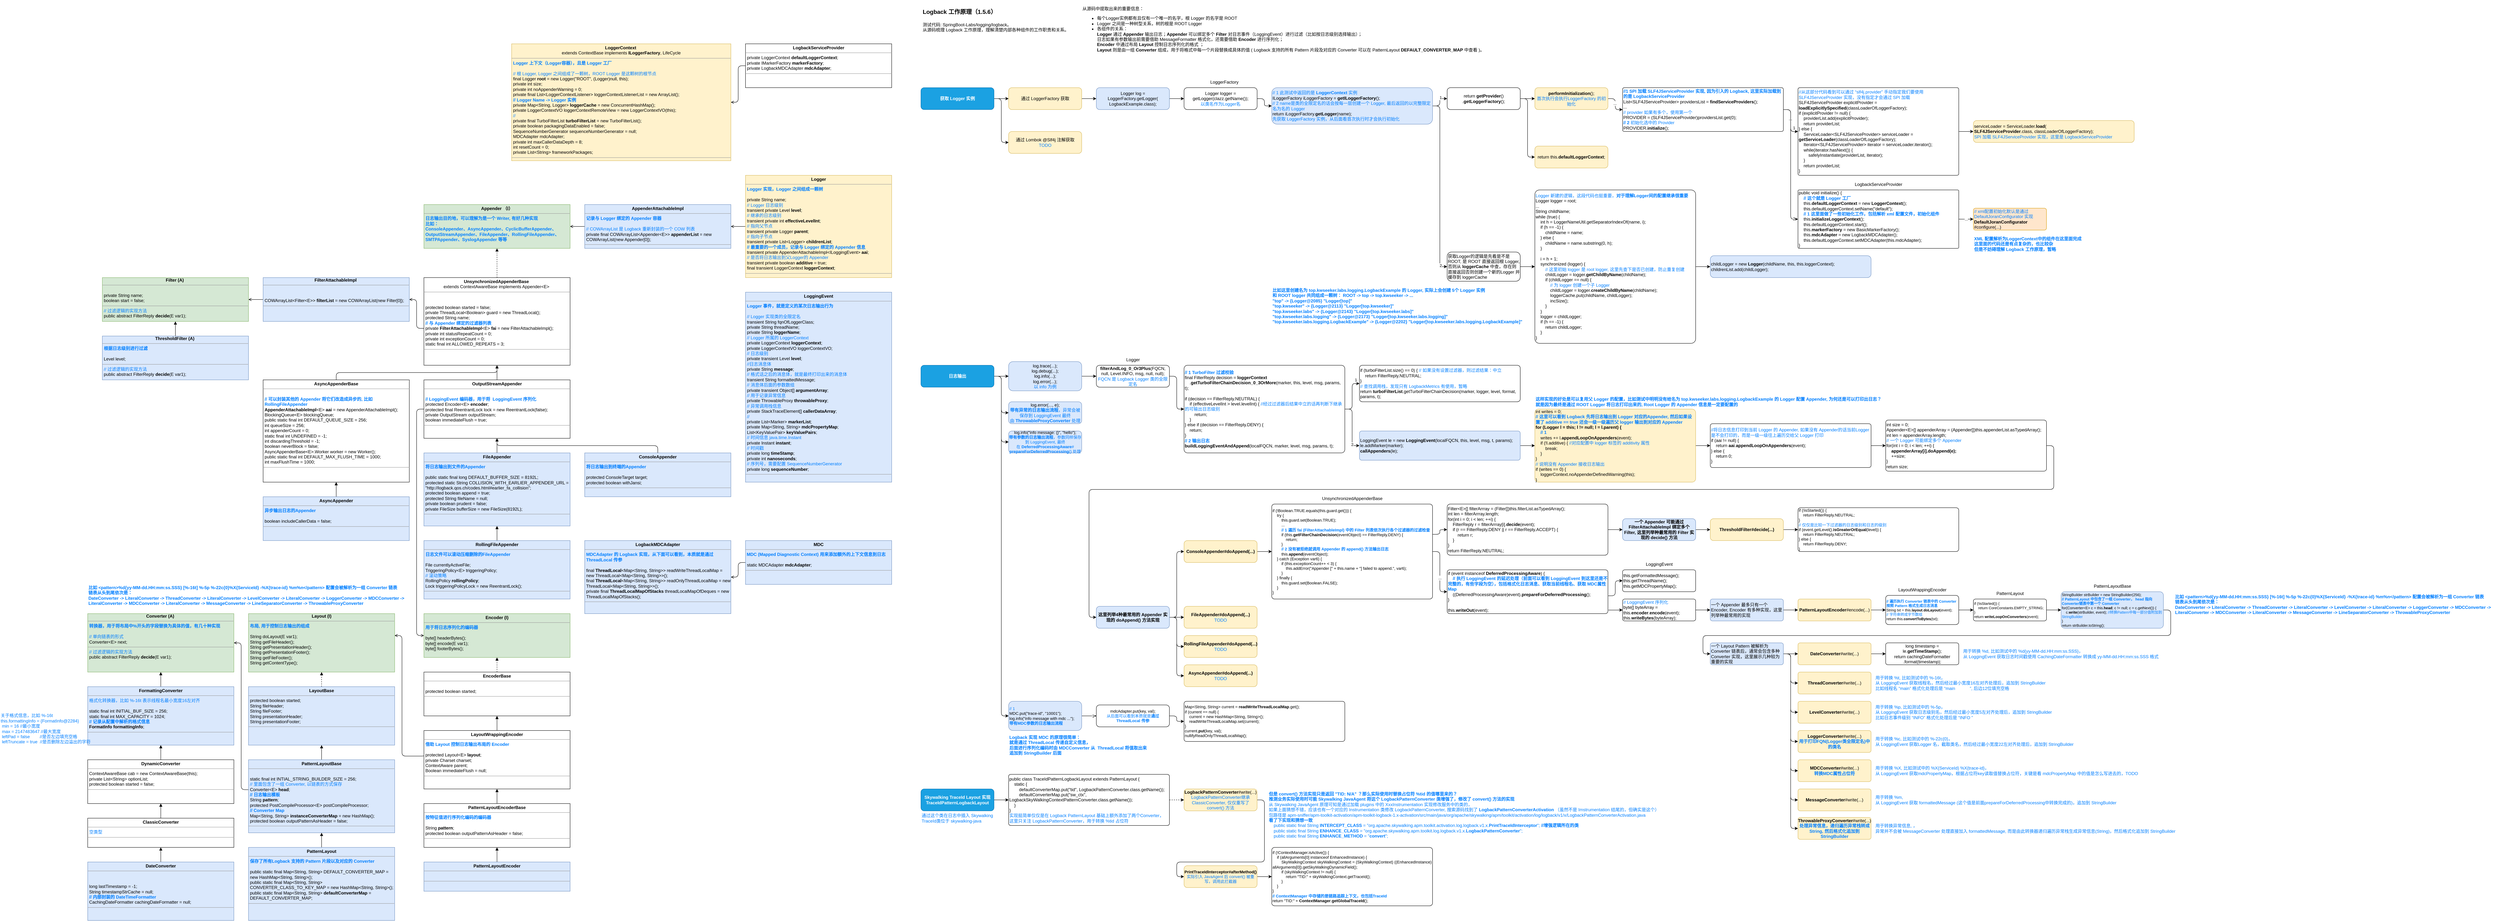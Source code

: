 <mxfile version="21.6.5" type="device">
  <diagram name="第 1 页" id="JqhDmuX6L9YFi_Qx25rx">
    <mxGraphModel dx="4074" dy="977" grid="1" gridSize="10" guides="1" tooltips="1" connect="1" arrows="1" fold="1" page="1" pageScale="1" pageWidth="827" pageHeight="1169" math="0" shadow="0">
      <root>
        <mxCell id="0" />
        <mxCell id="1" parent="0" />
        <mxCell id="jevOpthSYDo48ZPv_LFc-1" value="&lt;h1&gt;&lt;font style=&quot;font-size: 16px;&quot;&gt;Logback 工作原理（1.5.6）&lt;/font&gt;&lt;/h1&gt;&lt;div style=&quot;&quot;&gt;&lt;span style=&quot;background-color: initial;&quot;&gt;&lt;font style=&quot;font-size: 12px;&quot;&gt;测试代码: SpringBoot-Labs/logging/logback。&lt;/font&gt;&lt;/span&gt;&lt;/div&gt;&lt;div style=&quot;&quot;&gt;&lt;font style=&quot;font-size: 12px;&quot;&gt;从源码梳理 Logback 工作原理，理解清楚内部各种组件的工作职责和关系。&lt;/font&gt;&lt;/div&gt;" style="text;html=1;strokeColor=none;fillColor=none;spacing=5;spacingTop=-20;whiteSpace=wrap;overflow=hidden;rounded=0;" parent="1" vertex="1">
          <mxGeometry x="40" y="10" width="420" height="90" as="geometry" />
        </mxCell>
        <mxCell id="jevOpthSYDo48ZPv_LFc-7" value="" style="edgeStyle=orthogonalEdgeStyle;orthogonalLoop=1;jettySize=auto;html=1;rounded=1;" parent="1" source="jevOpthSYDo48ZPv_LFc-4" target="jevOpthSYDo48ZPv_LFc-6" edge="1">
          <mxGeometry relative="1" as="geometry" />
        </mxCell>
        <mxCell id="jevOpthSYDo48ZPv_LFc-9" style="edgeStyle=orthogonalEdgeStyle;orthogonalLoop=1;jettySize=auto;html=1;exitX=1;exitY=0.5;exitDx=0;exitDy=0;entryX=0;entryY=0.5;entryDx=0;entryDy=0;rounded=1;" parent="1" source="jevOpthSYDo48ZPv_LFc-4" target="jevOpthSYDo48ZPv_LFc-8" edge="1">
          <mxGeometry relative="1" as="geometry" />
        </mxCell>
        <mxCell id="jevOpthSYDo48ZPv_LFc-4" value="&lt;b&gt;获取 Logger 实例&lt;/b&gt;" style="rounded=1;whiteSpace=wrap;html=1;fillColor=#1ba1e2;strokeColor=#006EAF;fontColor=#ffffff;" parent="1" vertex="1">
          <mxGeometry x="40" y="240" width="200" height="60" as="geometry" />
        </mxCell>
        <mxCell id="jevOpthSYDo48ZPv_LFc-11" value="" style="edgeStyle=orthogonalEdgeStyle;orthogonalLoop=1;jettySize=auto;html=1;rounded=1;" parent="1" source="jevOpthSYDo48ZPv_LFc-5" target="jevOpthSYDo48ZPv_LFc-10" edge="1">
          <mxGeometry relative="1" as="geometry" />
        </mxCell>
        <mxCell id="xc-GYIRrwOv2HIxgL6Iq-4" style="edgeStyle=orthogonalEdgeStyle;rounded=1;orthogonalLoop=1;jettySize=auto;html=1;exitX=1;exitY=0.5;exitDx=0;exitDy=0;entryX=0;entryY=0.5;entryDx=0;entryDy=0;" edge="1" parent="1" source="jevOpthSYDo48ZPv_LFc-5" target="xc-GYIRrwOv2HIxgL6Iq-3">
          <mxGeometry relative="1" as="geometry" />
        </mxCell>
        <mxCell id="xc-GYIRrwOv2HIxgL6Iq-6" style="edgeStyle=orthogonalEdgeStyle;rounded=1;orthogonalLoop=1;jettySize=auto;html=1;exitX=1;exitY=0.5;exitDx=0;exitDy=0;entryX=0;entryY=0.5;entryDx=0;entryDy=0;" edge="1" parent="1" source="jevOpthSYDo48ZPv_LFc-5" target="xc-GYIRrwOv2HIxgL6Iq-5">
          <mxGeometry relative="1" as="geometry" />
        </mxCell>
        <mxCell id="xc-GYIRrwOv2HIxgL6Iq-8" style="edgeStyle=orthogonalEdgeStyle;rounded=1;orthogonalLoop=1;jettySize=auto;html=1;exitX=1;exitY=0.5;exitDx=0;exitDy=0;entryX=0;entryY=0.5;entryDx=0;entryDy=0;" edge="1" parent="1" source="jevOpthSYDo48ZPv_LFc-5" target="xc-GYIRrwOv2HIxgL6Iq-7">
          <mxGeometry relative="1" as="geometry" />
        </mxCell>
        <mxCell id="jevOpthSYDo48ZPv_LFc-5" value="&lt;b&gt;日志输出&lt;/b&gt;" style="rounded=1;whiteSpace=wrap;html=1;fillColor=#1ba1e2;strokeColor=#006EAF;fontColor=#ffffff;" parent="1" vertex="1">
          <mxGeometry x="40" y="1000" width="200" height="60" as="geometry" />
        </mxCell>
        <mxCell id="jevOpthSYDo48ZPv_LFc-15" value="" style="edgeStyle=orthogonalEdgeStyle;orthogonalLoop=1;jettySize=auto;html=1;rounded=1;" parent="1" source="jevOpthSYDo48ZPv_LFc-6" target="jevOpthSYDo48ZPv_LFc-14" edge="1">
          <mxGeometry relative="1" as="geometry" />
        </mxCell>
        <mxCell id="jevOpthSYDo48ZPv_LFc-6" value="通过 LoggerFactory 获取" style="rounded=1;whiteSpace=wrap;html=1;fillColor=#fff2cc;strokeColor=#d6b656;" parent="1" vertex="1">
          <mxGeometry x="280" y="240" width="200" height="60" as="geometry" />
        </mxCell>
        <mxCell id="jevOpthSYDo48ZPv_LFc-8" value="通过 Lombok @Slf4j 注解获取&lt;br&gt;&lt;font color=&quot;#007fff&quot;&gt;TODO&lt;/font&gt;" style="rounded=1;whiteSpace=wrap;html=1;fillColor=#fff2cc;strokeColor=#d6b656;" parent="1" vertex="1">
          <mxGeometry x="280" y="360" width="200" height="60" as="geometry" />
        </mxCell>
        <mxCell id="jevOpthSYDo48ZPv_LFc-13" value="" style="edgeStyle=orthogonalEdgeStyle;orthogonalLoop=1;jettySize=auto;html=1;rounded=1;" parent="1" source="jevOpthSYDo48ZPv_LFc-10" target="jevOpthSYDo48ZPv_LFc-12" edge="1">
          <mxGeometry relative="1" as="geometry" />
        </mxCell>
        <mxCell id="jevOpthSYDo48ZPv_LFc-10" value="log.trace(...);&lt;br&gt;log.debug(...);&lt;br&gt;log.info(...);&lt;br&gt;log.error(...);&lt;br&gt;&lt;font color=&quot;#007fff&quot;&gt;以 info 为例&lt;/font&gt;" style="rounded=1;whiteSpace=wrap;html=1;fillColor=#dae8fc;strokeColor=#6c8ebf;" parent="1" vertex="1">
          <mxGeometry x="280" y="990" width="200" height="80" as="geometry" />
        </mxCell>
        <mxCell id="jevOpthSYDo48ZPv_LFc-58" value="" style="edgeStyle=orthogonalEdgeStyle;rounded=1;orthogonalLoop=1;jettySize=auto;html=1;" parent="1" source="jevOpthSYDo48ZPv_LFc-12" target="jevOpthSYDo48ZPv_LFc-57" edge="1">
          <mxGeometry relative="1" as="geometry" />
        </mxCell>
        <mxCell id="jevOpthSYDo48ZPv_LFc-12" value="&lt;b&gt;filterAndLog_0_Or3Plus&lt;/b&gt;(FQCN, null, Level.INFO, msg, null, null);&lt;br&gt;&lt;font color=&quot;#007fff&quot;&gt;FQCN 是 Logback Logger 类的全限定名&lt;/font&gt;" style="rounded=1;whiteSpace=wrap;html=1;" parent="1" vertex="1">
          <mxGeometry x="520" y="1000" width="200" height="60" as="geometry" />
        </mxCell>
        <mxCell id="jevOpthSYDo48ZPv_LFc-17" value="" style="edgeStyle=orthogonalEdgeStyle;orthogonalLoop=1;jettySize=auto;html=1;rounded=1;" parent="1" source="jevOpthSYDo48ZPv_LFc-14" target="jevOpthSYDo48ZPv_LFc-16" edge="1">
          <mxGeometry relative="1" as="geometry" />
        </mxCell>
        <mxCell id="jevOpthSYDo48ZPv_LFc-14" value="Logger log = LoggerFactory.getLogger(&lt;br&gt;LogbackExample.class);" style="rounded=1;whiteSpace=wrap;html=1;fillColor=#dae8fc;strokeColor=#6c8ebf;" parent="1" vertex="1">
          <mxGeometry x="520" y="240" width="200" height="60" as="geometry" />
        </mxCell>
        <mxCell id="jevOpthSYDo48ZPv_LFc-20" value="" style="edgeStyle=orthogonalEdgeStyle;orthogonalLoop=1;jettySize=auto;html=1;rounded=1;" parent="1" source="jevOpthSYDo48ZPv_LFc-16" target="jevOpthSYDo48ZPv_LFc-19" edge="1">
          <mxGeometry relative="1" as="geometry" />
        </mxCell>
        <mxCell id="jevOpthSYDo48ZPv_LFc-16" value="Logger logger = getLogger(clazz.getName());&lt;br&gt;&lt;font color=&quot;#007fff&quot;&gt;以类名作为Logger名&lt;/font&gt;" style="rounded=1;whiteSpace=wrap;html=1;" parent="1" vertex="1">
          <mxGeometry x="760" y="240" width="200" height="60" as="geometry" />
        </mxCell>
        <mxCell id="jevOpthSYDo48ZPv_LFc-18" value="LoggerFactory" style="text;html=1;align=center;verticalAlign=middle;resizable=0;points=[];autosize=1;strokeColor=none;fillColor=none;" parent="1" vertex="1">
          <mxGeometry x="820" y="210" width="100" height="30" as="geometry" />
        </mxCell>
        <mxCell id="jevOpthSYDo48ZPv_LFc-22" value="" style="edgeStyle=orthogonalEdgeStyle;orthogonalLoop=1;jettySize=auto;html=1;rounded=1;" parent="1" source="jevOpthSYDo48ZPv_LFc-19" target="jevOpthSYDo48ZPv_LFc-21" edge="1">
          <mxGeometry relative="1" as="geometry" />
        </mxCell>
        <mxCell id="jevOpthSYDo48ZPv_LFc-46" value="1" style="edgeLabel;html=1;align=center;verticalAlign=middle;resizable=0;points=[];" parent="jevOpthSYDo48ZPv_LFc-22" vertex="1" connectable="0">
          <mxGeometry x="0.393" y="3" relative="1" as="geometry">
            <mxPoint as="offset" />
          </mxGeometry>
        </mxCell>
        <mxCell id="jevOpthSYDo48ZPv_LFc-26" style="edgeStyle=orthogonalEdgeStyle;orthogonalLoop=1;jettySize=auto;html=1;exitX=1;exitY=0.5;exitDx=0;exitDy=0;entryX=0;entryY=0.5;entryDx=0;entryDy=0;rounded=1;" parent="1" source="jevOpthSYDo48ZPv_LFc-19" target="jevOpthSYDo48ZPv_LFc-25" edge="1">
          <mxGeometry relative="1" as="geometry" />
        </mxCell>
        <mxCell id="jevOpthSYDo48ZPv_LFc-47" value="2" style="edgeLabel;html=1;align=center;verticalAlign=middle;resizable=0;points=[];" parent="jevOpthSYDo48ZPv_LFc-26" vertex="1" connectable="0">
          <mxGeometry x="0.905" y="2" relative="1" as="geometry">
            <mxPoint as="offset" />
          </mxGeometry>
        </mxCell>
        <mxCell id="jevOpthSYDo48ZPv_LFc-19" value="&lt;div&gt;&lt;font color=&quot;#007fff&quot;&gt;// 1 此测试中返回的是 &lt;b&gt;LoggerContext &lt;/b&gt;实例&lt;/font&gt;&lt;/div&gt;&lt;div&gt;ILoggerFactory iLoggerFactory = &lt;b&gt;getILoggerFactory&lt;/b&gt;();&lt;/div&gt;&lt;div&gt;&lt;font color=&quot;#007fff&quot;&gt;// 2 name是类的全限定名的话会按每一层创建一个 Logger, 最后返回的以完整限定名为名的 Logger&lt;/font&gt;&lt;/div&gt;&lt;div&gt;return iLoggerFactory.&lt;b&gt;getLogger&lt;/b&gt;(name);&lt;/div&gt;&lt;div&gt;&lt;font color=&quot;#007fff&quot;&gt;先获取 LoggerFactory 实例，从后面看首次执行时才会执行初始化&lt;/font&gt;&lt;/div&gt;" style="rounded=1;whiteSpace=wrap;html=1;align=left;fillColor=#dae8fc;strokeColor=#6c8ebf;" parent="1" vertex="1">
          <mxGeometry x="1000" y="240" width="440" height="100" as="geometry" />
        </mxCell>
        <mxCell id="jevOpthSYDo48ZPv_LFc-24" value="" style="edgeStyle=orthogonalEdgeStyle;orthogonalLoop=1;jettySize=auto;html=1;rounded=1;" parent="1" source="jevOpthSYDo48ZPv_LFc-21" target="jevOpthSYDo48ZPv_LFc-23" edge="1">
          <mxGeometry relative="1" as="geometry" />
        </mxCell>
        <mxCell id="jevOpthSYDo48ZPv_LFc-45" style="edgeStyle=orthogonalEdgeStyle;orthogonalLoop=1;jettySize=auto;html=1;exitX=1;exitY=0.5;exitDx=0;exitDy=0;entryX=0;entryY=0.5;entryDx=0;entryDy=0;rounded=1;" parent="1" source="jevOpthSYDo48ZPv_LFc-21" target="jevOpthSYDo48ZPv_LFc-44" edge="1">
          <mxGeometry relative="1" as="geometry" />
        </mxCell>
        <mxCell id="jevOpthSYDo48ZPv_LFc-21" value="return &lt;b&gt;getProvider&lt;/b&gt;()&lt;br&gt;.&lt;b&gt;getLoggerFactory&lt;/b&gt;();" style="rounded=1;whiteSpace=wrap;html=1;align=center;" parent="1" vertex="1">
          <mxGeometry x="1480" y="240" width="200" height="60" as="geometry" />
        </mxCell>
        <mxCell id="jevOpthSYDo48ZPv_LFc-28" value="" style="edgeStyle=orthogonalEdgeStyle;orthogonalLoop=1;jettySize=auto;html=1;rounded=1;" parent="1" source="jevOpthSYDo48ZPv_LFc-23" target="jevOpthSYDo48ZPv_LFc-27" edge="1">
          <mxGeometry relative="1" as="geometry" />
        </mxCell>
        <mxCell id="jevOpthSYDo48ZPv_LFc-29" value="..." style="edgeLabel;html=1;align=center;verticalAlign=middle;resizable=0;points=[];" parent="jevOpthSYDo48ZPv_LFc-28" vertex="1" connectable="0">
          <mxGeometry x="-0.056" y="-1" relative="1" as="geometry">
            <mxPoint as="offset" />
          </mxGeometry>
        </mxCell>
        <mxCell id="jevOpthSYDo48ZPv_LFc-23" value="&lt;b&gt;performInitialization&lt;/b&gt;();&lt;br&gt;&lt;font color=&quot;#007fff&quot;&gt;首次执行会执行LoggerFactory 的初始化&lt;/font&gt;" style="rounded=1;whiteSpace=wrap;html=1;align=center;fillColor=#fff2cc;strokeColor=#d6b656;" parent="1" vertex="1">
          <mxGeometry x="1720" y="240" width="200" height="60" as="geometry" />
        </mxCell>
        <mxCell id="jevOpthSYDo48ZPv_LFc-52" value="" style="edgeStyle=orthogonalEdgeStyle;orthogonalLoop=1;jettySize=auto;html=1;rounded=1;" parent="1" source="jevOpthSYDo48ZPv_LFc-25" target="jevOpthSYDo48ZPv_LFc-51" edge="1">
          <mxGeometry relative="1" as="geometry" />
        </mxCell>
        <mxCell id="jevOpthSYDo48ZPv_LFc-25" value="获取Logger的逻辑是先看是不是 ROOT, 是 ROOT 直接返回根 Logger,&lt;br&gt;否则从 &lt;b&gt;loggerCache&lt;/b&gt; 中查，存在则直接返回否则创建一个新的Logger 并缓存到 loggerCache" style="rounded=1;whiteSpace=wrap;html=1;align=left;" parent="1" vertex="1">
          <mxGeometry x="1480" y="690" width="200" height="80" as="geometry" />
        </mxCell>
        <mxCell id="jevOpthSYDo48ZPv_LFc-31" value="" style="edgeStyle=orthogonalEdgeStyle;orthogonalLoop=1;jettySize=auto;html=1;rounded=1;" parent="1" source="jevOpthSYDo48ZPv_LFc-27" target="jevOpthSYDo48ZPv_LFc-30" edge="1">
          <mxGeometry relative="1" as="geometry" />
        </mxCell>
        <mxCell id="jevOpthSYDo48ZPv_LFc-32" value="..." style="edgeLabel;html=1;align=center;verticalAlign=middle;resizable=0;points=[];" parent="jevOpthSYDo48ZPv_LFc-31" vertex="1" connectable="0">
          <mxGeometry x="-0.115" y="-1" relative="1" as="geometry">
            <mxPoint as="offset" />
          </mxGeometry>
        </mxCell>
        <mxCell id="jevOpthSYDo48ZPv_LFc-36" value="1" style="edgeLabel;html=1;align=center;verticalAlign=middle;resizable=0;points=[];" parent="jevOpthSYDo48ZPv_LFc-31" vertex="1" connectable="0">
          <mxGeometry x="0.766" y="-4" relative="1" as="geometry">
            <mxPoint y="-14" as="offset" />
          </mxGeometry>
        </mxCell>
        <mxCell id="jevOpthSYDo48ZPv_LFc-38" style="edgeStyle=orthogonalEdgeStyle;orthogonalLoop=1;jettySize=auto;html=1;exitX=1;exitY=0.5;exitDx=0;exitDy=0;entryX=0;entryY=0.5;entryDx=0;entryDy=0;rounded=1;" parent="1" source="jevOpthSYDo48ZPv_LFc-27" target="jevOpthSYDo48ZPv_LFc-37" edge="1">
          <mxGeometry relative="1" as="geometry" />
        </mxCell>
        <mxCell id="jevOpthSYDo48ZPv_LFc-39" value="2" style="edgeLabel;html=1;align=center;verticalAlign=middle;resizable=0;points=[];" parent="jevOpthSYDo48ZPv_LFc-38" vertex="1" connectable="0">
          <mxGeometry x="0.932" y="1" relative="1" as="geometry">
            <mxPoint as="offset" />
          </mxGeometry>
        </mxCell>
        <mxCell id="jevOpthSYDo48ZPv_LFc-27" value="&lt;font color=&quot;#007fff&quot;&gt;&lt;b&gt;//1 SPI 加载 SLF4JServiceProvider&amp;nbsp;实现, 因为引入的 Logback, 这里实际加载到的是&amp;nbsp;LogbackServiceProvider&lt;/b&gt;&lt;br&gt;&lt;/font&gt;List&amp;lt;SLF4JServiceProvider&amp;gt; providersList = &lt;b&gt;findServiceProviders&lt;/b&gt;();&lt;br&gt;...&lt;br&gt;&lt;font color=&quot;#007fff&quot;&gt;// provider 如果有多个，使用第一个&lt;/font&gt;&lt;br&gt;&lt;div&gt;PROVIDER = (SLF4JServiceProvider)providersList.get(0);&lt;/div&gt;&lt;div&gt;&lt;font color=&quot;#007fff&quot;&gt;&lt;b&gt;// 2&lt;/b&gt;&amp;nbsp;初始化选中的 Provider&amp;nbsp;&lt;/font&gt;&lt;/div&gt;&lt;div&gt;PROVIDER.&lt;b&gt;initialize&lt;/b&gt;();&lt;/div&gt;" style="rounded=1;whiteSpace=wrap;html=1;align=left;arcSize=4;" parent="1" vertex="1">
          <mxGeometry x="1960" y="240" width="440" height="120" as="geometry" />
        </mxCell>
        <mxCell id="jevOpthSYDo48ZPv_LFc-35" value="" style="edgeStyle=orthogonalEdgeStyle;orthogonalLoop=1;jettySize=auto;html=1;rounded=1;" parent="1" source="jevOpthSYDo48ZPv_LFc-30" target="jevOpthSYDo48ZPv_LFc-34" edge="1">
          <mxGeometry relative="1" as="geometry" />
        </mxCell>
        <mxCell id="jevOpthSYDo48ZPv_LFc-30" value="&lt;div&gt;&lt;font color=&quot;#007fff&quot;&gt;//从这部分代码看到可以通过 “slf4j.provider” 手动指定我们要使用&lt;/font&gt;&lt;/div&gt;&lt;font color=&quot;#007fff&quot;&gt;SLF4JServiceProvider 实现，没有指定才会通过 SPI 加载&lt;br&gt;&lt;/font&gt;&lt;div&gt;SLF4JServiceProvider explicitProvider = &lt;b&gt;loadExplicitlySpecified&lt;/b&gt;(classLoaderOfLoggerFactory);&lt;/div&gt;&lt;div&gt;if (explicitProvider != null) {&lt;/div&gt;&lt;div&gt;&amp;nbsp; &amp;nbsp; providerList.add(explicitProvider);&lt;/div&gt;&lt;div&gt;&amp;nbsp; &amp;nbsp; return providerList;&lt;/div&gt;&lt;div&gt;} else {&lt;/div&gt;&lt;div&gt;&amp;nbsp; &amp;nbsp; ServiceLoader&amp;lt;SLF4JServiceProvider&amp;gt; serviceLoader = &lt;b&gt;getServiceLoader&lt;/b&gt;(classLoaderOfLoggerFactory);&lt;/div&gt;&lt;div&gt;&amp;nbsp; &amp;nbsp; Iterator&amp;lt;SLF4JServiceProvider&amp;gt; iterator = serviceLoader.iterator();&lt;/div&gt;&lt;div&gt;&amp;nbsp; &amp;nbsp; while(iterator.hasNext()) {&lt;/div&gt;&lt;div&gt;&amp;nbsp; &amp;nbsp; &amp;nbsp; &amp;nbsp; safelyInstantiate(providerList, iterator);&lt;/div&gt;&lt;div&gt;&amp;nbsp; &amp;nbsp; }&lt;/div&gt;&lt;div&gt;&amp;nbsp; &amp;nbsp; return providerList;&lt;/div&gt;&lt;div&gt;}&lt;/div&gt;" style="rounded=1;whiteSpace=wrap;html=1;align=left;arcSize=2;" parent="1" vertex="1">
          <mxGeometry x="2440" y="240" width="440" height="240" as="geometry" />
        </mxCell>
        <mxCell id="jevOpthSYDo48ZPv_LFc-34" value="serviceLoader = ServiceLoader.&lt;b&gt;load&lt;/b&gt;(&lt;br&gt;&lt;b&gt;SLF4JServiceProvider&lt;/b&gt;.class, classLoaderOfLoggerFactory);&lt;br&gt;&lt;font color=&quot;#007fff&quot;&gt;SPI 加载 SLF4JServiceProvider 实现，这里是&amp;nbsp;LogbackServiceProvider&lt;/font&gt;" style="rounded=1;whiteSpace=wrap;html=1;align=left;fillColor=#fff2cc;strokeColor=#d6b656;" parent="1" vertex="1">
          <mxGeometry x="2920" y="330" width="440" height="60" as="geometry" />
        </mxCell>
        <mxCell id="xc-GYIRrwOv2HIxgL6Iq-35" value="" style="edgeStyle=orthogonalEdgeStyle;rounded=0;orthogonalLoop=1;jettySize=auto;html=1;" edge="1" parent="1" source="jevOpthSYDo48ZPv_LFc-37" target="xc-GYIRrwOv2HIxgL6Iq-34">
          <mxGeometry relative="1" as="geometry" />
        </mxCell>
        <mxCell id="xc-GYIRrwOv2HIxgL6Iq-36" value="..." style="edgeLabel;html=1;align=center;verticalAlign=middle;resizable=0;points=[];" vertex="1" connectable="0" parent="xc-GYIRrwOv2HIxgL6Iq-35">
          <mxGeometry x="-0.25" y="-5" relative="1" as="geometry">
            <mxPoint x="5" y="-5" as="offset" />
          </mxGeometry>
        </mxCell>
        <mxCell id="jevOpthSYDo48ZPv_LFc-37" value="&lt;div&gt;&lt;/div&gt;&lt;div&gt;&lt;div&gt;&lt;div&gt;public void initialize() {&lt;/div&gt;&lt;div&gt;&lt;b&gt;&lt;font color=&quot;#007fff&quot;&gt;&amp;nbsp; &amp;nbsp; // 这个就是 Logger 工厂&lt;/font&gt;&lt;/b&gt;&lt;/div&gt;&lt;div&gt;&amp;nbsp; &amp;nbsp; this.&lt;b&gt;defaultLoggerContext&lt;/b&gt; = new &lt;b&gt;LoggerContext&lt;/b&gt;();&lt;/div&gt;&lt;div&gt;&amp;nbsp; &amp;nbsp; this.defaultLoggerContext.setName(&quot;default&quot;);&lt;/div&gt;&lt;div&gt;&lt;font color=&quot;#007fff&quot;&gt;&lt;b&gt;&amp;nbsp; &amp;nbsp; // 1 这里面做了一些初始化工作，包括解析 xml 配置文件，初始化组件&lt;/b&gt;&lt;/font&gt;&lt;/div&gt;&lt;div&gt;&amp;nbsp; &amp;nbsp; this.&lt;b&gt;initializeLoggerContext&lt;/b&gt;();&lt;/div&gt;&lt;div&gt;&amp;nbsp; &amp;nbsp; this.defaultLoggerContext.start();&lt;/div&gt;&lt;div&gt;&amp;nbsp; &amp;nbsp; this.&lt;b&gt;markerFactory&lt;/b&gt; = new BasicMarkerFactory();&lt;/div&gt;&lt;div&gt;&amp;nbsp; &amp;nbsp; this.&lt;b&gt;mdcAdapter&lt;/b&gt; = new LogbackMDCAdapter();&lt;/div&gt;&lt;div&gt;&amp;nbsp; &amp;nbsp; this.defaultLoggerContext.setMDCAdapter(this.mdcAdapter);&lt;/div&gt;&lt;div&gt;}&lt;/div&gt;&lt;/div&gt;&lt;/div&gt;" style="rounded=1;whiteSpace=wrap;html=1;align=left;arcSize=2;" parent="1" vertex="1">
          <mxGeometry x="2440" y="520" width="440" height="160" as="geometry" />
        </mxCell>
        <mxCell id="jevOpthSYDo48ZPv_LFc-40" value="LogbackServiceProvider" style="text;html=1;align=center;verticalAlign=middle;resizable=0;points=[];autosize=1;strokeColor=none;fillColor=none;" parent="1" vertex="1">
          <mxGeometry x="2585" y="490" width="150" height="30" as="geometry" />
        </mxCell>
        <mxCell id="jevOpthSYDo48ZPv_LFc-50" style="edgeStyle=orthogonalEdgeStyle;orthogonalLoop=1;jettySize=auto;html=1;exitX=0;exitY=0.5;exitDx=0;exitDy=0;endArrow=open;endFill=0;rounded=1;" parent="1" source="jevOpthSYDo48ZPv_LFc-42" target="jevOpthSYDo48ZPv_LFc-49" edge="1">
          <mxGeometry relative="1" as="geometry" />
        </mxCell>
        <mxCell id="jevOpthSYDo48ZPv_LFc-42" value="&lt;p style=&quot;margin:0px;margin-top:4px;text-align:center;&quot;&gt;&lt;b&gt;LogbackServiceProvider&lt;/b&gt;&lt;br&gt;&lt;/p&gt;&lt;hr size=&quot;1&quot;&gt;&lt;p style=&quot;margin:0px;margin-left:4px;&quot;&gt;private LoggerContext &lt;b&gt;defaultLoggerContext&lt;/b&gt;;&lt;/p&gt;&lt;p style=&quot;margin:0px;margin-left:4px;&quot;&gt;private IMarkerFactory &lt;b&gt;markerFactory&lt;/b&gt;;&lt;/p&gt;&lt;p style=&quot;margin:0px;margin-left:4px;&quot;&gt;private LogbackMDCAdapter &lt;b&gt;mdcAdapter&lt;/b&gt;;&lt;/p&gt;&lt;hr size=&quot;1&quot;&gt;&lt;p style=&quot;margin:0px;margin-left:4px;&quot;&gt;&lt;br&gt;&lt;/p&gt;" style="verticalAlign=top;align=left;overflow=fill;fontSize=12;fontFamily=Helvetica;html=1;whiteSpace=wrap;" parent="1" vertex="1">
          <mxGeometry x="-440" y="120" width="400" height="120" as="geometry" />
        </mxCell>
        <mxCell id="jevOpthSYDo48ZPv_LFc-44" value="return this.&lt;b&gt;defaultLoggerContext&lt;/b&gt;;" style="rounded=1;whiteSpace=wrap;html=1;align=center;fillColor=#fff2cc;strokeColor=#d6b656;" parent="1" vertex="1">
          <mxGeometry x="1720" y="400" width="200" height="60" as="geometry" />
        </mxCell>
        <mxCell id="jevOpthSYDo48ZPv_LFc-48" value="&lt;font style=&quot;font-size: 12px;&quot;&gt;从源码中提取出来的重要信息：&lt;br style=&quot;&quot;&gt;&lt;/font&gt;&lt;ul style=&quot;font-size: 12px;&quot;&gt;&lt;li style=&quot;&quot;&gt;&lt;font style=&quot;font-size: 12px;&quot;&gt;每个Logger实例都有且仅有一个唯一的名字，根 Logger 的名字是 ROOT&lt;/font&gt;&lt;/li&gt;&lt;li style=&quot;&quot;&gt;&lt;font style=&quot;font-size: 12px;&quot;&gt;Logger 之间是一种树型关系，树的根是 ROOT Logger&lt;/font&gt;&lt;/li&gt;&lt;li style=&quot;&quot;&gt;&lt;font style=&quot;font-size: 12px;&quot;&gt;各组件的关系：&lt;br&gt;&lt;/font&gt;&lt;b&gt;Logger&lt;/b&gt; 通过 &lt;b&gt;Appender&lt;/b&gt; 输出日志；&lt;b&gt;Appender&lt;/b&gt; 可以绑定多个 &lt;b&gt;Filter&lt;/b&gt; 对日志事件（LoggingEvent）进行过滤（比如按日志级别选择输出）；&lt;br&gt;日志如果有参数输出前需要借助 MessageFormatter 格式化，还需要借助 &lt;b&gt;Encoder&lt;/b&gt; 进行序列化；&lt;br&gt;&lt;b&gt;Encoder&lt;/b&gt; 中通过布局 &lt;b&gt;Layout&lt;/b&gt; 控制日志序列化的格式 ；&lt;br&gt;&lt;b&gt;Layout&lt;/b&gt; 则是由一组 &lt;b&gt;Converter&lt;/b&gt; 组成，用于将格式中每一个片段替换成具体的值 ( Logback 支持的所有 Pattern 片段及对应的 Converter 可以在 PatternLayout &lt;b&gt;DEFAULT_CONVERTER_MAP&lt;/b&gt; 中查看 )。&lt;/li&gt;&lt;/ul&gt;" style="text;html=1;align=left;verticalAlign=top;resizable=0;points=[];autosize=1;strokeColor=none;fillColor=none;fontSize=10;" parent="1" vertex="1">
          <mxGeometry x="480" y="10" width="1120" height="150" as="geometry" />
        </mxCell>
        <mxCell id="jevOpthSYDo48ZPv_LFc-49" value="&lt;p style=&quot;margin:0px;margin-top:4px;text-align:center;&quot;&gt;&lt;b&gt;LoggerContext&amp;nbsp;&lt;/b&gt;&lt;br&gt;&lt;/p&gt;&lt;div style=&quot;text-align: center;&quot;&gt;extends ContextBase implements &lt;b&gt;ILoggerFactory&lt;/b&gt;, LifeCycle&lt;/div&gt;&lt;hr size=&quot;1&quot;&gt;&lt;p style=&quot;margin:0px;margin-left:4px;&quot;&gt;&lt;b&gt;&lt;font color=&quot;#007fff&quot;&gt;Logger 上下文（Logger容器），且是 Logger 工厂&lt;/font&gt;&lt;/b&gt;&lt;/p&gt;&lt;p style=&quot;margin:0px;margin-left:4px;&quot;&gt;&lt;b&gt;&lt;font color=&quot;#007fff&quot;&gt;&lt;br&gt;&lt;/font&gt;&lt;/b&gt;&lt;/p&gt;&lt;p style=&quot;margin:0px;margin-left:4px;&quot;&gt;&lt;font style=&quot;&quot; color=&quot;#007fff&quot;&gt;// 根 Logger, Logger 之间组成了一颗树，ROOT Logger 是这颗树的根节点&lt;/font&gt;&lt;/p&gt;&lt;p style=&quot;margin:0px;margin-left:4px;&quot;&gt;final Logger &lt;b&gt;root&lt;/b&gt; = new Logger(&quot;ROOT&quot;, (Logger)null, this);&lt;/p&gt;&lt;p style=&quot;margin:0px;margin-left:4px;&quot;&gt;private int size;&lt;/p&gt;&lt;p style=&quot;margin:0px;margin-left:4px;&quot;&gt;private int noAppenderWarning = 0;&lt;/p&gt;&lt;p style=&quot;margin:0px;margin-left:4px;&quot;&gt;private final List&amp;lt;LoggerContextListener&amp;gt; loggerContextListenerList = new ArrayList();&lt;/p&gt;&lt;p style=&quot;margin:0px;margin-left:4px;&quot;&gt;&lt;b&gt;&lt;font color=&quot;#007fff&quot;&gt;// Logger Name -&amp;gt; Logger 实例&lt;/font&gt;&lt;/b&gt;&lt;/p&gt;&lt;p style=&quot;margin:0px;margin-left:4px;&quot;&gt;private Map&amp;lt;String, Logger&amp;gt; &lt;b&gt;loggerCache&lt;/b&gt; = new ConcurrentHashMap();&lt;/p&gt;&lt;p style=&quot;margin:0px;margin-left:4px;&quot;&gt;private LoggerContextVO loggerContextRemoteView = new LoggerContextVO(this);&lt;/p&gt;&lt;p style=&quot;margin:0px;margin-left:4px;&quot;&gt;&lt;font color=&quot;#007fff&quot;&gt;//&lt;/font&gt;&lt;/p&gt;&lt;p style=&quot;margin:0px;margin-left:4px;&quot;&gt;private final TurboFilterList &lt;b&gt;turboFilterList&lt;/b&gt; = new TurboFilterList();&lt;/p&gt;&lt;p style=&quot;margin:0px;margin-left:4px;&quot;&gt;private boolean packagingDataEnabled = false;&lt;/p&gt;&lt;p style=&quot;margin:0px;margin-left:4px;&quot;&gt;SequenceNumberGenerator sequenceNumberGenerator = null;&lt;/p&gt;&lt;p style=&quot;margin:0px;margin-left:4px;&quot;&gt;MDCAdapter mdcAdapter;&lt;/p&gt;&lt;p style=&quot;margin:0px;margin-left:4px;&quot;&gt;private int maxCallerDataDepth = 8;&lt;/p&gt;&lt;p style=&quot;margin:0px;margin-left:4px;&quot;&gt;int resetCount = 0;&lt;/p&gt;&lt;p style=&quot;margin:0px;margin-left:4px;&quot;&gt;&lt;/p&gt;&lt;p style=&quot;margin:0px;margin-left:4px;&quot;&gt;private List&amp;lt;String&amp;gt; frameworkPackages;&lt;/p&gt;&lt;hr size=&quot;1&quot;&gt;&lt;p style=&quot;margin:0px;margin-left:4px;&quot;&gt;&lt;br&gt;&lt;/p&gt;" style="verticalAlign=top;align=left;overflow=fill;fontSize=12;fontFamily=Helvetica;html=1;whiteSpace=wrap;fillColor=#fff2cc;strokeColor=#d6b656;" parent="1" vertex="1">
          <mxGeometry x="-1080" y="120" width="600" height="320" as="geometry" />
        </mxCell>
        <mxCell id="jevOpthSYDo48ZPv_LFc-56" value="" style="edgeStyle=orthogonalEdgeStyle;rounded=1;orthogonalLoop=1;jettySize=auto;html=1;" parent="1" source="jevOpthSYDo48ZPv_LFc-51" target="jevOpthSYDo48ZPv_LFc-55" edge="1">
          <mxGeometry relative="1" as="geometry" />
        </mxCell>
        <mxCell id="jevOpthSYDo48ZPv_LFc-51" value="&lt;div&gt;&lt;font color=&quot;#007fff&quot;&gt;Logger 新建的逻辑，这段代码也挺重要，&lt;b&gt;对于理解Logger间的配置继承很重要&lt;/b&gt;&lt;/font&gt;&lt;/div&gt;&lt;div&gt;Logger logger = root;&lt;br&gt;&lt;/div&gt;&lt;div&gt;...&lt;/div&gt;&lt;div&gt;String childName;&lt;/div&gt;&lt;div&gt;while (true) {&lt;/div&gt;&lt;div&gt;&amp;nbsp; &amp;nbsp; int h = LoggerNameUtil.getSeparatorIndexOf(name, i);&lt;/div&gt;&lt;div&gt;&amp;nbsp; &amp;nbsp; if (h == -1) {&lt;/div&gt;&lt;div&gt;&amp;nbsp; &amp;nbsp; &amp;nbsp; &amp;nbsp; childName = name;&lt;/div&gt;&lt;div&gt;&amp;nbsp; &amp;nbsp; } else {&lt;/div&gt;&lt;div&gt;&amp;nbsp; &amp;nbsp; &amp;nbsp; &amp;nbsp; childName = name.substring(0, h);&lt;/div&gt;&lt;div&gt;&amp;nbsp; &amp;nbsp; }&lt;/div&gt;&lt;div&gt;&lt;span style=&quot;background-color: initial;&quot;&gt;&lt;br&gt;&lt;/span&gt;&lt;/div&gt;&lt;div&gt;&lt;span style=&quot;background-color: initial;&quot;&gt;&amp;nbsp; &amp;nbsp; i = h + 1;&lt;/span&gt;&lt;br&gt;&lt;/div&gt;&lt;div&gt;&amp;nbsp; &amp;nbsp; synchronized (logger) {&lt;/div&gt;&lt;div&gt;&lt;font color=&quot;#007fff&quot;&gt;&lt;span style=&quot;white-space: pre;&quot;&gt;&#x9;&lt;/span&gt;// 这里初始 logger 是 root logger, 这里先查下是否已创建，防止重复创建&lt;/font&gt;&lt;/div&gt;&lt;div&gt;&amp;nbsp; &amp;nbsp; &amp;nbsp; &amp;nbsp; childLogger = logger.&lt;b&gt;getChildByName&lt;/b&gt;(childName);&lt;/div&gt;&lt;div&gt;&amp;nbsp; &amp;nbsp; &amp;nbsp; &amp;nbsp; if (childLogger == null) {&lt;/div&gt;&lt;div&gt;&lt;font color=&quot;#007fff&quot;&gt;&amp;nbsp; &amp;nbsp; &amp;nbsp; &amp;nbsp; &amp;nbsp; &amp;nbsp; // 为 logger 创建一个子 Logger&lt;/font&gt;&lt;/div&gt;&lt;div&gt;&amp;nbsp; &amp;nbsp; &amp;nbsp; &amp;nbsp; &amp;nbsp; &amp;nbsp; childLogger = logger.&lt;b&gt;createChildByName&lt;/b&gt;(childName);&lt;/div&gt;&lt;div&gt;&amp;nbsp; &amp;nbsp; &amp;nbsp; &amp;nbsp; &amp;nbsp; &amp;nbsp; loggerCache.put(childName, childLogger);&lt;/div&gt;&lt;div&gt;&amp;nbsp; &amp;nbsp; &amp;nbsp; &amp;nbsp; &amp;nbsp; &amp;nbsp; incSize();&lt;/div&gt;&lt;div&gt;&amp;nbsp; &amp;nbsp; &amp;nbsp; &amp;nbsp; }&lt;/div&gt;&lt;div&gt;&amp;nbsp; &amp;nbsp; }&lt;/div&gt;&lt;div&gt;&amp;nbsp; &amp;nbsp; logger = childLogger;&lt;/div&gt;&lt;div&gt;&amp;nbsp; &amp;nbsp; if (h == -1) {&lt;/div&gt;&lt;div&gt;&amp;nbsp; &amp;nbsp; &amp;nbsp; &amp;nbsp; return childLogger;&lt;/div&gt;&lt;div&gt;&amp;nbsp; &amp;nbsp; }&lt;/div&gt;&lt;div&gt;}&lt;/div&gt;" style="rounded=1;whiteSpace=wrap;html=1;align=left;arcSize=3;" parent="1" vertex="1">
          <mxGeometry x="1720" y="520" width="440" height="420" as="geometry" />
        </mxCell>
        <mxCell id="jevOpthSYDo48ZPv_LFc-53" value="&lt;font color=&quot;#007fff&quot;&gt;&lt;b&gt;比如这里创建名为&amp;nbsp;top.kwseeker.labs.logging.LogbackExample 的 Logger, 实际上会创建 5个 Logger 实例&lt;br&gt;和 ROOT logger 共同组成一颗树： ROOT -&amp;gt; top -&amp;gt; top.kwseeker -&amp;gt; ...&lt;br&gt;&lt;/b&gt;&lt;/font&gt;&lt;div style=&quot;&quot;&gt;&lt;div&gt;&lt;font color=&quot;#007fff&quot;&gt;&lt;b&gt;&quot;top&quot; -&amp;gt; {Logger@2085} &quot;Logger[top]&quot;&lt;/b&gt;&lt;/font&gt;&lt;/div&gt;&lt;div&gt;&lt;font color=&quot;#007fff&quot;&gt;&lt;b&gt;&quot;top.kwseeker&quot; -&amp;gt; {Logger@2113} &quot;Logger[top.kwseeker]&quot;&lt;/b&gt;&lt;/font&gt;&lt;/div&gt;&lt;div&gt;&lt;font color=&quot;#007fff&quot;&gt;&lt;b&gt;&quot;top.kwseeker.labs&quot; -&amp;gt; {Logger@2143} &quot;Logger[top.kwseeker.labs]&quot;&lt;/b&gt;&lt;/font&gt;&lt;/div&gt;&lt;div&gt;&lt;font color=&quot;#007fff&quot;&gt;&lt;b&gt;&quot;top.kwseeker.labs.logging&quot; -&amp;gt; {Logger@2173} &quot;Logger[top.kwseeker.labs.logging]&quot;&lt;/b&gt;&lt;/font&gt;&lt;/div&gt;&lt;div&gt;&lt;font color=&quot;#007fff&quot;&gt;&lt;b&gt;&quot;top.kwseeker.labs.logging.LogbackExample&quot; -&amp;gt; {Logger@2202} &quot;Logger[top.kwseeker.labs.logging.LogbackExample]&quot;&lt;/b&gt;&lt;/font&gt;&lt;/div&gt;&lt;div&gt;&lt;br&gt;&lt;/div&gt;&lt;/div&gt;" style="text;html=1;align=left;verticalAlign=middle;resizable=0;points=[];autosize=1;strokeColor=none;fillColor=none;" parent="1" vertex="1">
          <mxGeometry x="1000" y="780" width="710" height="130" as="geometry" />
        </mxCell>
        <mxCell id="jevOpthSYDo48ZPv_LFc-75" style="edgeStyle=orthogonalEdgeStyle;rounded=1;orthogonalLoop=1;jettySize=auto;html=1;exitX=0;exitY=0.5;exitDx=0;exitDy=0;endArrow=open;endFill=0;" parent="1" source="jevOpthSYDo48ZPv_LFc-54" target="jevOpthSYDo48ZPv_LFc-74" edge="1">
          <mxGeometry relative="1" as="geometry" />
        </mxCell>
        <mxCell id="jevOpthSYDo48ZPv_LFc-54" value="&lt;p style=&quot;margin:0px;margin-top:4px;text-align:center;&quot;&gt;&lt;b&gt;Logger&lt;/b&gt;&lt;br&gt;&lt;/p&gt;&lt;hr size=&quot;1&quot;&gt;&lt;p style=&quot;margin:0px;margin-left:4px;&quot;&gt;&lt;font color=&quot;#007fff&quot;&gt;&lt;b&gt;Logger 实现，Logger 之间组成一颗树&lt;/b&gt;&lt;/font&gt;&lt;/p&gt;&lt;p style=&quot;margin:0px;margin-left:4px;&quot;&gt;&lt;br&gt;&lt;/p&gt;&lt;p style=&quot;margin:0px;margin-left:4px;&quot;&gt;private String name;&lt;/p&gt;&lt;p style=&quot;margin:0px;margin-left:4px;&quot;&gt;&lt;font color=&quot;#007fff&quot;&gt;// Logger 日志级别&lt;/font&gt;&lt;/p&gt;&lt;p style=&quot;margin:0px;margin-left:4px;&quot;&gt;transient private Level &lt;b&gt;level&lt;/b&gt;;&lt;/p&gt;&lt;p style=&quot;margin:0px;margin-left:4px;&quot;&gt;&lt;font color=&quot;#007fff&quot;&gt;// 继承的日志级别&lt;/font&gt;&lt;/p&gt;&lt;p style=&quot;margin:0px;margin-left:4px;&quot;&gt;transient private int &lt;b&gt;effectiveLevelInt&lt;/b&gt;;&lt;/p&gt;&lt;p style=&quot;margin:0px;margin-left:4px;&quot;&gt;&lt;font color=&quot;#007fff&quot;&gt;// 指向父节点&lt;/font&gt;&lt;/p&gt;&lt;p style=&quot;margin:0px;margin-left:4px;&quot;&gt;transient private Logger &lt;b&gt;parent&lt;/b&gt;;&lt;/p&gt;&lt;p style=&quot;margin:0px;margin-left:4px;&quot;&gt;&lt;font color=&quot;#007fff&quot;&gt;// 指向子节点&lt;/font&gt;&lt;/p&gt;&lt;p style=&quot;margin:0px;margin-left:4px;&quot;&gt;transient private List&amp;lt;Logger&amp;gt; &lt;b&gt;childrenList&lt;/b&gt;;&lt;/p&gt;&lt;p style=&quot;margin:0px;margin-left:4px;&quot;&gt;&lt;font color=&quot;#007fff&quot;&gt;&lt;b&gt;// 最重要的一个成员，记录与 Logger 绑定的 Appender 信息&lt;/b&gt;&lt;/font&gt;&lt;/p&gt;&lt;p style=&quot;margin:0px;margin-left:4px;&quot;&gt;transient private AppenderAttachableImpl&amp;lt;ILoggingEvent&amp;gt; &lt;b&gt;aai&lt;/b&gt;;&lt;br&gt;&lt;/p&gt;&lt;p style=&quot;margin:0px;margin-left:4px;&quot;&gt;&lt;font color=&quot;#007fff&quot;&gt;// 是否将日志输出到父Logger的 Appender&lt;/font&gt;&lt;/p&gt;&lt;p style=&quot;margin:0px;margin-left:4px;&quot;&gt;transient private boolean &lt;b&gt;additive&lt;/b&gt; = true;&lt;br&gt;&lt;/p&gt;&lt;p style=&quot;margin:0px;margin-left:4px;&quot;&gt;final transient LoggerContext &lt;b&gt;loggerContext&lt;/b&gt;;&lt;br&gt;&lt;/p&gt;&lt;hr size=&quot;1&quot;&gt;&lt;p style=&quot;margin:0px;margin-left:4px;&quot;&gt;&lt;br&gt;&lt;/p&gt;" style="verticalAlign=top;align=left;overflow=fill;fontSize=12;fontFamily=Helvetica;html=1;whiteSpace=wrap;fillColor=#fff2cc;strokeColor=#d6b656;" parent="1" vertex="1">
          <mxGeometry x="-440" y="480" width="400" height="280" as="geometry" />
        </mxCell>
        <mxCell id="jevOpthSYDo48ZPv_LFc-55" value="childLogger = new &lt;b&gt;Logger&lt;/b&gt;(childName, this, this.loggerContext);&lt;br&gt;childrenList.add(childLogger);" style="rounded=1;whiteSpace=wrap;html=1;align=left;arcSize=17;fillColor=#dae8fc;strokeColor=#6c8ebf;" parent="1" vertex="1">
          <mxGeometry x="2200" y="700" width="440" height="60" as="geometry" />
        </mxCell>
        <mxCell id="jevOpthSYDo48ZPv_LFc-60" value="" style="edgeStyle=orthogonalEdgeStyle;rounded=1;orthogonalLoop=1;jettySize=auto;html=1;" parent="1" source="jevOpthSYDo48ZPv_LFc-57" target="jevOpthSYDo48ZPv_LFc-59" edge="1">
          <mxGeometry relative="1" as="geometry" />
        </mxCell>
        <mxCell id="jevOpthSYDo48ZPv_LFc-61" value="1" style="edgeLabel;html=1;align=center;verticalAlign=middle;resizable=0;points=[];" parent="jevOpthSYDo48ZPv_LFc-60" vertex="1" connectable="0">
          <mxGeometry x="0.185" y="1" relative="1" as="geometry">
            <mxPoint x="11" y="-35" as="offset" />
          </mxGeometry>
        </mxCell>
        <mxCell id="jevOpthSYDo48ZPv_LFc-63" style="edgeStyle=orthogonalEdgeStyle;rounded=1;orthogonalLoop=1;jettySize=auto;html=1;exitX=1;exitY=0.5;exitDx=0;exitDy=0;" parent="1" source="jevOpthSYDo48ZPv_LFc-57" target="jevOpthSYDo48ZPv_LFc-62" edge="1">
          <mxGeometry relative="1" as="geometry" />
        </mxCell>
        <mxCell id="jevOpthSYDo48ZPv_LFc-64" value="2" style="edgeLabel;html=1;align=center;verticalAlign=middle;resizable=0;points=[];" parent="jevOpthSYDo48ZPv_LFc-63" vertex="1" connectable="0">
          <mxGeometry x="0.716" y="3" relative="1" as="geometry">
            <mxPoint as="offset" />
          </mxGeometry>
        </mxCell>
        <mxCell id="jevOpthSYDo48ZPv_LFc-57" value="&lt;div&gt;&lt;font color=&quot;#007fff&quot;&gt;&lt;b&gt;// 1 TurboFilter 过滤校验&lt;/b&gt;&lt;/font&gt;&lt;/div&gt;&lt;div&gt;final FilterReply decision = &lt;b&gt;loggerContext&lt;/b&gt;&lt;br&gt;&amp;nbsp; &amp;nbsp; .&lt;b&gt;getTurboFilterChainDecision_0_3OrMore&lt;/b&gt;(&lt;span style=&quot;background-color: initial;&quot;&gt;marker, this, level, msg,&amp;nbsp;&lt;/span&gt;&lt;span style=&quot;background-color: initial;&quot;&gt;params, t);&lt;/span&gt;&lt;/div&gt;&lt;div&gt;&lt;br&gt;&lt;/div&gt;&lt;div&gt;if (decision == FilterReply.NEUTRAL) {&lt;/div&gt;&lt;div&gt;&amp;nbsp; &amp;nbsp; if (effectiveLevelInt &amp;gt; level.levelInt) { &lt;font color=&quot;#007fff&quot;&gt;//经过过滤器后结果中立的话再判断下继承的可输出日志级别&lt;/font&gt;&lt;/div&gt;&lt;div&gt;&amp;nbsp; &amp;nbsp; &amp;nbsp; &amp;nbsp; return;&lt;/div&gt;&lt;div&gt;&amp;nbsp; &amp;nbsp; }&lt;/div&gt;&lt;div&gt;} else if (decision == FilterReply.DENY) {&lt;/div&gt;&lt;div&gt;&amp;nbsp; &amp;nbsp; return;&lt;/div&gt;&lt;div&gt;}&lt;/div&gt;&lt;div&gt;&lt;font color=&quot;#007fff&quot;&gt;&lt;b&gt;// 2 输出日志&lt;/b&gt;&lt;/font&gt;&lt;/div&gt;&lt;div&gt;&lt;b&gt;buildLoggingEventAndAppend&lt;/b&gt;(localFQCN, marker, level, msg, params, t);&lt;/div&gt;" style="rounded=1;whiteSpace=wrap;html=1;arcSize=4;align=left;" parent="1" vertex="1">
          <mxGeometry x="760" y="1000" width="440" height="240" as="geometry" />
        </mxCell>
        <mxCell id="jevOpthSYDo48ZPv_LFc-59" value="&lt;div&gt;if (turboFilterList.size() == 0) {&amp;nbsp;&lt;font color=&quot;#007fff&quot;&gt;// 如果没有设置过滤器，则过滤结果：中立&lt;/font&gt;&lt;/div&gt;&lt;div&gt;&amp;nbsp; &amp;nbsp; return FilterReply.NEUTRAL;&amp;nbsp;&lt;/div&gt;&lt;div&gt;}&lt;/div&gt;&lt;div&gt;&lt;font color=&quot;#007fff&quot;&gt;// 查找调用栈，发现只有 LogbackMetrics 有使用，暂略&lt;/font&gt;&lt;/div&gt;&lt;div&gt;return &lt;b&gt;turboFilterList&lt;/b&gt;.getTurboFilterChainDecision(marker, logger, level, format, params, t);&lt;/div&gt;" style="rounded=1;whiteSpace=wrap;html=1;arcSize=8;align=left;" parent="1" vertex="1">
          <mxGeometry x="1240" y="1000" width="440" height="100" as="geometry" />
        </mxCell>
        <mxCell id="jevOpthSYDo48ZPv_LFc-68" value="" style="edgeStyle=orthogonalEdgeStyle;rounded=1;orthogonalLoop=1;jettySize=auto;html=1;" parent="1" source="jevOpthSYDo48ZPv_LFc-62" target="jevOpthSYDo48ZPv_LFc-67" edge="1">
          <mxGeometry relative="1" as="geometry" />
        </mxCell>
        <mxCell id="jevOpthSYDo48ZPv_LFc-62" value="&lt;div&gt;LoggingEvent le = new &lt;b&gt;LoggingEvent&lt;/b&gt;(localFQCN, this, level, msg, t, params);&lt;/div&gt;&lt;div&gt;le.addMarker(marker);&lt;/div&gt;&lt;div&gt;&lt;b&gt;callAppenders&lt;/b&gt;(le);&lt;/div&gt;" style="rounded=1;whiteSpace=wrap;html=1;arcSize=8;align=left;fillColor=#dae8fc;strokeColor=#6c8ebf;" parent="1" vertex="1">
          <mxGeometry x="1240" y="1180" width="440" height="80" as="geometry" />
        </mxCell>
        <mxCell id="jevOpthSYDo48ZPv_LFc-65" value="&lt;p style=&quot;margin:0px;margin-top:4px;text-align:center;&quot;&gt;&lt;b&gt;LoggingEvent&lt;/b&gt;&lt;br&gt;&lt;/p&gt;&lt;hr size=&quot;1&quot;&gt;&lt;p style=&quot;margin:0px;margin-left:4px;&quot;&gt;&lt;font color=&quot;#007fff&quot;&gt;&lt;b&gt;Logger 事件，就是定义的某次日志输出行为&lt;/b&gt;&lt;/font&gt;&lt;/p&gt;&lt;p style=&quot;margin:0px;margin-left:4px;&quot;&gt;&lt;br&gt;&lt;/p&gt;&lt;p style=&quot;margin:0px;margin-left:4px;&quot;&gt;&lt;font color=&quot;#007fff&quot;&gt;// Logger 实现类的全限定名&lt;/font&gt;&lt;/p&gt;&lt;p style=&quot;margin:0px;margin-left:4px;&quot;&gt;transient String fqnOfLoggerClass;&lt;/p&gt;&lt;p style=&quot;margin:0px;margin-left:4px;&quot;&gt;private String threadName;&lt;/p&gt;&lt;p style=&quot;margin:0px;margin-left:4px;&quot;&gt;private String &lt;b&gt;loggerName&lt;/b&gt;;&lt;/p&gt;&lt;p style=&quot;margin:0px;margin-left:4px;&quot;&gt;&lt;font color=&quot;#007fff&quot;&gt;// Logger 所属的 LoggerContext&lt;/font&gt;&lt;/p&gt;&lt;p style=&quot;margin:0px;margin-left:4px;&quot;&gt;private LoggerContext &lt;b&gt;loggerContext&lt;/b&gt;;&lt;/p&gt;&lt;p style=&quot;margin:0px;margin-left:4px;&quot;&gt;private LoggerContextVO loggerContextVO;&lt;/p&gt;&lt;p style=&quot;margin:0px;margin-left:4px;&quot;&gt;&lt;span style=&quot;background-color: initial;&quot;&gt;&lt;font color=&quot;#007fff&quot;&gt;// 日志级别&lt;/font&gt;&lt;/span&gt;&lt;/p&gt;&lt;p style=&quot;margin:0px;margin-left:4px;&quot;&gt;&lt;span style=&quot;background-color: initial;&quot;&gt;private transient Level &lt;b&gt;level&lt;/b&gt;;&lt;/span&gt;&lt;br&gt;&lt;/p&gt;&lt;p style=&quot;margin:0px;margin-left:4px;&quot;&gt;&lt;font color=&quot;#007fff&quot;&gt;//日志消息体&lt;/font&gt;&lt;/p&gt;&lt;p style=&quot;margin:0px;margin-left:4px;&quot;&gt;private String &lt;b&gt;message&lt;/b&gt;;&lt;/p&gt;&lt;p style=&quot;margin:0px;margin-left:4px;&quot;&gt;&lt;font color=&quot;#007fff&quot;&gt;// 格式话之后的消息体，就是最终打印出来的消息体&lt;/font&gt;&lt;/p&gt;&lt;p style=&quot;margin:0px;margin-left:4px;&quot;&gt;transient String formattedMessage;&lt;/p&gt;&lt;p style=&quot;margin:0px;margin-left:4px;&quot;&gt;&lt;font color=&quot;#007fff&quot;&gt;// 消息体后面的参数数组&lt;/font&gt;&lt;/p&gt;&lt;p style=&quot;margin:0px;margin-left:4px;&quot;&gt;private transient Object[] &lt;b&gt;argumentArray&lt;/b&gt;;&lt;/p&gt;&lt;p style=&quot;margin:0px;margin-left:4px;&quot;&gt;&lt;font color=&quot;#007fff&quot;&gt;// 用于记录异常信息&lt;/font&gt;&lt;/p&gt;&lt;p style=&quot;margin:0px;margin-left:4px;&quot;&gt;private ThrowableProxy &lt;b&gt;throwableProxy&lt;/b&gt;;&lt;/p&gt;&lt;p style=&quot;margin:0px;margin-left:4px;&quot;&gt;&lt;font color=&quot;#007fff&quot;&gt;// 异常调用栈信息&lt;/font&gt;&lt;/p&gt;&lt;p style=&quot;margin:0px;margin-left:4px;&quot;&gt;private StackTraceElement[] &lt;b&gt;callerDataArray&lt;/b&gt;;&lt;/p&gt;&lt;p style=&quot;margin:0px;margin-left:4px;&quot;&gt;&lt;font color=&quot;#007fff&quot;&gt;//&amp;nbsp;&lt;/font&gt;&lt;/p&gt;&lt;p style=&quot;margin:0px;margin-left:4px;&quot;&gt;private List&amp;lt;Marker&amp;gt; &lt;b&gt;markerList&lt;/b&gt;;&lt;/p&gt;&lt;p style=&quot;margin:0px;margin-left:4px;&quot;&gt;private Map&amp;lt;String, String&amp;gt; &lt;b&gt;mdcPropertyMap&lt;/b&gt;;&lt;/p&gt;&lt;p style=&quot;margin:0px;margin-left:4px;&quot;&gt;List&amp;lt;KeyValuePair&amp;gt; &lt;b&gt;keyValuePairs&lt;/b&gt;;&lt;/p&gt;&lt;p style=&quot;margin:0px;margin-left:4px;&quot;&gt;&lt;font color=&quot;#007fff&quot;&gt;// 时间信息 java.time.Instant&lt;/font&gt;&lt;/p&gt;&lt;p style=&quot;margin:0px;margin-left:4px;&quot;&gt;private Instant &lt;b&gt;instant&lt;/b&gt;;&lt;/p&gt;&lt;p style=&quot;margin:0px;margin-left:4px;&quot;&gt;&lt;font color=&quot;#007fff&quot;&gt;// 时间戳&lt;/font&gt;&lt;/p&gt;&lt;p style=&quot;margin:0px;margin-left:4px;&quot;&gt;private long &lt;b&gt;timeStamp&lt;/b&gt;;&lt;/p&gt;&lt;p style=&quot;margin:0px;margin-left:4px;&quot;&gt;private int &lt;b&gt;nanoseconds&lt;/b&gt;;&lt;/p&gt;&lt;p style=&quot;margin:0px;margin-left:4px;&quot;&gt;&lt;font color=&quot;#007fff&quot;&gt;// 序列号，需要配置&amp;nbsp;SequenceNumberGenerator&lt;/font&gt;&lt;/p&gt;&lt;p style=&quot;margin:0px;margin-left:4px;&quot;&gt;private long &lt;b&gt;sequenceNumber&lt;/b&gt;;&lt;/p&gt;&lt;hr size=&quot;1&quot;&gt;&lt;p style=&quot;margin:0px;margin-left:4px;&quot;&gt;&lt;br&gt;&lt;/p&gt;" style="verticalAlign=top;align=left;overflow=fill;fontSize=12;fontFamily=Helvetica;html=1;whiteSpace=wrap;fillColor=#dae8fc;strokeColor=#6c8ebf;" parent="1" vertex="1">
          <mxGeometry x="-440" y="800" width="400" height="520" as="geometry" />
        </mxCell>
        <mxCell id="jevOpthSYDo48ZPv_LFc-66" value="Logger" style="text;html=1;align=center;verticalAlign=middle;resizable=0;points=[];autosize=1;strokeColor=none;fillColor=none;" parent="1" vertex="1">
          <mxGeometry x="590" y="970" width="60" height="30" as="geometry" />
        </mxCell>
        <mxCell id="jevOpthSYDo48ZPv_LFc-70" value="" style="edgeStyle=orthogonalEdgeStyle;rounded=1;orthogonalLoop=1;jettySize=auto;html=1;" parent="1" source="jevOpthSYDo48ZPv_LFc-67" target="jevOpthSYDo48ZPv_LFc-69" edge="1">
          <mxGeometry relative="1" as="geometry" />
        </mxCell>
        <mxCell id="jevOpthSYDo48ZPv_LFc-67" value="&lt;div&gt;int writes = 0;&lt;/div&gt;&lt;div&gt;&lt;font color=&quot;#007fff&quot;&gt;&lt;b&gt;// 这里可以看到 Logback 先将日志输出到 Logger 对应的Appender, 然后如果设置了 additive == true 还会一级一级遍历父 logger 输出到对应的 Appender&lt;/b&gt;&lt;/font&gt;&lt;/div&gt;&lt;div&gt;&lt;b&gt;for (Logger l = this; l != null; l = l.parent) {&lt;/b&gt;&lt;/div&gt;&lt;div&gt;&lt;b&gt;&amp;nbsp; &amp;nbsp; &lt;font color=&quot;#007fff&quot;&gt;// 1&lt;/font&gt;&lt;/b&gt;&lt;/div&gt;&lt;div&gt;&amp;nbsp; &amp;nbsp; writes += l.&lt;b&gt;appendLoopOnAppenders&lt;/b&gt;(event);&lt;/div&gt;&lt;div&gt;&amp;nbsp; &amp;nbsp; if (!l.additive) { &lt;font color=&quot;#007fff&quot;&gt;//对应配置中 logger 标签的 additivity 属性&lt;/font&gt;&lt;/div&gt;&lt;div&gt;&amp;nbsp; &amp;nbsp; &amp;nbsp; &amp;nbsp; break;&lt;/div&gt;&lt;div&gt;&amp;nbsp; &amp;nbsp; }&lt;/div&gt;&lt;div&gt;}&lt;/div&gt;&lt;div&gt;&lt;font color=&quot;#007fff&quot;&gt;// 说明没有 Appender 接收日志输出&lt;/font&gt;&lt;/div&gt;&lt;div&gt;if (writes == 0) {&lt;/div&gt;&lt;div&gt;&amp;nbsp; &amp;nbsp; loggerContext.noAppenderDefinedWarning(this);&lt;/div&gt;&lt;div&gt;}&lt;/div&gt;" style="rounded=1;whiteSpace=wrap;html=1;arcSize=5;align=left;fillColor=#fff2cc;strokeColor=#d6b656;" parent="1" vertex="1">
          <mxGeometry x="1720" y="1120" width="440" height="200" as="geometry" />
        </mxCell>
        <mxCell id="jevOpthSYDo48ZPv_LFc-73" value="" style="edgeStyle=orthogonalEdgeStyle;rounded=1;orthogonalLoop=1;jettySize=auto;html=1;" parent="1" source="jevOpthSYDo48ZPv_LFc-69" target="jevOpthSYDo48ZPv_LFc-72" edge="1">
          <mxGeometry relative="1" as="geometry" />
        </mxCell>
        <mxCell id="jevOpthSYDo48ZPv_LFc-69" value="&lt;div&gt;&lt;font color=&quot;#007fff&quot;&gt;//将日志信息打印到当前 Logger 的 Appender, 如果没有 Appender的话当前Logger是不会打印的，而是一级一级往上遍历交给父 Logger 打印&lt;/font&gt;&lt;br&gt;&lt;/div&gt;&lt;div&gt;if (aai != null) {&lt;/div&gt;&lt;div&gt;&amp;nbsp; &amp;nbsp; return &lt;b&gt;aai&lt;/b&gt;.&lt;b&gt;appendLoopOnAppenders&lt;/b&gt;(event);&lt;/div&gt;&lt;div&gt;} else {&lt;/div&gt;&lt;div&gt;&amp;nbsp; &amp;nbsp; return 0;&lt;/div&gt;&lt;div&gt;}&lt;/div&gt;" style="rounded=1;whiteSpace=wrap;html=1;arcSize=5;align=left;" parent="1" vertex="1">
          <mxGeometry x="2200" y="1160" width="440" height="120" as="geometry" />
        </mxCell>
        <mxCell id="jevOpthSYDo48ZPv_LFc-71" value="&lt;font color=&quot;#007fff&quot;&gt;&lt;b&gt;这样实现的好处是可以复用父 Logger 的配置，比如测试中明明没有给名为 top.kwseeker.labs.logging.LogbackExample 的 Logger 配置 Appender, 为何还是可以打印出日志？&lt;/b&gt;&lt;br&gt;&lt;b&gt;就是因为最终是通过 ROOT Logger 将日志打印出来的, Root Logger 的 Appender 信息是一定要配置的&lt;/b&gt;&lt;br&gt;&lt;/font&gt;" style="text;html=1;align=left;verticalAlign=middle;resizable=0;points=[];autosize=1;strokeColor=none;fillColor=none;" parent="1" vertex="1">
          <mxGeometry x="1720" y="1080" width="970" height="40" as="geometry" />
        </mxCell>
        <mxCell id="jevOpthSYDo48ZPv_LFc-93" style="edgeStyle=orthogonalEdgeStyle;rounded=1;orthogonalLoop=1;jettySize=auto;html=1;exitX=1;exitY=0.5;exitDx=0;exitDy=0;entryX=0;entryY=0.5;entryDx=0;entryDy=0;" parent="1" source="jevOpthSYDo48ZPv_LFc-72" target="jevOpthSYDo48ZPv_LFc-92" edge="1">
          <mxGeometry relative="1" as="geometry">
            <Array as="points">
              <mxPoint x="3140" y="1220" />
              <mxPoint x="3140" y="1340" />
              <mxPoint x="500" y="1340" />
              <mxPoint x="500" y="1690" />
            </Array>
          </mxGeometry>
        </mxCell>
        <mxCell id="jevOpthSYDo48ZPv_LFc-72" value="&lt;div&gt;&lt;div&gt;int size = 0;&lt;/div&gt;&lt;div&gt;Appender&amp;lt;E&amp;gt;[] appenderArray = (Appender[])this.appenderList.asTypedArray();&lt;/div&gt;&lt;div&gt;int len = appenderArray.length;&lt;/div&gt;&lt;div&gt;&lt;font color=&quot;#007fff&quot;&gt;// 一个 Logger 可能绑定多个 Appender&lt;/font&gt;&lt;/div&gt;&lt;div&gt;for(int i = 0; i &amp;lt; len; ++i) {&lt;/div&gt;&lt;div&gt;&lt;b&gt;&amp;nbsp; &amp;nbsp; appenderArray[i].doAppend(e);&lt;/b&gt;&lt;/div&gt;&lt;div&gt;&amp;nbsp; &amp;nbsp; ++size;&lt;/div&gt;&lt;div&gt;}&lt;/div&gt;&lt;div&gt;return size;&lt;/div&gt;&lt;/div&gt;" style="rounded=1;whiteSpace=wrap;html=1;arcSize=5;align=left;" parent="1" vertex="1">
          <mxGeometry x="2680" y="1150" width="440" height="140" as="geometry" />
        </mxCell>
        <mxCell id="jevOpthSYDo48ZPv_LFc-77" style="edgeStyle=orthogonalEdgeStyle;rounded=1;orthogonalLoop=1;jettySize=auto;html=1;exitX=0;exitY=0.5;exitDx=0;exitDy=0;endArrow=open;endFill=0;" parent="1" source="jevOpthSYDo48ZPv_LFc-74" target="jevOpthSYDo48ZPv_LFc-76" edge="1">
          <mxGeometry relative="1" as="geometry" />
        </mxCell>
        <mxCell id="jevOpthSYDo48ZPv_LFc-74" value="&lt;p style=&quot;margin:0px;margin-top:4px;text-align:center;&quot;&gt;&lt;b&gt;AppenderAttachableImpl&lt;/b&gt;&lt;br&gt;&lt;/p&gt;&lt;hr size=&quot;1&quot;&gt;&lt;p style=&quot;margin:0px;margin-left:4px;&quot;&gt;&lt;font color=&quot;#007fff&quot;&gt;&lt;b&gt;记录与 Logger 绑定的 Appender 容器&lt;/b&gt;&lt;/font&gt;&lt;/p&gt;&lt;p style=&quot;margin:0px;margin-left:4px;&quot;&gt;&lt;font color=&quot;#007fff&quot;&gt;&lt;b&gt;&lt;br&gt;&lt;/b&gt;&lt;/font&gt;&lt;/p&gt;&lt;p style=&quot;margin:0px;margin-left:4px;&quot;&gt;&lt;font color=&quot;#007fff&quot;&gt;// COWArrayList 是 Logback 重新封装的一个 COW 列表&lt;/font&gt;&lt;br&gt;&lt;/p&gt;&lt;p style=&quot;margin:0px;margin-left:4px;&quot;&gt;private final COWArrayList&amp;lt;Appender&amp;lt;E&amp;gt;&amp;gt; &lt;b&gt;appenderList&lt;/b&gt; = new COWArrayList(new Appender[0]);&lt;br&gt;&lt;/p&gt;&lt;hr size=&quot;1&quot;&gt;&lt;p style=&quot;margin:0px;margin-left:4px;&quot;&gt;&lt;br&gt;&lt;/p&gt;" style="verticalAlign=top;align=left;overflow=fill;fontSize=12;fontFamily=Helvetica;html=1;whiteSpace=wrap;fillColor=#dae8fc;strokeColor=#6c8ebf;" parent="1" vertex="1">
          <mxGeometry x="-880" y="560" width="400" height="120" as="geometry" />
        </mxCell>
        <mxCell id="jevOpthSYDo48ZPv_LFc-76" value="&lt;p style=&quot;margin:0px;margin-top:4px;text-align:center;&quot;&gt;&lt;b&gt;Appender （I）&lt;/b&gt;&lt;br&gt;&lt;/p&gt;&lt;hr size=&quot;1&quot;&gt;&lt;p style=&quot;margin:0px;margin-left:4px;&quot;&gt;&lt;font color=&quot;#007fff&quot;&gt;&lt;b&gt;日志输出目的地，可以理解为是一个 Writer, 有好几种实现&lt;/b&gt;&lt;/font&gt;&lt;/p&gt;&lt;p style=&quot;margin:0px;margin-left:4px;&quot;&gt;&lt;font color=&quot;#007fff&quot;&gt;&lt;b&gt;比如：&lt;/b&gt;&lt;/font&gt;&lt;/p&gt;&lt;p style=&quot;margin:0px;margin-left:4px;&quot;&gt;&lt;font color=&quot;#007fff&quot;&gt;&lt;b&gt;ConsoleAppender、A&lt;/b&gt;&lt;/font&gt;&lt;b style=&quot;color: rgb(0, 127, 255); background-color: initial;&quot;&gt;syncAppender、&lt;/b&gt;&lt;b style=&quot;color: rgb(0, 127, 255); background-color: initial;&quot;&gt;CyclicBufferAppender、OutputStreamAppender、FileAppender、RollingFileAppender、SMTPAppender、SyslogAppender 等等&lt;/b&gt;&lt;/p&gt;" style="verticalAlign=top;align=left;overflow=fill;fontSize=12;fontFamily=Helvetica;html=1;whiteSpace=wrap;fillColor=#d5e8d4;strokeColor=#82b366;" parent="1" vertex="1">
          <mxGeometry x="-1320" y="560" width="400" height="120" as="geometry" />
        </mxCell>
        <mxCell id="jevOpthSYDo48ZPv_LFc-80" style="edgeStyle=orthogonalEdgeStyle;rounded=1;orthogonalLoop=1;jettySize=auto;html=1;exitX=0.5;exitY=0;exitDx=0;exitDy=0;endArrow=block;endFill=1;" parent="1" source="jevOpthSYDo48ZPv_LFc-78" target="jevOpthSYDo48ZPv_LFc-79" edge="1">
          <mxGeometry relative="1" as="geometry" />
        </mxCell>
        <mxCell id="jevOpthSYDo48ZPv_LFc-78" value="&lt;p style=&quot;margin:0px;margin-top:4px;text-align:center;&quot;&gt;&lt;b&gt;ConsoleAppender&lt;/b&gt;&lt;br&gt;&lt;/p&gt;&lt;hr size=&quot;1&quot;&gt;&lt;p style=&quot;margin:0px;margin-left:4px;&quot;&gt;&lt;font color=&quot;#007fff&quot;&gt;&lt;b&gt;将日志输出到终端的Appender&lt;/b&gt;&lt;/font&gt;&lt;/p&gt;&lt;p style=&quot;margin:0px;margin-left:4px;&quot;&gt;&lt;font color=&quot;#007fff&quot;&gt;&lt;b&gt;&lt;br&gt;&lt;/b&gt;&lt;/font&gt;&lt;/p&gt;&lt;p style=&quot;margin:0px;margin-left:4px;&quot;&gt;protected ConsoleTarget target;&lt;/p&gt;&lt;p style=&quot;margin:0px;margin-left:4px;&quot;&gt;protected boolean withJansi;&lt;/p&gt;&lt;hr size=&quot;1&quot;&gt;&lt;p style=&quot;margin:0px;margin-left:4px;&quot;&gt;&lt;br&gt;&lt;/p&gt;" style="verticalAlign=top;align=left;overflow=fill;fontSize=12;fontFamily=Helvetica;html=1;whiteSpace=wrap;fillColor=#dae8fc;strokeColor=#6c8ebf;" parent="1" vertex="1">
          <mxGeometry x="-880" y="1240" width="400" height="120" as="geometry" />
        </mxCell>
        <mxCell id="jevOpthSYDo48ZPv_LFc-82" style="edgeStyle=orthogonalEdgeStyle;rounded=1;orthogonalLoop=1;jettySize=auto;html=1;exitX=0.5;exitY=0;exitDx=0;exitDy=0;endArrow=block;endFill=1;" parent="1" source="jevOpthSYDo48ZPv_LFc-79" target="jevOpthSYDo48ZPv_LFc-81" edge="1">
          <mxGeometry relative="1" as="geometry" />
        </mxCell>
        <mxCell id="I5ocxiANe00BZeKkWwZh-50" style="edgeStyle=orthogonalEdgeStyle;rounded=1;orthogonalLoop=1;jettySize=auto;html=1;exitX=0;exitY=0.5;exitDx=0;exitDy=0;entryX=0;entryY=0.5;entryDx=0;entryDy=0;endArrow=open;endFill=0;" parent="1" source="jevOpthSYDo48ZPv_LFc-79" target="I5ocxiANe00BZeKkWwZh-31" edge="1">
          <mxGeometry relative="1" as="geometry">
            <Array as="points">
              <mxPoint x="-1340" y="1120" />
              <mxPoint x="-1340" y="1740" />
            </Array>
          </mxGeometry>
        </mxCell>
        <mxCell id="jevOpthSYDo48ZPv_LFc-79" value="&lt;p style=&quot;margin:0px;margin-top:4px;text-align:center;&quot;&gt;&lt;b&gt;OutputStreamAppender&lt;/b&gt;&lt;br&gt;&lt;/p&gt;&lt;hr size=&quot;1&quot;&gt;&lt;p style=&quot;margin:0px;margin-left:4px;&quot;&gt;&lt;br&gt;&lt;/p&gt;&lt;p style=&quot;margin:0px;margin-left:4px;&quot;&gt;&lt;font color=&quot;#007fff&quot;&gt;&lt;b&gt;// LoggingEvent 编码器，用于将&amp;nbsp;&lt;/b&gt;&lt;/font&gt;&lt;font color=&quot;#007fff&quot;&gt;&lt;b&gt;&amp;nbsp;LoggingEvent 序列化&lt;/b&gt;&lt;/font&gt;&lt;/p&gt;&lt;p style=&quot;margin:0px;margin-left:4px;&quot;&gt;protected Encoder&amp;lt;E&amp;gt; &lt;b&gt;encoder&lt;/b&gt;;&lt;/p&gt;&lt;p style=&quot;margin:0px;margin-left:4px;&quot;&gt;protected final ReentrantLock lock = new ReentrantLock(false);&lt;/p&gt;&lt;p style=&quot;margin:0px;margin-left:4px;&quot;&gt;private OutputStream outputStream;&lt;/p&gt;&lt;p style=&quot;margin:0px;margin-left:4px;&quot;&gt;boolean immediateFlush = true;&lt;/p&gt;&lt;hr size=&quot;1&quot;&gt;&lt;p style=&quot;margin:0px;margin-left:4px;&quot;&gt;&lt;br&gt;&lt;/p&gt;" style="verticalAlign=top;align=left;overflow=fill;fontSize=12;fontFamily=Helvetica;html=1;whiteSpace=wrap;" parent="1" vertex="1">
          <mxGeometry x="-1320" y="1040" width="400" height="160" as="geometry" />
        </mxCell>
        <mxCell id="jevOpthSYDo48ZPv_LFc-83" style="edgeStyle=orthogonalEdgeStyle;rounded=1;orthogonalLoop=1;jettySize=auto;html=1;exitX=0.5;exitY=0;exitDx=0;exitDy=0;entryX=0.5;entryY=1;entryDx=0;entryDy=0;endArrow=block;endFill=1;dashed=1;" parent="1" source="jevOpthSYDo48ZPv_LFc-81" target="jevOpthSYDo48ZPv_LFc-76" edge="1">
          <mxGeometry relative="1" as="geometry" />
        </mxCell>
        <mxCell id="I5ocxiANe00BZeKkWwZh-3" style="edgeStyle=orthogonalEdgeStyle;rounded=1;orthogonalLoop=1;jettySize=auto;html=1;exitX=0.005;exitY=0.579;exitDx=0;exitDy=0;exitPerimeter=0;endArrow=open;endFill=0;" parent="1" source="jevOpthSYDo48ZPv_LFc-81" target="I5ocxiANe00BZeKkWwZh-2" edge="1">
          <mxGeometry relative="1" as="geometry" />
        </mxCell>
        <mxCell id="jevOpthSYDo48ZPv_LFc-81" value="&lt;p style=&quot;margin:0px;margin-top:4px;text-align:center;&quot;&gt;&lt;b&gt;UnsynchronizedAppenderBase&amp;nbsp;&lt;/b&gt;&lt;br&gt;&lt;/p&gt;&lt;div style=&quot;text-align: center;&quot;&gt;extends ContextAwareBase implements Appender&amp;lt;E&amp;gt;&amp;nbsp;&lt;/div&gt;&lt;hr size=&quot;1&quot;&gt;&lt;p style=&quot;margin:0px;margin-left:4px;&quot;&gt;&lt;br&gt;&lt;/p&gt;&lt;p style=&quot;margin:0px;margin-left:4px;&quot;&gt;&lt;font color=&quot;#007fff&quot;&gt;&lt;b&gt;&lt;br&gt;&lt;/b&gt;&lt;/font&gt;&lt;/p&gt;&lt;p style=&quot;margin:0px;margin-left:4px;&quot;&gt;protected boolean started = false;&lt;/p&gt;&lt;p style=&quot;margin:0px;margin-left:4px;&quot;&gt;private ThreadLocal&amp;lt;Boolean&amp;gt; guard = new ThreadLocal();&lt;/p&gt;&lt;p style=&quot;margin:0px;margin-left:4px;&quot;&gt;protected String name;&lt;/p&gt;&lt;p style=&quot;margin:0px;margin-left:4px;&quot;&gt;&lt;b&gt;&lt;font color=&quot;#007fff&quot;&gt;// 与 Appender 绑定的过滤器列表&lt;/font&gt;&lt;/b&gt;&lt;/p&gt;&lt;p style=&quot;margin:0px;margin-left:4px;&quot;&gt;private &lt;b&gt;FilterAttachableImpl&lt;/b&gt;&amp;lt;E&amp;gt; &lt;b&gt;fai&lt;/b&gt; = new FilterAttachableImpl();&lt;/p&gt;&lt;p style=&quot;margin:0px;margin-left:4px;&quot;&gt;private int statusRepeatCount = 0;&lt;/p&gt;&lt;p style=&quot;margin:0px;margin-left:4px;&quot;&gt;private int exceptionCount = 0;&lt;/p&gt;&lt;p style=&quot;margin:0px;margin-left:4px;&quot;&gt;static final int ALLOWED_REPEATS = 3;&lt;/p&gt;&lt;hr size=&quot;1&quot;&gt;&lt;p style=&quot;margin:0px;margin-left:4px;&quot;&gt;&lt;br&gt;&lt;/p&gt;" style="verticalAlign=top;align=left;overflow=fill;fontSize=12;fontFamily=Helvetica;html=1;whiteSpace=wrap;" parent="1" vertex="1">
          <mxGeometry x="-1320" y="760" width="400" height="240" as="geometry" />
        </mxCell>
        <mxCell id="jevOpthSYDo48ZPv_LFc-86" style="edgeStyle=orthogonalEdgeStyle;rounded=1;orthogonalLoop=1;jettySize=auto;html=1;exitX=0.5;exitY=0;exitDx=0;exitDy=0;entryX=0.5;entryY=1;entryDx=0;entryDy=0;endArrow=block;endFill=1;" parent="1" source="jevOpthSYDo48ZPv_LFc-84" target="jevOpthSYDo48ZPv_LFc-79" edge="1">
          <mxGeometry relative="1" as="geometry" />
        </mxCell>
        <mxCell id="jevOpthSYDo48ZPv_LFc-84" value="&lt;p style=&quot;margin:0px;margin-top:4px;text-align:center;&quot;&gt;&lt;b&gt;FileAppender&lt;/b&gt;&lt;br&gt;&lt;/p&gt;&lt;hr size=&quot;1&quot;&gt;&lt;p style=&quot;margin:0px;margin-left:4px;&quot;&gt;&lt;font color=&quot;#007fff&quot;&gt;&lt;b&gt;将日志输出到文件的Appender&lt;/b&gt;&lt;/font&gt;&lt;/p&gt;&lt;p style=&quot;margin:0px;margin-left:4px;&quot;&gt;&lt;font color=&quot;#007fff&quot;&gt;&lt;b&gt;&lt;br&gt;&lt;/b&gt;&lt;/font&gt;&lt;/p&gt;&lt;p style=&quot;margin:0px;margin-left:4px;&quot;&gt;public static final long DEFAULT_BUFFER_SIZE = 8192L;&lt;/p&gt;&lt;p style=&quot;margin:0px;margin-left:4px;&quot;&gt;protected static String COLLISION_WITH_EARLIER_APPENDER_URL = &quot;http://logback.qos.ch/codes.html#earlier_fa_collision&quot;;&lt;/p&gt;&lt;p style=&quot;margin:0px;margin-left:4px;&quot;&gt;protected boolean append = true;&lt;/p&gt;&lt;p style=&quot;margin:0px;margin-left:4px;&quot;&gt;protected String fileName = null;&lt;/p&gt;&lt;p style=&quot;margin:0px;margin-left:4px;&quot;&gt;private boolean prudent = false;&lt;/p&gt;&lt;p style=&quot;margin:0px;margin-left:4px;&quot;&gt;private FileSize bufferSize = new FileSize(8192L);&lt;/p&gt;&lt;hr size=&quot;1&quot;&gt;&lt;p style=&quot;margin:0px;margin-left:4px;&quot;&gt;&lt;br&gt;&lt;/p&gt;" style="verticalAlign=top;align=left;overflow=fill;fontSize=12;fontFamily=Helvetica;html=1;whiteSpace=wrap;fillColor=#dae8fc;strokeColor=#6c8ebf;" parent="1" vertex="1">
          <mxGeometry x="-1320" y="1240" width="400" height="200" as="geometry" />
        </mxCell>
        <mxCell id="jevOpthSYDo48ZPv_LFc-89" style="edgeStyle=orthogonalEdgeStyle;rounded=1;orthogonalLoop=1;jettySize=auto;html=1;exitX=0.5;exitY=0;exitDx=0;exitDy=0;entryX=0.5;entryY=1;entryDx=0;entryDy=0;endArrow=block;endFill=1;" parent="1" source="jevOpthSYDo48ZPv_LFc-85" target="jevOpthSYDo48ZPv_LFc-87" edge="1">
          <mxGeometry relative="1" as="geometry" />
        </mxCell>
        <mxCell id="jevOpthSYDo48ZPv_LFc-85" value="&lt;p style=&quot;margin:0px;margin-top:4px;text-align:center;&quot;&gt;&lt;b&gt;AsyncAppender&lt;/b&gt;&lt;br&gt;&lt;/p&gt;&lt;hr size=&quot;1&quot;&gt;&lt;p style=&quot;margin:0px;margin-left:4px;&quot;&gt;&lt;font color=&quot;#007fff&quot;&gt;&lt;b&gt;异步输出日志的Appender&lt;/b&gt;&lt;/font&gt;&lt;/p&gt;&lt;p style=&quot;margin:0px;margin-left:4px;&quot;&gt;&lt;font color=&quot;#007fff&quot;&gt;&lt;b&gt;&lt;br&gt;&lt;/b&gt;&lt;/font&gt;&lt;/p&gt;&lt;p style=&quot;margin:0px;margin-left:4px;&quot;&gt;boolean includeCallerData = false;&lt;br&gt;&lt;/p&gt;&lt;hr size=&quot;1&quot;&gt;&lt;p style=&quot;margin:0px;margin-left:4px;&quot;&gt;&lt;br&gt;&lt;/p&gt;" style="verticalAlign=top;align=left;overflow=fill;fontSize=12;fontFamily=Helvetica;html=1;whiteSpace=wrap;fillColor=#dae8fc;strokeColor=#6c8ebf;" parent="1" vertex="1">
          <mxGeometry x="-1760" y="1360" width="400" height="120" as="geometry" />
        </mxCell>
        <mxCell id="jevOpthSYDo48ZPv_LFc-88" style="edgeStyle=orthogonalEdgeStyle;rounded=1;orthogonalLoop=1;jettySize=auto;html=1;exitX=0.5;exitY=0;exitDx=0;exitDy=0;entryX=0.5;entryY=1;entryDx=0;entryDy=0;endArrow=block;endFill=1;" parent="1" source="jevOpthSYDo48ZPv_LFc-87" target="jevOpthSYDo48ZPv_LFc-81" edge="1">
          <mxGeometry relative="1" as="geometry" />
        </mxCell>
        <mxCell id="jevOpthSYDo48ZPv_LFc-87" value="&lt;p style=&quot;margin:0px;margin-top:4px;text-align:center;&quot;&gt;&lt;b&gt;AsyncAppenderBase&lt;/b&gt;&lt;br&gt;&lt;/p&gt;&lt;hr size=&quot;1&quot;&gt;&lt;p style=&quot;margin:0px;margin-left:4px;&quot;&gt;&lt;br&gt;&lt;/p&gt;&lt;p style=&quot;margin:0px;margin-left:4px;&quot;&gt;&lt;font color=&quot;#007fff&quot;&gt;&lt;b&gt;// 可以封装其他的 Appender 将它们改造成异步的, 比如 RollingFileAppender&lt;/b&gt;&lt;/font&gt;&lt;/p&gt;&lt;p style=&quot;margin:0px;margin-left:4px;&quot;&gt;&lt;b&gt;AppenderAttachableImpl&lt;/b&gt;&amp;lt;E&amp;gt; &lt;b&gt;aai&lt;/b&gt; = new AppenderAttachableImpl();&lt;/p&gt;&lt;p style=&quot;margin:0px;margin-left:4px;&quot;&gt;BlockingQueue&amp;lt;E&amp;gt; blockingQueue;&lt;/p&gt;&lt;p style=&quot;margin:0px;margin-left:4px;&quot;&gt;public static final int DEFAULT_QUEUE_SIZE = 256;&lt;/p&gt;&lt;p style=&quot;margin:0px;margin-left:4px;&quot;&gt;int queueSize = 256;&lt;/p&gt;&lt;p style=&quot;margin:0px;margin-left:4px;&quot;&gt;int appenderCount = 0;&lt;/p&gt;&lt;p style=&quot;margin:0px;margin-left:4px;&quot;&gt;static final int UNDEFINED = -1;&lt;/p&gt;&lt;p style=&quot;margin:0px;margin-left:4px;&quot;&gt;int discardingThreshold = -1;&lt;/p&gt;&lt;p style=&quot;margin:0px;margin-left:4px;&quot;&gt;boolean neverBlock = false;&lt;/p&gt;&lt;p style=&quot;margin:0px;margin-left:4px;&quot;&gt;AsyncAppenderBase&amp;lt;E&amp;gt;.Worker worker = new Worker();&lt;/p&gt;&lt;p style=&quot;margin:0px;margin-left:4px;&quot;&gt;public static final int DEFAULT_MAX_FLUSH_TIME = 1000;&lt;/p&gt;&lt;p style=&quot;margin:0px;margin-left:4px;&quot;&gt;int maxFlushTime = 1000;&lt;/p&gt;&lt;hr size=&quot;1&quot;&gt;&lt;p style=&quot;margin:0px;margin-left:4px;&quot;&gt;&lt;br&gt;&lt;/p&gt;" style="verticalAlign=top;align=left;overflow=fill;fontSize=12;fontFamily=Helvetica;html=1;whiteSpace=wrap;" parent="1" vertex="1">
          <mxGeometry x="-1760" y="1040" width="400" height="280" as="geometry" />
        </mxCell>
        <mxCell id="jevOpthSYDo48ZPv_LFc-91" style="edgeStyle=orthogonalEdgeStyle;rounded=1;orthogonalLoop=1;jettySize=auto;html=1;exitX=0.5;exitY=0;exitDx=0;exitDy=0;entryX=0.5;entryY=1;entryDx=0;entryDy=0;endArrow=block;endFill=1;" parent="1" source="jevOpthSYDo48ZPv_LFc-90" target="jevOpthSYDo48ZPv_LFc-84" edge="1">
          <mxGeometry relative="1" as="geometry" />
        </mxCell>
        <mxCell id="jevOpthSYDo48ZPv_LFc-90" value="&lt;p style=&quot;margin:0px;margin-top:4px;text-align:center;&quot;&gt;&lt;b&gt;RollingFileAppender&lt;/b&gt;&lt;br&gt;&lt;/p&gt;&lt;hr size=&quot;1&quot;&gt;&lt;p style=&quot;margin:0px;margin-left:4px;&quot;&gt;&lt;font color=&quot;#007fff&quot;&gt;&lt;b&gt;日志文件可以滚动压缩删除的FileAppender&lt;/b&gt;&lt;/font&gt;&lt;/p&gt;&lt;p style=&quot;margin:0px;margin-left:4px;&quot;&gt;&lt;font color=&quot;#007fff&quot;&gt;&lt;b&gt;&lt;br&gt;&lt;/b&gt;&lt;/font&gt;&lt;/p&gt;&lt;p style=&quot;margin:0px;margin-left:4px;&quot;&gt;File currentlyActiveFile;&lt;/p&gt;&lt;p style=&quot;margin:0px;margin-left:4px;&quot;&gt;TriggeringPolicy&amp;lt;E&amp;gt; triggeringPolicy;&lt;/p&gt;&lt;p style=&quot;margin:0px;margin-left:4px;&quot;&gt;&lt;font color=&quot;#007fff&quot;&gt;// 滚动策略&lt;/font&gt;&lt;/p&gt;&lt;p style=&quot;margin:0px;margin-left:4px;&quot;&gt;RollingPolicy &lt;b&gt;rollingPolicy&lt;/b&gt;;&lt;/p&gt;&lt;p style=&quot;margin:0px;margin-left:4px;&quot;&gt;Lock triggeringPolicyLock = new ReentrantLock();&lt;/p&gt;&lt;hr size=&quot;1&quot;&gt;&lt;p style=&quot;margin:0px;margin-left:4px;&quot;&gt;&lt;br&gt;&lt;/p&gt;" style="verticalAlign=top;align=left;overflow=fill;fontSize=12;fontFamily=Helvetica;html=1;whiteSpace=wrap;fillColor=#dae8fc;strokeColor=#6c8ebf;" parent="1" vertex="1">
          <mxGeometry x="-1320" y="1480" width="400" height="160" as="geometry" />
        </mxCell>
        <mxCell id="jevOpthSYDo48ZPv_LFc-95" value="" style="edgeStyle=orthogonalEdgeStyle;rounded=1;orthogonalLoop=1;jettySize=auto;html=1;" parent="1" source="jevOpthSYDo48ZPv_LFc-92" target="jevOpthSYDo48ZPv_LFc-94" edge="1">
          <mxGeometry relative="1" as="geometry">
            <Array as="points">
              <mxPoint x="740" y="1690" />
              <mxPoint x="740" y="1510" />
            </Array>
          </mxGeometry>
        </mxCell>
        <mxCell id="jevOpthSYDo48ZPv_LFc-98" style="edgeStyle=orthogonalEdgeStyle;rounded=1;orthogonalLoop=1;jettySize=auto;html=1;exitX=1;exitY=0.5;exitDx=0;exitDy=0;entryX=0;entryY=0.5;entryDx=0;entryDy=0;" parent="1" source="jevOpthSYDo48ZPv_LFc-92" target="jevOpthSYDo48ZPv_LFc-96" edge="1">
          <mxGeometry relative="1" as="geometry" />
        </mxCell>
        <mxCell id="jevOpthSYDo48ZPv_LFc-99" style="edgeStyle=orthogonalEdgeStyle;rounded=1;orthogonalLoop=1;jettySize=auto;html=1;exitX=1;exitY=0.5;exitDx=0;exitDy=0;entryX=0;entryY=0.5;entryDx=0;entryDy=0;" parent="1" source="jevOpthSYDo48ZPv_LFc-92" target="jevOpthSYDo48ZPv_LFc-97" edge="1">
          <mxGeometry relative="1" as="geometry" />
        </mxCell>
        <mxCell id="jevOpthSYDo48ZPv_LFc-101" style="edgeStyle=orthogonalEdgeStyle;rounded=1;orthogonalLoop=1;jettySize=auto;html=1;exitX=1;exitY=0.5;exitDx=0;exitDy=0;entryX=0;entryY=0.5;entryDx=0;entryDy=0;" parent="1" source="jevOpthSYDo48ZPv_LFc-92" target="jevOpthSYDo48ZPv_LFc-100" edge="1">
          <mxGeometry relative="1" as="geometry" />
        </mxCell>
        <mxCell id="jevOpthSYDo48ZPv_LFc-92" value="&lt;b&gt;这里列举4种最常用的 Appender 实现的 doAppend() 方法实现&lt;/b&gt;" style="rounded=1;whiteSpace=wrap;html=1;fillColor=#dae8fc;strokeColor=#6c8ebf;" parent="1" vertex="1">
          <mxGeometry x="520" y="1660" width="200" height="60" as="geometry" />
        </mxCell>
        <mxCell id="jevOpthSYDo48ZPv_LFc-103" value="" style="edgeStyle=orthogonalEdgeStyle;rounded=1;orthogonalLoop=1;jettySize=auto;html=1;" parent="1" source="jevOpthSYDo48ZPv_LFc-94" target="jevOpthSYDo48ZPv_LFc-102" edge="1">
          <mxGeometry relative="1" as="geometry" />
        </mxCell>
        <mxCell id="jevOpthSYDo48ZPv_LFc-94" value="&lt;b&gt;ConsoleAppender#doAppend(...)&lt;/b&gt;" style="rounded=1;whiteSpace=wrap;html=1;fillColor=#fff2cc;strokeColor=#d6b656;" parent="1" vertex="1">
          <mxGeometry x="760" y="1480" width="200" height="60" as="geometry" />
        </mxCell>
        <mxCell id="jevOpthSYDo48ZPv_LFc-96" value="&lt;b&gt;FileAppender#doAppend(...)&lt;/b&gt;&lt;br&gt;&lt;font color=&quot;#007fff&quot;&gt;TODO&lt;/font&gt;" style="rounded=1;whiteSpace=wrap;html=1;fillColor=#fff2cc;strokeColor=#d6b656;" parent="1" vertex="1">
          <mxGeometry x="760" y="1660" width="200" height="60" as="geometry" />
        </mxCell>
        <mxCell id="jevOpthSYDo48ZPv_LFc-97" value="&lt;b&gt;RollingFileAppender#doAppend(...)&lt;/b&gt;&lt;br&gt;&lt;font style=&quot;&quot; color=&quot;#007fff&quot;&gt;TODO&lt;/font&gt;" style="rounded=1;whiteSpace=wrap;html=1;fillColor=#fff2cc;strokeColor=#d6b656;" parent="1" vertex="1">
          <mxGeometry x="760" y="1740" width="200" height="60" as="geometry" />
        </mxCell>
        <mxCell id="jevOpthSYDo48ZPv_LFc-100" value="&lt;b&gt;AsyncAppender#doAppend(...)&lt;/b&gt;&lt;br&gt;&lt;font color=&quot;#007fff&quot;&gt;TODO&lt;/font&gt;" style="rounded=1;whiteSpace=wrap;html=1;fillColor=#fff2cc;strokeColor=#d6b656;" parent="1" vertex="1">
          <mxGeometry x="760" y="1820" width="200" height="60" as="geometry" />
        </mxCell>
        <mxCell id="I5ocxiANe00BZeKkWwZh-10" value="" style="edgeStyle=orthogonalEdgeStyle;rounded=1;orthogonalLoop=1;jettySize=auto;html=1;entryX=0;entryY=0.5;entryDx=0;entryDy=0;exitX=0.996;exitY=0.319;exitDx=0;exitDy=0;exitPerimeter=0;" parent="1" source="jevOpthSYDo48ZPv_LFc-102" target="I5ocxiANe00BZeKkWwZh-11" edge="1">
          <mxGeometry relative="1" as="geometry">
            <mxPoint x="1480" y="1510" as="targetPoint" />
          </mxGeometry>
        </mxCell>
        <mxCell id="I5ocxiANe00BZeKkWwZh-19" style="edgeStyle=orthogonalEdgeStyle;rounded=1;orthogonalLoop=1;jettySize=auto;html=1;exitX=1;exitY=0.5;exitDx=0;exitDy=0;" parent="1" source="jevOpthSYDo48ZPv_LFc-102" target="I5ocxiANe00BZeKkWwZh-18" edge="1">
          <mxGeometry relative="1" as="geometry" />
        </mxCell>
        <mxCell id="I5ocxiANe00BZeKkWwZh-20" value="..." style="edgeLabel;html=1;align=center;verticalAlign=middle;resizable=0;points=[];" parent="I5ocxiANe00BZeKkWwZh-19" vertex="1" connectable="0">
          <mxGeometry x="0.223" y="-2" relative="1" as="geometry">
            <mxPoint x="2" as="offset" />
          </mxGeometry>
        </mxCell>
        <mxCell id="jevOpthSYDo48ZPv_LFc-102" value="&lt;div style=&quot;font-size: 11px;&quot;&gt;if (!Boolean.TRUE.equals(this.guard.get())) {&lt;/div&gt;&lt;div style=&quot;font-size: 11px;&quot;&gt;&amp;nbsp; &amp;nbsp; try {&lt;/div&gt;&lt;div style=&quot;font-size: 11px;&quot;&gt;&amp;nbsp; &amp;nbsp; &amp;nbsp; &amp;nbsp; this.guard.set(Boolean.TRUE);&lt;/div&gt;&lt;div style=&quot;font-size: 11px;&quot;&gt;&amp;nbsp; &amp;nbsp; &amp;nbsp; &amp;nbsp; ...&lt;/div&gt;&lt;div style=&quot;font-size: 11px;&quot;&gt;&lt;font color=&quot;#007fff&quot; style=&quot;font-size: 11px;&quot;&gt;&lt;b style=&quot;font-size: 11px;&quot;&gt;&amp;nbsp; &amp;nbsp; &amp;nbsp; &amp;nbsp; // 1 遍历 fai (FilterAttachableImpl) 中的 Filter 列表依次执行各个过滤器的过滤检查&lt;/b&gt;&lt;/font&gt;&lt;/div&gt;&lt;div style=&quot;font-size: 11px;&quot;&gt;&amp;nbsp; &amp;nbsp; &amp;nbsp; &amp;nbsp; if (this.&lt;b&gt;getFilterChainDecision&lt;/b&gt;(eventObject) == FilterReply.DENY) {&lt;/div&gt;&lt;div style=&quot;font-size: 11px;&quot;&gt;&amp;nbsp; &amp;nbsp; &amp;nbsp; &amp;nbsp; &amp;nbsp; &amp;nbsp; return;&lt;/div&gt;&lt;div style=&quot;font-size: 11px;&quot;&gt;&amp;nbsp; &amp;nbsp; &amp;nbsp; &amp;nbsp; }&lt;/div&gt;&lt;div style=&quot;font-size: 11px;&quot;&gt;&lt;font color=&quot;#007fff&quot; style=&quot;font-size: 11px;&quot;&gt;&lt;b&gt;&amp;nbsp; &amp;nbsp; &amp;nbsp; &amp;nbsp; // 2 没有被拒绝就调用 Appender 的 append() 方法输出日志&lt;/b&gt;&lt;/font&gt;&lt;/div&gt;&lt;div style=&quot;font-size: 11px;&quot;&gt;&amp;nbsp; &amp;nbsp; &amp;nbsp; &amp;nbsp; this.&lt;b&gt;append&lt;/b&gt;(eventObject);&lt;/div&gt;&lt;div style=&quot;font-size: 11px;&quot;&gt;&amp;nbsp; &amp;nbsp; } catch (Exception var6) {&lt;/div&gt;&lt;div style=&quot;font-size: 11px;&quot;&gt;&amp;nbsp; &amp;nbsp; &amp;nbsp; &amp;nbsp; if (this.exceptionCount++ &amp;lt; 3) {&lt;/div&gt;&lt;div style=&quot;font-size: 11px;&quot;&gt;&amp;nbsp; &amp;nbsp; &amp;nbsp; &amp;nbsp; &amp;nbsp; &amp;nbsp; this.addError(&quot;Appender [&quot; + this.name + &quot;] failed to append.&quot;, var6);&lt;/div&gt;&lt;div style=&quot;font-size: 11px;&quot;&gt;&amp;nbsp; &amp;nbsp; &amp;nbsp; &amp;nbsp; }&lt;/div&gt;&lt;div style=&quot;font-size: 11px;&quot;&gt;&amp;nbsp; &amp;nbsp; } finally {&lt;/div&gt;&lt;div style=&quot;font-size: 11px;&quot;&gt;&amp;nbsp; &amp;nbsp; &amp;nbsp; &amp;nbsp; this.guard.set(Boolean.FALSE);&lt;/div&gt;&lt;div style=&quot;font-size: 11px;&quot;&gt;&amp;nbsp; &amp;nbsp; }&lt;/div&gt;&lt;div style=&quot;font-size: 11px;&quot;&gt;}&lt;/div&gt;" style="rounded=1;whiteSpace=wrap;html=1;align=left;arcSize=3;fontSize=11;" parent="1" vertex="1">
          <mxGeometry x="1000" y="1380" width="440" height="260" as="geometry" />
        </mxCell>
        <mxCell id="I5ocxiANe00BZeKkWwZh-1" value="UnsynchronizedAppenderBase" style="text;html=1;align=center;verticalAlign=middle;resizable=0;points=[];autosize=1;strokeColor=none;fillColor=none;" parent="1" vertex="1">
          <mxGeometry x="1125" y="1350" width="190" height="30" as="geometry" />
        </mxCell>
        <mxCell id="I5ocxiANe00BZeKkWwZh-5" style="edgeStyle=orthogonalEdgeStyle;rounded=1;orthogonalLoop=1;jettySize=auto;html=1;exitX=0;exitY=0.5;exitDx=0;exitDy=0;endArrow=open;endFill=0;" parent="1" source="I5ocxiANe00BZeKkWwZh-2" target="I5ocxiANe00BZeKkWwZh-6" edge="1">
          <mxGeometry relative="1" as="geometry">
            <mxPoint x="-1800" y="820" as="targetPoint" />
          </mxGeometry>
        </mxCell>
        <mxCell id="I5ocxiANe00BZeKkWwZh-2" value="&lt;div style=&quot;text-align: center;&quot;&gt;&lt;b&gt;FilterAttachableImpl&lt;/b&gt;&lt;span style=&quot;background-color: initial;&quot;&gt;&amp;nbsp;&lt;/span&gt;&lt;/div&gt;&lt;hr size=&quot;1&quot;&gt;&lt;p style=&quot;margin:0px;margin-left:4px;&quot;&gt;&lt;br&gt;&lt;/p&gt;&lt;p style=&quot;margin:0px;margin-left:4px;&quot;&gt;&lt;font color=&quot;#007fff&quot;&gt;&lt;b&gt;&lt;br&gt;&lt;/b&gt;&lt;/font&gt;&lt;/p&gt;&lt;p style=&quot;margin:0px;margin-left:4px;&quot;&gt;COWArrayList&amp;lt;Filter&amp;lt;E&amp;gt;&amp;gt; &lt;b&gt;filterList&lt;/b&gt; = new COWArrayList(new Filter[0]);&lt;br&gt;&lt;/p&gt;&lt;hr size=&quot;1&quot;&gt;&lt;p style=&quot;margin:0px;margin-left:4px;&quot;&gt;&lt;br&gt;&lt;/p&gt;" style="verticalAlign=top;align=left;overflow=fill;fontSize=12;fontFamily=Helvetica;html=1;whiteSpace=wrap;fillColor=#dae8fc;strokeColor=#6c8ebf;" parent="1" vertex="1">
          <mxGeometry x="-1760" y="760" width="400" height="120" as="geometry" />
        </mxCell>
        <mxCell id="I5ocxiANe00BZeKkWwZh-6" value="&lt;div style=&quot;text-align: center;&quot;&gt;&lt;b&gt;Filter (A)&lt;/b&gt;&lt;span style=&quot;background-color: initial;&quot;&gt;&amp;nbsp;&lt;/span&gt;&lt;/div&gt;&lt;hr size=&quot;1&quot;&gt;&lt;p style=&quot;margin:0px;margin-left:4px;&quot;&gt;&lt;br&gt;&lt;/p&gt;&lt;p style=&quot;margin:0px;margin-left:4px;&quot;&gt;private String name;&lt;/p&gt;&lt;p style=&quot;margin:0px;margin-left:4px;&quot;&gt;boolean start = false;&lt;/p&gt;&lt;hr size=&quot;1&quot;&gt;&lt;p style=&quot;margin:0px;margin-left:4px;&quot;&gt;&lt;font color=&quot;#007fff&quot;&gt;// 过滤逻辑的实现方法&lt;/font&gt;&lt;/p&gt;&lt;p style=&quot;margin:0px;margin-left:4px;&quot;&gt;public abstract FilterReply &lt;b&gt;decide&lt;/b&gt;(E var1);&lt;br&gt;&lt;/p&gt;" style="verticalAlign=top;align=left;overflow=fill;fontSize=12;fontFamily=Helvetica;html=1;whiteSpace=wrap;fillColor=#d5e8d4;strokeColor=#82b366;" parent="1" vertex="1">
          <mxGeometry x="-2200" y="760" width="400" height="120" as="geometry" />
        </mxCell>
        <mxCell id="I5ocxiANe00BZeKkWwZh-8" style="edgeStyle=orthogonalEdgeStyle;rounded=1;orthogonalLoop=1;jettySize=auto;html=1;exitX=0.5;exitY=0;exitDx=0;exitDy=0;entryX=0.5;entryY=1;entryDx=0;entryDy=0;endArrow=block;endFill=1;" parent="1" source="I5ocxiANe00BZeKkWwZh-7" target="I5ocxiANe00BZeKkWwZh-6" edge="1">
          <mxGeometry relative="1" as="geometry" />
        </mxCell>
        <mxCell id="I5ocxiANe00BZeKkWwZh-7" value="&lt;div style=&quot;text-align: center;&quot;&gt;&lt;b&gt;ThresholdFilter&lt;/b&gt;&lt;b style=&quot;background-color: initial;&quot;&gt;&amp;nbsp;(A)&lt;/b&gt;&lt;span style=&quot;background-color: initial;&quot;&gt;&amp;nbsp;&lt;/span&gt;&lt;/div&gt;&lt;hr size=&quot;1&quot;&gt;&lt;p style=&quot;margin:0px;margin-left:4px;&quot;&gt;&lt;b&gt;&lt;font color=&quot;#007fff&quot;&gt;根据日志级别进行过滤&lt;/font&gt;&lt;/b&gt;&lt;/p&gt;&lt;p style=&quot;margin:0px;margin-left:4px;&quot;&gt;&lt;br&gt;&lt;/p&gt;&lt;p style=&quot;margin:0px;margin-left:4px;&quot;&gt;Level level;&lt;br&gt;&lt;/p&gt;&lt;hr size=&quot;1&quot;&gt;&lt;p style=&quot;margin:0px;margin-left:4px;&quot;&gt;&lt;font color=&quot;#007fff&quot;&gt;// 过滤逻辑的实现方法&lt;/font&gt;&lt;/p&gt;&lt;p style=&quot;margin:0px;margin-left:4px;&quot;&gt;public abstract FilterReply &lt;b&gt;decide&lt;/b&gt;(E var1);&lt;br&gt;&lt;/p&gt;" style="verticalAlign=top;align=left;overflow=fill;fontSize=12;fontFamily=Helvetica;html=1;whiteSpace=wrap;fillColor=#dae8fc;strokeColor=#6c8ebf;" parent="1" vertex="1">
          <mxGeometry x="-2200" y="920" width="400" height="120" as="geometry" />
        </mxCell>
        <mxCell id="I5ocxiANe00BZeKkWwZh-13" style="edgeStyle=orthogonalEdgeStyle;rounded=1;orthogonalLoop=1;jettySize=auto;html=1;exitX=1;exitY=0.5;exitDx=0;exitDy=0;" parent="1" source="I5ocxiANe00BZeKkWwZh-11" target="I5ocxiANe00BZeKkWwZh-12" edge="1">
          <mxGeometry relative="1" as="geometry" />
        </mxCell>
        <mxCell id="I5ocxiANe00BZeKkWwZh-11" value="&lt;div&gt;Filter&amp;lt;E&amp;gt;[] filterArrray = (Filter[])this.filterList.asTypedArray();&lt;/div&gt;&lt;div&gt;int len = filterArrray.length;&lt;/div&gt;&lt;div&gt;for(int i = 0; i &amp;lt; len; ++i) {&lt;/div&gt;&lt;div&gt;&amp;nbsp; &amp;nbsp; FilterReply r = filterArrray[i].&lt;b&gt;decide&lt;/b&gt;(event);&lt;/div&gt;&lt;div&gt;&amp;nbsp; &amp;nbsp; if (r == FilterReply.DENY || r == FilterReply.ACCEPT) {&lt;/div&gt;&lt;div&gt;&amp;nbsp; &amp;nbsp; &amp;nbsp; &amp;nbsp; return r;&lt;/div&gt;&lt;div&gt;&amp;nbsp; &amp;nbsp; }&lt;/div&gt;&lt;div&gt;}&lt;/div&gt;&lt;div&gt;return FilterReply.NEUTRAL;&lt;/div&gt;" style="rounded=1;whiteSpace=wrap;html=1;align=left;arcSize=6;" parent="1" vertex="1">
          <mxGeometry x="1480" y="1380" width="440" height="140" as="geometry" />
        </mxCell>
        <mxCell id="I5ocxiANe00BZeKkWwZh-15" value="" style="edgeStyle=orthogonalEdgeStyle;rounded=1;orthogonalLoop=1;jettySize=auto;html=1;" parent="1" source="I5ocxiANe00BZeKkWwZh-12" target="I5ocxiANe00BZeKkWwZh-14" edge="1">
          <mxGeometry relative="1" as="geometry" />
        </mxCell>
        <mxCell id="I5ocxiANe00BZeKkWwZh-12" value="&lt;b&gt;一个 Appender 可能通过 FilterAttachableImpl 绑定多个 Filter,&amp;nbsp;这里列举种最常用的 Filter 实现的 decide() 方法&lt;/b&gt;" style="rounded=1;whiteSpace=wrap;html=1;fillColor=#dae8fc;strokeColor=#6c8ebf;" parent="1" vertex="1">
          <mxGeometry x="1960" y="1420" width="200" height="60" as="geometry" />
        </mxCell>
        <mxCell id="I5ocxiANe00BZeKkWwZh-17" value="" style="edgeStyle=orthogonalEdgeStyle;rounded=1;orthogonalLoop=1;jettySize=auto;html=1;" parent="1" source="I5ocxiANe00BZeKkWwZh-14" target="I5ocxiANe00BZeKkWwZh-16" edge="1">
          <mxGeometry relative="1" as="geometry" />
        </mxCell>
        <mxCell id="I5ocxiANe00BZeKkWwZh-14" value="&lt;b&gt;ThresholdFilter#decide(...)&lt;/b&gt;" style="rounded=1;whiteSpace=wrap;html=1;fillColor=#fff2cc;strokeColor=#d6b656;" parent="1" vertex="1">
          <mxGeometry x="2200" y="1420" width="200" height="60" as="geometry" />
        </mxCell>
        <mxCell id="I5ocxiANe00BZeKkWwZh-16" value="&lt;div style=&quot;font-size: 11px;&quot;&gt;if (!isStarted()) {&lt;/div&gt;&lt;div style=&quot;font-size: 11px;&quot;&gt;&amp;nbsp; &amp;nbsp; return FilterReply.NEUTRAL;&lt;/div&gt;&lt;div style=&quot;font-size: 11px;&quot;&gt;}&lt;/div&gt;&lt;div style=&quot;font-size: 11px;&quot;&gt;&lt;font color=&quot;#007fff&quot; style=&quot;font-size: 11px;&quot;&gt;// 仅仅是比较一下过滤器的日志级别和日志的级别&lt;/font&gt;&lt;/div&gt;&lt;div style=&quot;font-size: 11px;&quot;&gt;if (event.getLevel().&lt;b style=&quot;font-size: 11px;&quot;&gt;isGreaterOrEqual&lt;/b&gt;(level)) {&lt;/div&gt;&lt;div style=&quot;font-size: 11px;&quot;&gt;&amp;nbsp; &amp;nbsp; return FilterReply.NEUTRAL;&lt;/div&gt;&lt;div style=&quot;font-size: 11px;&quot;&gt;} else {&lt;/div&gt;&lt;div style=&quot;font-size: 11px;&quot;&gt;&amp;nbsp; &amp;nbsp; return FilterReply.DENY;&lt;/div&gt;&lt;div style=&quot;font-size: 11px;&quot;&gt;}&lt;/div&gt;" style="rounded=1;whiteSpace=wrap;html=1;align=left;fontSize=11;arcSize=6;" parent="1" vertex="1">
          <mxGeometry x="2440" y="1390" width="440" height="120" as="geometry" />
        </mxCell>
        <mxCell id="I5ocxiANe00BZeKkWwZh-22" value="" style="edgeStyle=orthogonalEdgeStyle;rounded=1;orthogonalLoop=1;jettySize=auto;html=1;exitX=1.002;exitY=0.593;exitDx=0;exitDy=0;exitPerimeter=0;" parent="1" source="I5ocxiANe00BZeKkWwZh-18" target="I5ocxiANe00BZeKkWwZh-21" edge="1">
          <mxGeometry relative="1" as="geometry" />
        </mxCell>
        <mxCell id="I5ocxiANe00BZeKkWwZh-25" style="edgeStyle=orthogonalEdgeStyle;rounded=1;orthogonalLoop=1;jettySize=auto;html=1;exitX=1.003;exitY=0.919;exitDx=0;exitDy=0;exitPerimeter=0;" parent="1" source="I5ocxiANe00BZeKkWwZh-18" target="I5ocxiANe00BZeKkWwZh-24" edge="1">
          <mxGeometry relative="1" as="geometry" />
        </mxCell>
        <mxCell id="I5ocxiANe00BZeKkWwZh-18" value="&lt;div&gt;if (event instanceof &lt;b&gt;DeferredProcessingAware&lt;/b&gt;) {&lt;/div&gt;&lt;div&gt;&lt;font color=&quot;#007fff&quot;&gt;&lt;b&gt;&amp;nbsp; &amp;nbsp; // 执行 LoggingEvent 的延迟处理（前面可以看到 LoggingEvent 到这里还是不完整的，有些字段为空），包括格式化日志消息、获取当前线程名、获取 MDC属性Map&lt;/b&gt;&lt;/font&gt;&lt;/div&gt;&lt;div&gt;&amp;nbsp; &amp;nbsp; ((DeferredProcessingAware)event).&lt;b&gt;prepareForDeferredProcessing&lt;/b&gt;();&lt;/div&gt;&lt;div&gt;}&lt;/div&gt;&lt;div&gt;&lt;br&gt;&lt;/div&gt;&lt;div&gt;this.&lt;b&gt;writeOut&lt;/b&gt;(event);&lt;/div&gt;" style="rounded=1;whiteSpace=wrap;html=1;align=left;arcSize=6;" parent="1" vertex="1">
          <mxGeometry x="1480" y="1560" width="440" height="120" as="geometry" />
        </mxCell>
        <mxCell id="I5ocxiANe00BZeKkWwZh-21" value="&lt;div&gt;this.getFormattedMessage();&lt;/div&gt;&lt;div&gt;this.getThreadName();&lt;/div&gt;&lt;div&gt;&lt;span style=&quot;background-color: initial;&quot;&gt;this.getMDCPropertyMap();&lt;/span&gt;&lt;br&gt;&lt;/div&gt;" style="rounded=1;whiteSpace=wrap;html=1;align=left;arcSize=10;" parent="1" vertex="1">
          <mxGeometry x="1960" y="1560" width="200" height="60" as="geometry" />
        </mxCell>
        <mxCell id="I5ocxiANe00BZeKkWwZh-23" value="LoggingEvent" style="text;html=1;align=center;verticalAlign=middle;resizable=0;points=[];autosize=1;strokeColor=none;fillColor=none;" parent="1" vertex="1">
          <mxGeometry x="2010" y="1530" width="100" height="30" as="geometry" />
        </mxCell>
        <mxCell id="I5ocxiANe00BZeKkWwZh-27" value="" style="edgeStyle=orthogonalEdgeStyle;rounded=1;orthogonalLoop=1;jettySize=auto;html=1;" parent="1" source="I5ocxiANe00BZeKkWwZh-24" target="I5ocxiANe00BZeKkWwZh-26" edge="1">
          <mxGeometry relative="1" as="geometry" />
        </mxCell>
        <mxCell id="I5ocxiANe00BZeKkWwZh-24" value="&lt;div&gt;&lt;font color=&quot;#007fff&quot;&gt;// LoggingEvent 序列化&lt;/font&gt;&lt;/div&gt;&lt;div&gt;byte[] byteArray = this.&lt;b&gt;encoder&lt;/b&gt;.&lt;b&gt;encode&lt;/b&gt;(event);&lt;br&gt;&lt;/div&gt;&lt;div&gt;this.&lt;b&gt;writeBytes&lt;/b&gt;(byteArray);&lt;br&gt;&lt;/div&gt;" style="rounded=1;whiteSpace=wrap;html=1;align=left;arcSize=10;" parent="1" vertex="1">
          <mxGeometry x="1960" y="1640" width="200" height="60" as="geometry" />
        </mxCell>
        <mxCell id="I5ocxiANe00BZeKkWwZh-29" value="" style="edgeStyle=orthogonalEdgeStyle;rounded=1;orthogonalLoop=1;jettySize=auto;html=1;" parent="1" source="I5ocxiANe00BZeKkWwZh-26" target="I5ocxiANe00BZeKkWwZh-28" edge="1">
          <mxGeometry relative="1" as="geometry" />
        </mxCell>
        <mxCell id="I5ocxiANe00BZeKkWwZh-26" value="&lt;div&gt;一个 Appender 最多只有一个 Encoder, Encoder 有多种实现，这里列举种最常用的实现&lt;br&gt;&lt;/div&gt;" style="rounded=1;whiteSpace=wrap;html=1;align=left;arcSize=10;fillColor=#dae8fc;strokeColor=#6c8ebf;" parent="1" vertex="1">
          <mxGeometry x="2200" y="1640" width="200" height="60" as="geometry" />
        </mxCell>
        <mxCell id="I5ocxiANe00BZeKkWwZh-41" value="" style="edgeStyle=orthogonalEdgeStyle;rounded=1;orthogonalLoop=1;jettySize=auto;html=1;" parent="1" source="I5ocxiANe00BZeKkWwZh-28" target="I5ocxiANe00BZeKkWwZh-40" edge="1">
          <mxGeometry relative="1" as="geometry" />
        </mxCell>
        <mxCell id="I5ocxiANe00BZeKkWwZh-28" value="&lt;div&gt;&lt;b&gt;PatternLayoutEncoder&lt;/b&gt;#encode(...)&lt;br&gt;&lt;/div&gt;" style="rounded=1;whiteSpace=wrap;html=1;align=center;arcSize=10;fillColor=#fff2cc;strokeColor=#d6b656;" parent="1" vertex="1">
          <mxGeometry x="2440" y="1640" width="200" height="60" as="geometry" />
        </mxCell>
        <mxCell id="I5ocxiANe00BZeKkWwZh-31" value="&lt;p style=&quot;margin:0px;margin-top:4px;text-align:center;&quot;&gt;&lt;b&gt;Encoder (I)&lt;/b&gt;&lt;br&gt;&lt;/p&gt;&lt;hr size=&quot;1&quot;&gt;&lt;p style=&quot;margin:0px;margin-left:4px;&quot;&gt;&lt;font color=&quot;#007fff&quot;&gt;&lt;b&gt;用于将日志序列化的编码器&lt;/b&gt;&lt;/font&gt;&lt;/p&gt;&lt;p style=&quot;margin:0px;margin-left:4px;&quot;&gt;&lt;font color=&quot;#007fff&quot;&gt;&lt;b&gt;&lt;br&gt;&lt;/b&gt;&lt;/font&gt;&lt;/p&gt;&lt;p style=&quot;margin:0px;margin-left:4px;&quot;&gt;byte[] headerBytes();&lt;/p&gt;&lt;p style=&quot;margin:0px;margin-left:4px;&quot;&gt;byte[] encode(E var1);&lt;/p&gt;&lt;p style=&quot;margin:0px;margin-left:4px;&quot;&gt;&lt;/p&gt;&lt;p style=&quot;margin:0px;margin-left:4px;&quot;&gt;byte[] footerBytes();&lt;/p&gt;" style="verticalAlign=top;align=left;overflow=fill;fontSize=12;fontFamily=Helvetica;html=1;whiteSpace=wrap;fillColor=#d5e8d4;strokeColor=#82b366;" parent="1" vertex="1">
          <mxGeometry x="-1320" y="1680" width="400" height="120" as="geometry" />
        </mxCell>
        <mxCell id="I5ocxiANe00BZeKkWwZh-36" style="edgeStyle=orthogonalEdgeStyle;rounded=1;orthogonalLoop=1;jettySize=auto;html=1;exitX=0.5;exitY=0;exitDx=0;exitDy=0;entryX=0.5;entryY=1;entryDx=0;entryDy=0;endArrow=block;endFill=1;dashed=1;" parent="1" source="I5ocxiANe00BZeKkWwZh-32" target="I5ocxiANe00BZeKkWwZh-31" edge="1">
          <mxGeometry relative="1" as="geometry" />
        </mxCell>
        <mxCell id="I5ocxiANe00BZeKkWwZh-32" value="&lt;p style=&quot;margin:0px;margin-top:4px;text-align:center;&quot;&gt;&lt;b&gt;EncoderBase&lt;/b&gt;&lt;br&gt;&lt;/p&gt;&lt;hr size=&quot;1&quot;&gt;&lt;p style=&quot;margin:0px;margin-left:4px;&quot;&gt;&lt;br&gt;&lt;/p&gt;&lt;p style=&quot;margin:0px;margin-left:4px;&quot;&gt;protected boolean started;&lt;br&gt;&lt;/p&gt;&lt;hr size=&quot;1&quot;&gt;&lt;p style=&quot;margin:0px;margin-left:4px;&quot;&gt;&lt;br&gt;&lt;/p&gt;" style="verticalAlign=top;align=left;overflow=fill;fontSize=12;fontFamily=Helvetica;html=1;whiteSpace=wrap;" parent="1" vertex="1">
          <mxGeometry x="-1320" y="1840" width="400" height="120" as="geometry" />
        </mxCell>
        <mxCell id="I5ocxiANe00BZeKkWwZh-37" style="edgeStyle=orthogonalEdgeStyle;rounded=1;orthogonalLoop=1;jettySize=auto;html=1;exitX=0.5;exitY=0;exitDx=0;exitDy=0;entryX=0.5;entryY=1;entryDx=0;entryDy=0;endArrow=block;endFill=1;" parent="1" source="I5ocxiANe00BZeKkWwZh-33" target="I5ocxiANe00BZeKkWwZh-32" edge="1">
          <mxGeometry relative="1" as="geometry" />
        </mxCell>
        <mxCell id="I5ocxiANe00BZeKkWwZh-43" style="edgeStyle=orthogonalEdgeStyle;rounded=1;orthogonalLoop=1;jettySize=auto;html=1;exitX=0.002;exitY=0.418;exitDx=0;exitDy=0;endArrow=open;endFill=0;exitPerimeter=0;" parent="1" source="I5ocxiANe00BZeKkWwZh-33" target="I5ocxiANe00BZeKkWwZh-42" edge="1">
          <mxGeometry relative="1" as="geometry">
            <Array as="points">
              <mxPoint x="-1319" y="2070" />
              <mxPoint x="-1380" y="2070" />
              <mxPoint x="-1380" y="1740" />
            </Array>
          </mxGeometry>
        </mxCell>
        <mxCell id="I5ocxiANe00BZeKkWwZh-33" value="&lt;p style=&quot;margin:0px;margin-top:4px;text-align:center;&quot;&gt;&lt;b&gt;LayoutWrappingEncoder&lt;/b&gt;&lt;br&gt;&lt;/p&gt;&lt;hr size=&quot;1&quot;&gt;&lt;p style=&quot;margin:0px;margin-left:4px;&quot;&gt;&lt;font color=&quot;#007fff&quot;&gt;&lt;b&gt;借助 Layout 控制日志输出布局的 Encoder&lt;/b&gt;&lt;/font&gt;&lt;/p&gt;&lt;p style=&quot;margin:0px;margin-left:4px;&quot;&gt;&lt;font color=&quot;#007fff&quot;&gt;&lt;b&gt;&lt;br&gt;&lt;/b&gt;&lt;/font&gt;&lt;/p&gt;&lt;p style=&quot;margin:0px;margin-left:4px;&quot;&gt;protected Layout&amp;lt;E&amp;gt; &lt;b&gt;layout&lt;/b&gt;;&lt;/p&gt;&lt;p style=&quot;margin:0px;margin-left:4px;&quot;&gt;private Charset charset;&lt;/p&gt;&lt;p style=&quot;margin:0px;margin-left:4px;&quot;&gt;ContextAware parent;&lt;/p&gt;&lt;p style=&quot;margin:0px;margin-left:4px;&quot;&gt;Boolean immediateFlush = null;&lt;/p&gt;&lt;hr size=&quot;1&quot;&gt;&lt;p style=&quot;margin:0px;margin-left:4px;&quot;&gt;&lt;br&gt;&lt;/p&gt;" style="verticalAlign=top;align=left;overflow=fill;fontSize=12;fontFamily=Helvetica;html=1;whiteSpace=wrap;" parent="1" vertex="1">
          <mxGeometry x="-1320" y="2000" width="400" height="160" as="geometry" />
        </mxCell>
        <mxCell id="I5ocxiANe00BZeKkWwZh-38" style="edgeStyle=orthogonalEdgeStyle;rounded=1;orthogonalLoop=1;jettySize=auto;html=1;exitX=0.5;exitY=0;exitDx=0;exitDy=0;endArrow=block;endFill=1;" parent="1" source="I5ocxiANe00BZeKkWwZh-34" target="I5ocxiANe00BZeKkWwZh-33" edge="1">
          <mxGeometry relative="1" as="geometry" />
        </mxCell>
        <mxCell id="I5ocxiANe00BZeKkWwZh-34" value="&lt;p style=&quot;margin:0px;margin-top:4px;text-align:center;&quot;&gt;&lt;b&gt;PatternLayoutEncoderBase&lt;/b&gt;&lt;br&gt;&lt;/p&gt;&lt;hr size=&quot;1&quot;&gt;&lt;p style=&quot;margin:0px;margin-left:4px;&quot;&gt;&lt;font color=&quot;#007fff&quot;&gt;&lt;b&gt;按特征值进行序列化编码的编码器&lt;/b&gt;&lt;/font&gt;&lt;/p&gt;&lt;p style=&quot;margin:0px;margin-left:4px;&quot;&gt;&lt;br&gt;&lt;/p&gt;&lt;p style=&quot;margin:0px;margin-left:4px;&quot;&gt;String &lt;b&gt;pattern&lt;/b&gt;;&lt;/p&gt;&lt;p style=&quot;margin:0px;margin-left:4px;&quot;&gt;protected boolean outputPatternAsHeader = false;&lt;/p&gt;&lt;hr size=&quot;1&quot;&gt;&lt;p style=&quot;margin:0px;margin-left:4px;&quot;&gt;&lt;br&gt;&lt;/p&gt;" style="verticalAlign=top;align=left;overflow=fill;fontSize=12;fontFamily=Helvetica;html=1;whiteSpace=wrap;" parent="1" vertex="1">
          <mxGeometry x="-1320" y="2200" width="400" height="120" as="geometry" />
        </mxCell>
        <mxCell id="I5ocxiANe00BZeKkWwZh-39" style="edgeStyle=orthogonalEdgeStyle;rounded=1;orthogonalLoop=1;jettySize=auto;html=1;exitX=0.5;exitY=0;exitDx=0;exitDy=0;entryX=0.5;entryY=1;entryDx=0;entryDy=0;endArrow=block;endFill=1;" parent="1" source="I5ocxiANe00BZeKkWwZh-35" target="I5ocxiANe00BZeKkWwZh-34" edge="1">
          <mxGeometry relative="1" as="geometry" />
        </mxCell>
        <mxCell id="I5ocxiANe00BZeKkWwZh-35" value="&lt;p style=&quot;margin:0px;margin-top:4px;text-align:center;&quot;&gt;&lt;b&gt;PatternLayoutEncoder&lt;/b&gt;&lt;br&gt;&lt;/p&gt;&lt;hr size=&quot;1&quot;&gt;&lt;p style=&quot;margin:0px;margin-left:4px;&quot;&gt;&lt;br&gt;&lt;/p&gt;&lt;hr size=&quot;1&quot;&gt;&lt;p style=&quot;margin:0px;margin-left:4px;&quot;&gt;&lt;br&gt;&lt;/p&gt;" style="verticalAlign=top;align=left;overflow=fill;fontSize=12;fontFamily=Helvetica;html=1;whiteSpace=wrap;fillColor=#dae8fc;strokeColor=#6c8ebf;" parent="1" vertex="1">
          <mxGeometry x="-1320" y="2360" width="400" height="80" as="geometry" />
        </mxCell>
        <mxCell id="I5ocxiANe00BZeKkWwZh-53" value="" style="edgeStyle=orthogonalEdgeStyle;rounded=1;orthogonalLoop=1;jettySize=auto;html=1;" parent="1" source="I5ocxiANe00BZeKkWwZh-40" target="I5ocxiANe00BZeKkWwZh-52" edge="1">
          <mxGeometry relative="1" as="geometry" />
        </mxCell>
        <mxCell id="I5ocxiANe00BZeKkWwZh-40" value="&lt;div style=&quot;font-size: 10px;&quot;&gt;&lt;font color=&quot;#007fff&quot; style=&quot;font-size: 10px;&quot;&gt;&lt;b style=&quot;font-size: 10px;&quot;&gt;// 遍历执行 Converter 链表中的 Converter 按照 Pattern 格式生成&lt;/b&gt;&lt;/font&gt;&lt;font color=&quot;#007fff&quot; style=&quot;font-size: 10px;&quot;&gt;&lt;b style=&quot;font-size: 10px;&quot;&gt;日志消息&lt;/b&gt;&lt;/font&gt;&lt;/div&gt;&lt;div style=&quot;font-size: 10px;&quot;&gt;String txt = this.&lt;b style=&quot;font-size: 10px;&quot;&gt;layout&lt;/b&gt;.&lt;b style=&quot;font-size: 10px;&quot;&gt;doLayout&lt;/b&gt;(event);&lt;br style=&quot;font-size: 10px;&quot;&gt;&lt;/div&gt;&lt;div style=&quot;font-size: 10px;&quot;&gt;&lt;font color=&quot;#007fff&quot; style=&quot;font-size: 10px;&quot;&gt;// 字符串转成字节数组&lt;/font&gt;&lt;/div&gt;&lt;div style=&quot;font-size: 10px;&quot;&gt;return this.&lt;b style=&quot;font-size: 10px;&quot;&gt;convertToBytes&lt;/b&gt;(txt);&lt;br style=&quot;font-size: 10px;&quot;&gt;&lt;/div&gt;" style="rounded=1;whiteSpace=wrap;html=1;align=left;arcSize=10;fontSize=10;" parent="1" vertex="1">
          <mxGeometry x="2680" y="1630" width="200" height="80" as="geometry" />
        </mxCell>
        <mxCell id="I5ocxiANe00BZeKkWwZh-42" value="&lt;div style=&quot;text-align: center;&quot;&gt;&lt;b&gt;Layout&lt;/b&gt;&lt;b style=&quot;background-color: initial;&quot;&gt;&amp;nbsp;(I)&lt;/b&gt;&lt;/div&gt;&lt;hr size=&quot;1&quot;&gt;&lt;p style=&quot;margin:0px;margin-left:4px;&quot;&gt;&lt;font color=&quot;#007fff&quot;&gt;&lt;b&gt;布局, 用于控制日志输出的组成&lt;/b&gt;&lt;/font&gt;&lt;/p&gt;&lt;p style=&quot;margin:0px;margin-left:4px;&quot;&gt;&lt;font color=&quot;#007fff&quot;&gt;&lt;b&gt;&lt;br&gt;&lt;/b&gt;&lt;/font&gt;&lt;/p&gt;&lt;p style=&quot;margin:0px;margin-left:4px;&quot;&gt;String doLayout(E var1);&lt;/p&gt;&lt;p style=&quot;margin:0px;margin-left:4px;&quot;&gt;String getFileHeader();&lt;/p&gt;&lt;p style=&quot;margin:0px;margin-left:4px;&quot;&gt;String getPresentationHeader();&lt;/p&gt;&lt;p style=&quot;margin:0px;margin-left:4px;&quot;&gt;String getPresentationFooter();&lt;/p&gt;&lt;p style=&quot;margin:0px;margin-left:4px;&quot;&gt;String getFileFooter();&lt;/p&gt;&lt;p style=&quot;margin:0px;margin-left:4px;&quot;&gt;String getContentType();&lt;/p&gt;" style="verticalAlign=top;align=left;overflow=fill;fontSize=12;fontFamily=Helvetica;html=1;whiteSpace=wrap;fillColor=#d5e8d4;strokeColor=#82b366;" parent="1" vertex="1">
          <mxGeometry x="-1800" y="1680" width="400" height="160" as="geometry" />
        </mxCell>
        <mxCell id="I5ocxiANe00BZeKkWwZh-45" style="edgeStyle=orthogonalEdgeStyle;rounded=1;orthogonalLoop=1;jettySize=auto;html=1;exitX=0.5;exitY=0;exitDx=0;exitDy=0;endArrow=block;endFill=1;dashed=1;" parent="1" source="I5ocxiANe00BZeKkWwZh-44" target="I5ocxiANe00BZeKkWwZh-42" edge="1">
          <mxGeometry relative="1" as="geometry" />
        </mxCell>
        <mxCell id="I5ocxiANe00BZeKkWwZh-44" value="&lt;p style=&quot;margin:0px;margin-top:4px;text-align:center;&quot;&gt;&lt;b&gt;LayoutBase&lt;/b&gt;&lt;br&gt;&lt;/p&gt;&lt;hr size=&quot;1&quot;&gt;&lt;p style=&quot;margin:0px;margin-left:4px;&quot;&gt;&lt;span style=&quot;background-color: initial;&quot;&gt;protected boolean started;&lt;/span&gt;&lt;br&gt;&lt;/p&gt;&lt;p style=&quot;margin:0px;margin-left:4px;&quot;&gt;String fileHeader;&lt;/p&gt;&lt;p style=&quot;margin:0px;margin-left:4px;&quot;&gt;String fileFooter;&lt;/p&gt;&lt;p style=&quot;margin:0px;margin-left:4px;&quot;&gt;String presentationHeader;&lt;/p&gt;&lt;p style=&quot;margin:0px;margin-left:4px;&quot;&gt;String presentationFooter;&lt;/p&gt;&lt;hr size=&quot;1&quot;&gt;&lt;p style=&quot;margin:0px;margin-left:4px;&quot;&gt;&lt;br&gt;&lt;/p&gt;" style="verticalAlign=top;align=left;overflow=fill;fontSize=12;fontFamily=Helvetica;html=1;whiteSpace=wrap;fillColor=#dae8fc;strokeColor=#6c8ebf;" parent="1" vertex="1">
          <mxGeometry x="-1800" y="1880" width="400" height="160" as="geometry" />
        </mxCell>
        <mxCell id="I5ocxiANe00BZeKkWwZh-47" style="edgeStyle=orthogonalEdgeStyle;rounded=1;orthogonalLoop=1;jettySize=auto;html=1;exitX=0.5;exitY=0;exitDx=0;exitDy=0;endArrow=block;endFill=1;" parent="1" source="I5ocxiANe00BZeKkWwZh-46" target="I5ocxiANe00BZeKkWwZh-44" edge="1">
          <mxGeometry relative="1" as="geometry" />
        </mxCell>
        <mxCell id="I5ocxiANe00BZeKkWwZh-61" style="edgeStyle=orthogonalEdgeStyle;rounded=1;orthogonalLoop=1;jettySize=auto;html=1;exitX=0.006;exitY=0.41;exitDx=0;exitDy=0;entryX=1;entryY=0.5;entryDx=0;entryDy=0;endArrow=open;endFill=0;exitPerimeter=0;" parent="1" source="I5ocxiANe00BZeKkWwZh-46" target="I5ocxiANe00BZeKkWwZh-59" edge="1">
          <mxGeometry relative="1" as="geometry" />
        </mxCell>
        <mxCell id="I5ocxiANe00BZeKkWwZh-46" value="&lt;p style=&quot;margin:0px;margin-top:4px;text-align:center;&quot;&gt;&lt;b&gt;PatternLayoutBase&lt;/b&gt;&lt;br&gt;&lt;/p&gt;&lt;hr size=&quot;1&quot;&gt;&lt;p style=&quot;margin:0px;margin-left:4px;&quot;&gt;&lt;br&gt;&lt;/p&gt;&lt;p style=&quot;margin:0px;margin-left:4px;&quot;&gt;static final int INTIAL_STRING_BUILDER_SIZE = 256;&lt;/p&gt;&lt;p style=&quot;margin:0px;margin-left:4px;&quot;&gt;&lt;font color=&quot;#007fff&quot;&gt;// 里面包含了一组 Converter, 以链表的方式保存&lt;/font&gt;&lt;/p&gt;&lt;p style=&quot;margin:0px;margin-left:4px;&quot;&gt;Converter&amp;lt;E&amp;gt; &lt;b&gt;head&lt;/b&gt;;&lt;/p&gt;&lt;p style=&quot;margin:0px;margin-left:4px;&quot;&gt;&lt;font color=&quot;#007fff&quot;&gt;&lt;b&gt;// 日志输出模板&lt;/b&gt;&lt;/font&gt;&lt;/p&gt;&lt;p style=&quot;margin:0px;margin-left:4px;&quot;&gt;String &lt;b&gt;pattern&lt;/b&gt;;&lt;/p&gt;&lt;p style=&quot;margin:0px;margin-left:4px;&quot;&gt;protected PostCompileProcessor&amp;lt;E&amp;gt; postCompileProcessor;&lt;/p&gt;&lt;p style=&quot;margin:0px;margin-left:4px;&quot;&gt;&lt;font color=&quot;#007fff&quot;&gt;&lt;b&gt;// Converter Map&lt;/b&gt;&lt;/font&gt;&lt;/p&gt;&lt;p style=&quot;margin:0px;margin-left:4px;&quot;&gt;Map&amp;lt;String, String&amp;gt; &lt;b&gt;instanceConverterMap&lt;/b&gt; = new HashMap();&lt;/p&gt;&lt;p style=&quot;margin:0px;margin-left:4px;&quot;&gt;protected boolean outputPatternAsHeader = false;&lt;/p&gt;&lt;hr size=&quot;1&quot;&gt;&lt;p style=&quot;margin:0px;margin-left:4px;&quot;&gt;&lt;br&gt;&lt;/p&gt;" style="verticalAlign=top;align=left;overflow=fill;fontSize=12;fontFamily=Helvetica;html=1;whiteSpace=wrap;fillColor=#dae8fc;strokeColor=#6c8ebf;" parent="1" vertex="1">
          <mxGeometry x="-1800" y="2080" width="400" height="200" as="geometry" />
        </mxCell>
        <mxCell id="I5ocxiANe00BZeKkWwZh-49" style="edgeStyle=orthogonalEdgeStyle;rounded=1;orthogonalLoop=1;jettySize=auto;html=1;exitX=0.5;exitY=0;exitDx=0;exitDy=0;entryX=0.5;entryY=1;entryDx=0;entryDy=0;endArrow=block;endFill=1;" parent="1" source="I5ocxiANe00BZeKkWwZh-48" target="I5ocxiANe00BZeKkWwZh-46" edge="1">
          <mxGeometry relative="1" as="geometry" />
        </mxCell>
        <mxCell id="I5ocxiANe00BZeKkWwZh-48" value="&lt;p style=&quot;margin:0px;margin-top:4px;text-align:center;&quot;&gt;&lt;b&gt;PatternLayout&lt;/b&gt;&lt;br&gt;&lt;/p&gt;&lt;hr size=&quot;1&quot;&gt;&lt;p style=&quot;margin:0px;margin-left:4px;&quot;&gt;&lt;b&gt;&lt;font color=&quot;#007fff&quot;&gt;保存了所有Logback 支持的 Pattern 片段以及对应的 Converter&lt;/font&gt;&lt;/b&gt;&lt;/p&gt;&lt;p style=&quot;margin:0px;margin-left:4px;&quot;&gt;&lt;font color=&quot;#007fff&quot;&gt;&lt;b&gt;&lt;br&gt;&lt;/b&gt;&lt;/font&gt;&lt;/p&gt;&lt;p style=&quot;margin:0px;margin-left:4px;&quot;&gt;public static final Map&amp;lt;String, String&amp;gt; DEFAULT_CONVERTER_MAP = new HashMap&amp;lt;String, String&amp;gt;();&lt;/p&gt;&lt;p style=&quot;margin:0px;margin-left:4px;&quot;&gt;public static final Map&amp;lt;String, String&amp;gt; CONVERTER_CLASS_TO_KEY_MAP = new HashMap&amp;lt;String, String&amp;gt;();&lt;/p&gt;&lt;p style=&quot;margin:0px;margin-left:4px;&quot;&gt;public static final Map&amp;lt;String, String&amp;gt; &lt;b&gt;defaultConverterMap&lt;/b&gt; = DEFAULT_CONVERTER_MAP;&lt;br&gt;&lt;/p&gt;&lt;hr size=&quot;1&quot;&gt;&lt;p style=&quot;margin:0px;margin-left:4px;&quot;&gt;&lt;br&gt;&lt;/p&gt;" style="verticalAlign=top;align=left;overflow=fill;fontSize=12;fontFamily=Helvetica;html=1;whiteSpace=wrap;fillColor=#dae8fc;strokeColor=#6c8ebf;" parent="1" vertex="1">
          <mxGeometry x="-1800" y="2320" width="400" height="200" as="geometry" />
        </mxCell>
        <mxCell id="I5ocxiANe00BZeKkWwZh-51" value="LayoutWrappingEncoder" style="text;html=1;align=center;verticalAlign=middle;resizable=0;points=[];autosize=1;strokeColor=none;fillColor=none;" parent="1" vertex="1">
          <mxGeometry x="2700" y="1600" width="160" height="30" as="geometry" />
        </mxCell>
        <mxCell id="I5ocxiANe00BZeKkWwZh-56" value="" style="edgeStyle=orthogonalEdgeStyle;rounded=1;orthogonalLoop=1;jettySize=auto;html=1;" parent="1" source="I5ocxiANe00BZeKkWwZh-52" target="I5ocxiANe00BZeKkWwZh-55" edge="1">
          <mxGeometry relative="1" as="geometry" />
        </mxCell>
        <mxCell id="I5ocxiANe00BZeKkWwZh-52" value="&lt;div style=&quot;font-size: 10px;&quot;&gt;&lt;div style=&quot;font-size: 10px;&quot;&gt;if (!isStarted()) {&lt;/div&gt;&lt;div style=&quot;font-size: 10px;&quot;&gt;&amp;nbsp; &amp;nbsp; return CoreConstants.EMPTY_STRING;&lt;/div&gt;&lt;div style=&quot;font-size: 10px;&quot;&gt;}&lt;/div&gt;&lt;div style=&quot;font-size: 10px;&quot;&gt;return &lt;b&gt;writeLoopOnConverters&lt;/b&gt;(event);&lt;/div&gt;&lt;/div&gt;" style="rounded=1;whiteSpace=wrap;html=1;align=left;arcSize=10;fontSize=10;" parent="1" vertex="1">
          <mxGeometry x="2920" y="1640" width="200" height="60" as="geometry" />
        </mxCell>
        <mxCell id="I5ocxiANe00BZeKkWwZh-54" value="PatternLayout" style="text;html=1;align=center;verticalAlign=middle;resizable=0;points=[];autosize=1;strokeColor=none;fillColor=none;" parent="1" vertex="1">
          <mxGeometry x="2970" y="1610" width="100" height="30" as="geometry" />
        </mxCell>
        <mxCell id="xc-GYIRrwOv2HIxgL6Iq-1" style="edgeStyle=orthogonalEdgeStyle;rounded=1;orthogonalLoop=1;jettySize=auto;html=1;exitX=1;exitY=0.5;exitDx=0;exitDy=0;entryX=0;entryY=0.5;entryDx=0;entryDy=0;" edge="1" parent="1" source="I5ocxiANe00BZeKkWwZh-55" target="I5ocxiANe00BZeKkWwZh-73">
          <mxGeometry relative="1" as="geometry" />
        </mxCell>
        <mxCell id="I5ocxiANe00BZeKkWwZh-55" value="&lt;div style=&quot;font-size: 10px;&quot;&gt;&lt;div style=&quot;font-size: 10px;&quot;&gt;&lt;div&gt;StringBuilder strBuilder = new StringBuilder(256);&lt;/div&gt;&lt;div&gt;&lt;font color=&quot;#007fff&quot;&gt;&lt;b&gt;// PatternLayout 中包含了一组 Converter， head 指向 Converter链表中第一个 Converter&lt;/b&gt;&lt;/font&gt;&lt;/div&gt;&lt;div&gt;for(Converter&amp;lt;E&amp;gt; c = this.&lt;b&gt;head&lt;/b&gt;; c != null; c = c.getNext()) {&lt;/div&gt;&lt;div&gt;&amp;nbsp; &amp;nbsp; c.&lt;b&gt;write&lt;/b&gt;(strBuilder, event); &lt;font color=&quot;#007fff&quot;&gt;//转换Pattern中每一部分值附加到StringBuilder&lt;/font&gt;&lt;/div&gt;&lt;div&gt;}&lt;/div&gt;&lt;div&gt;return strBuilder.toString();&lt;/div&gt;&lt;/div&gt;&lt;/div&gt;" style="rounded=1;whiteSpace=wrap;html=1;align=left;arcSize=10;fontSize=10;fillColor=#dae8fc;strokeColor=#6c8ebf;" parent="1" vertex="1">
          <mxGeometry x="3160" y="1620" width="280" height="100" as="geometry" />
        </mxCell>
        <mxCell id="I5ocxiANe00BZeKkWwZh-57" value="PatternLayoutBase" style="text;html=1;align=center;verticalAlign=middle;resizable=0;points=[];autosize=1;strokeColor=none;fillColor=none;" parent="1" vertex="1">
          <mxGeometry x="3235" y="1590" width="130" height="30" as="geometry" />
        </mxCell>
        <mxCell id="I5ocxiANe00BZeKkWwZh-59" value="&lt;div style=&quot;text-align: center;&quot;&gt;&lt;b&gt;Converter (A)&lt;/b&gt;&lt;span style=&quot;background-color: initial;&quot;&gt;&amp;nbsp;&lt;/span&gt;&lt;/div&gt;&lt;hr size=&quot;1&quot;&gt;&lt;p style=&quot;margin:0px;margin-left:4px;&quot;&gt;&lt;b&gt;&lt;font color=&quot;#007fff&quot;&gt;转换器，用于将布局中%开头的字段替换为具体的值，有几十种实现&lt;/font&gt;&lt;/b&gt;&lt;/p&gt;&lt;p style=&quot;margin:0px;margin-left:4px;&quot;&gt;&lt;br&gt;&lt;/p&gt;&lt;p style=&quot;margin:0px;margin-left:4px;&quot;&gt;&lt;font color=&quot;#007fff&quot;&gt;// 单向链表的形式&lt;/font&gt;&lt;/p&gt;&lt;p style=&quot;margin:0px;margin-left:4px;&quot;&gt;Converter&amp;lt;E&amp;gt; next;&lt;br&gt;&lt;/p&gt;&lt;hr size=&quot;1&quot;&gt;&lt;p style=&quot;margin:0px;margin-left:4px;&quot;&gt;&lt;font color=&quot;#007fff&quot;&gt;// 过滤逻辑的实现方法&lt;/font&gt;&lt;/p&gt;&lt;p style=&quot;margin:0px;margin-left:4px;&quot;&gt;public abstract FilterReply &lt;b&gt;decide&lt;/b&gt;(E var1);&lt;br&gt;&lt;/p&gt;" style="verticalAlign=top;align=left;overflow=fill;fontSize=12;fontFamily=Helvetica;html=1;whiteSpace=wrap;fillColor=#d5e8d4;strokeColor=#82b366;" parent="1" vertex="1">
          <mxGeometry x="-2240" y="1680" width="400" height="160" as="geometry" />
        </mxCell>
        <mxCell id="I5ocxiANe00BZeKkWwZh-70" style="edgeStyle=orthogonalEdgeStyle;rounded=1;orthogonalLoop=1;jettySize=auto;html=1;exitX=0.5;exitY=0;exitDx=0;exitDy=0;endArrow=block;endFill=1;" parent="1" source="I5ocxiANe00BZeKkWwZh-63" target="I5ocxiANe00BZeKkWwZh-59" edge="1">
          <mxGeometry relative="1" as="geometry" />
        </mxCell>
        <mxCell id="I5ocxiANe00BZeKkWwZh-63" value="&lt;p style=&quot;margin:0px;margin-top:4px;text-align:center;&quot;&gt;&lt;b&gt;FormattingConverter&lt;/b&gt;&lt;br&gt;&lt;/p&gt;&lt;hr size=&quot;1&quot;&gt;&lt;p style=&quot;margin:0px;margin-left:4px;&quot;&gt;&lt;font color=&quot;#007fff&quot;&gt;格式化转换器，比如&amp;nbsp;%-16t 表示线程名最小宽度16&lt;/font&gt;&lt;font color=&quot;#007fff&quot;&gt;左对齐&lt;/font&gt;&lt;/p&gt;&lt;p style=&quot;margin:0px;margin-left:4px;&quot;&gt;&lt;br&gt;&lt;/p&gt;&lt;p style=&quot;margin:0px;margin-left:4px;&quot;&gt;&lt;span style=&quot;background-color: initial;&quot;&gt;static final int INITIAL_BUF_SIZE = 256;&lt;/span&gt;&lt;br&gt;&lt;/p&gt;&lt;p style=&quot;margin:0px;margin-left:4px;&quot;&gt;static final int MAX_CAPACITY = 1024;&lt;/p&gt;&lt;p style=&quot;margin:0px;margin-left:4px;&quot;&gt;&lt;font color=&quot;#007fff&quot;&gt;&lt;b&gt;// 记录从配置中解析的格式信息&lt;/b&gt;&lt;/font&gt;&lt;/p&gt;&lt;p style=&quot;margin:0px;margin-left:4px;&quot;&gt;&lt;b&gt;FormatInfo&lt;/b&gt; &lt;b&gt;formattingInfo&lt;/b&gt;;&lt;/p&gt;&lt;hr size=&quot;1&quot;&gt;&lt;p style=&quot;margin:0px;margin-left:4px;&quot;&gt;&lt;br&gt;&lt;/p&gt;" style="verticalAlign=top;align=left;overflow=fill;fontSize=12;fontFamily=Helvetica;html=1;whiteSpace=wrap;fillColor=#dae8fc;strokeColor=#6c8ebf;" parent="1" vertex="1">
          <mxGeometry x="-2240" y="1880" width="400" height="160" as="geometry" />
        </mxCell>
        <mxCell id="I5ocxiANe00BZeKkWwZh-69" style="edgeStyle=orthogonalEdgeStyle;rounded=1;orthogonalLoop=1;jettySize=auto;html=1;exitX=0.5;exitY=0;exitDx=0;exitDy=0;entryX=0.5;entryY=1;entryDx=0;entryDy=0;endArrow=block;endFill=1;" parent="1" source="I5ocxiANe00BZeKkWwZh-64" target="I5ocxiANe00BZeKkWwZh-63" edge="1">
          <mxGeometry relative="1" as="geometry" />
        </mxCell>
        <mxCell id="I5ocxiANe00BZeKkWwZh-64" value="&lt;p style=&quot;margin:0px;margin-top:4px;text-align:center;&quot;&gt;&lt;b&gt;DynamicConverter&lt;/b&gt;&lt;br&gt;&lt;/p&gt;&lt;hr size=&quot;1&quot;&gt;&lt;p style=&quot;margin:0px;margin-left:4px;&quot;&gt;ContextAwareBase cab = new ContextAwareBase(this);&lt;/p&gt;&lt;p style=&quot;margin:0px;margin-left:4px;&quot;&gt;private List&amp;lt;String&amp;gt; optionList;&lt;/p&gt;&lt;p style=&quot;margin:0px;margin-left:4px;&quot;&gt;protected boolean started = false;&lt;/p&gt;&lt;hr size=&quot;1&quot;&gt;&lt;p style=&quot;margin:0px;margin-left:4px;&quot;&gt;&lt;br&gt;&lt;/p&gt;" style="verticalAlign=top;align=left;overflow=fill;fontSize=12;fontFamily=Helvetica;html=1;whiteSpace=wrap;" parent="1" vertex="1">
          <mxGeometry x="-2240" y="2080" width="400" height="120" as="geometry" />
        </mxCell>
        <mxCell id="I5ocxiANe00BZeKkWwZh-68" style="edgeStyle=orthogonalEdgeStyle;rounded=1;orthogonalLoop=1;jettySize=auto;html=1;exitX=0.5;exitY=0;exitDx=0;exitDy=0;endArrow=block;endFill=1;" parent="1" source="I5ocxiANe00BZeKkWwZh-65" target="I5ocxiANe00BZeKkWwZh-64" edge="1">
          <mxGeometry relative="1" as="geometry" />
        </mxCell>
        <mxCell id="I5ocxiANe00BZeKkWwZh-65" value="&lt;p style=&quot;margin:0px;margin-top:4px;text-align:center;&quot;&gt;&lt;b&gt;ClassicConverter&lt;/b&gt;&lt;br&gt;&lt;/p&gt;&lt;hr size=&quot;1&quot;&gt;&lt;p style=&quot;margin:0px;margin-left:4px;&quot;&gt;&lt;font color=&quot;#007fff&quot;&gt;空类型&lt;/font&gt;&lt;/p&gt;&lt;hr size=&quot;1&quot;&gt;&lt;p style=&quot;margin:0px;margin-left:4px;&quot;&gt;&lt;br&gt;&lt;/p&gt;" style="verticalAlign=top;align=left;overflow=fill;fontSize=12;fontFamily=Helvetica;html=1;whiteSpace=wrap;" parent="1" vertex="1">
          <mxGeometry x="-2240" y="2240" width="400" height="80" as="geometry" />
        </mxCell>
        <mxCell id="I5ocxiANe00BZeKkWwZh-67" style="edgeStyle=orthogonalEdgeStyle;rounded=1;orthogonalLoop=1;jettySize=auto;html=1;exitX=0.5;exitY=0;exitDx=0;exitDy=0;entryX=0.5;entryY=1;entryDx=0;entryDy=0;endArrow=block;endFill=1;" parent="1" source="I5ocxiANe00BZeKkWwZh-66" target="I5ocxiANe00BZeKkWwZh-65" edge="1">
          <mxGeometry relative="1" as="geometry" />
        </mxCell>
        <mxCell id="I5ocxiANe00BZeKkWwZh-66" value="&lt;p style=&quot;margin: 4px 0px 0px; text-align: center;&quot;&gt;&lt;b&gt;DateConverter&lt;/b&gt;&lt;br&gt;&lt;/p&gt;&lt;hr size=&quot;1&quot;&gt;&lt;p style=&quot;margin:0px;margin-left:4px;&quot;&gt;&lt;br&gt;&lt;/p&gt;&lt;p style=&quot;margin:0px;margin-left:4px;&quot;&gt;&lt;br&gt;&lt;/p&gt;&lt;p style=&quot;margin:0px;margin-left:4px;&quot;&gt;long lastTimestamp = -1;&lt;/p&gt;&lt;p style=&quot;margin:0px;margin-left:4px;&quot;&gt;String timestampStrCache = null;&lt;/p&gt;&lt;p style=&quot;margin:0px;margin-left:4px;&quot;&gt;&lt;font color=&quot;#007fff&quot;&gt;&lt;b&gt;// 内部封装的 DateTimeFormatter&lt;/b&gt;&lt;/font&gt;&amp;nbsp;&lt;/p&gt;&lt;p style=&quot;margin:0px;margin-left:4px;&quot;&gt;CachingDateFormatter cachingDateFormatter = null;&lt;/p&gt;&lt;hr size=&quot;1&quot;&gt;&lt;p style=&quot;margin:0px;margin-left:4px;&quot;&gt;&lt;br&gt;&lt;/p&gt;" style="verticalAlign=top;align=left;overflow=fill;fontSize=12;fontFamily=Helvetica;html=1;whiteSpace=wrap;fillColor=#dae8fc;strokeColor=#6c8ebf;" parent="1" vertex="1">
          <mxGeometry x="-2240" y="2360" width="400" height="160" as="geometry" />
        </mxCell>
        <mxCell id="I5ocxiANe00BZeKkWwZh-71" value="&lt;font color=&quot;#007fff&quot;&gt;&lt;b&gt;比如&amp;nbsp;&amp;lt;pattern&amp;gt;%d{yy-MM-dd.HH:mm:ss.SSS} [%-16t] %-5p %-22c{0}%X{ServiceId} -%X{trace-id} %m%n&amp;lt;/pattern&amp;gt; 配置会被解析为一组 Converter 链表&lt;br&gt;链表从头到尾依次是：&lt;br&gt;DateConverter -&amp;gt; LiteralConverter -&amp;gt; ThreadConverter -&amp;gt; LiteralConverter -&amp;gt; LevelConverter -&amp;gt; LiteralConverter -&amp;gt; LoggerConverter -&amp;gt; MDCConverter -&amp;gt;&amp;nbsp;&lt;br&gt;LiteralConverter -&amp;gt;&amp;nbsp;MDCConverter -&amp;gt;&amp;nbsp;LiteralConverter -&amp;gt; MessageConverter -&amp;gt; LineSeparatorConverter -&amp;gt; ThrowableProxyConverter&lt;/b&gt;&lt;/font&gt;" style="text;html=1;align=left;verticalAlign=middle;resizable=0;points=[];autosize=1;strokeColor=none;fillColor=none;" parent="1" vertex="1">
          <mxGeometry x="3470" y="1620" width="890" height="70" as="geometry" />
        </mxCell>
        <mxCell id="I5ocxiANe00BZeKkWwZh-72" value="&lt;font color=&quot;#007fff&quot;&gt;&lt;b&gt;比如&amp;nbsp;&amp;lt;pattern&amp;gt;%d{yy-MM-dd.HH:mm:ss.SSS} [%-16t] %-5p %-22c{0}%X{ServiceId} -%X{trace-id} %m%n&amp;lt;/pattern&amp;gt; 配置会被解析为一组 Converter 链表&lt;br&gt;链表从头到尾依次是：&lt;br&gt;DateConverter -&amp;gt; LiteralConverter -&amp;gt; ThreadConverter -&amp;gt; LiteralConverter -&amp;gt; LevelConverter -&amp;gt; LiteralConverter -&amp;gt; LoggerConverter -&amp;gt; MDCConverter -&amp;gt;&amp;nbsp;&lt;br&gt;LiteralConverter -&amp;gt;&amp;nbsp;MDCConverter -&amp;gt;&amp;nbsp;LiteralConverter -&amp;gt; MessageConverter -&amp;gt; LineSeparatorConverter -&amp;gt; ThrowableProxyConverter&lt;/b&gt;&lt;/font&gt;" style="text;html=1;align=left;verticalAlign=middle;resizable=0;points=[];autosize=1;strokeColor=none;fillColor=none;" parent="1" vertex="1">
          <mxGeometry x="-2240" y="1595" width="890" height="70" as="geometry" />
        </mxCell>
        <mxCell id="I5ocxiANe00BZeKkWwZh-75" value="" style="edgeStyle=orthogonalEdgeStyle;rounded=1;orthogonalLoop=1;jettySize=auto;html=1;" parent="1" source="I5ocxiANe00BZeKkWwZh-73" target="I5ocxiANe00BZeKkWwZh-74" edge="1">
          <mxGeometry relative="1" as="geometry" />
        </mxCell>
        <mxCell id="I5ocxiANe00BZeKkWwZh-77" style="edgeStyle=orthogonalEdgeStyle;rounded=1;orthogonalLoop=1;jettySize=auto;html=1;exitX=1;exitY=0.5;exitDx=0;exitDy=0;entryX=0;entryY=0.5;entryDx=0;entryDy=0;" parent="1" source="I5ocxiANe00BZeKkWwZh-73" target="I5ocxiANe00BZeKkWwZh-76" edge="1">
          <mxGeometry relative="1" as="geometry" />
        </mxCell>
        <mxCell id="I5ocxiANe00BZeKkWwZh-79" style="edgeStyle=orthogonalEdgeStyle;rounded=1;orthogonalLoop=1;jettySize=auto;html=1;exitX=1;exitY=0.5;exitDx=0;exitDy=0;entryX=0;entryY=0.5;entryDx=0;entryDy=0;" parent="1" source="I5ocxiANe00BZeKkWwZh-73" target="I5ocxiANe00BZeKkWwZh-78" edge="1">
          <mxGeometry relative="1" as="geometry" />
        </mxCell>
        <mxCell id="I5ocxiANe00BZeKkWwZh-84" style="edgeStyle=orthogonalEdgeStyle;rounded=1;orthogonalLoop=1;jettySize=auto;html=1;exitX=1;exitY=0.5;exitDx=0;exitDy=0;entryX=0;entryY=0.5;entryDx=0;entryDy=0;" parent="1" source="I5ocxiANe00BZeKkWwZh-73" target="I5ocxiANe00BZeKkWwZh-80" edge="1">
          <mxGeometry relative="1" as="geometry" />
        </mxCell>
        <mxCell id="I5ocxiANe00BZeKkWwZh-85" style="edgeStyle=orthogonalEdgeStyle;rounded=1;orthogonalLoop=1;jettySize=auto;html=1;exitX=1;exitY=0.5;exitDx=0;exitDy=0;entryX=0;entryY=0.5;entryDx=0;entryDy=0;" parent="1" source="I5ocxiANe00BZeKkWwZh-73" target="I5ocxiANe00BZeKkWwZh-81" edge="1">
          <mxGeometry relative="1" as="geometry" />
        </mxCell>
        <mxCell id="I5ocxiANe00BZeKkWwZh-86" style="edgeStyle=orthogonalEdgeStyle;rounded=1;orthogonalLoop=1;jettySize=auto;html=1;exitX=1;exitY=0.5;exitDx=0;exitDy=0;entryX=0;entryY=0.5;entryDx=0;entryDy=0;" parent="1" source="I5ocxiANe00BZeKkWwZh-73" target="I5ocxiANe00BZeKkWwZh-82" edge="1">
          <mxGeometry relative="1" as="geometry" />
        </mxCell>
        <mxCell id="I5ocxiANe00BZeKkWwZh-87" style="edgeStyle=orthogonalEdgeStyle;rounded=1;orthogonalLoop=1;jettySize=auto;html=1;exitX=1;exitY=0.5;exitDx=0;exitDy=0;entryX=0;entryY=0.5;entryDx=0;entryDy=0;" parent="1" source="I5ocxiANe00BZeKkWwZh-73" target="I5ocxiANe00BZeKkWwZh-83" edge="1">
          <mxGeometry relative="1" as="geometry" />
        </mxCell>
        <mxCell id="I5ocxiANe00BZeKkWwZh-73" value="&lt;div&gt;一个 Layout Pattern 被解析为 Converter 链表后，通常会包含多种Converter 实现，这里展示几种较为重要的实现&lt;/div&gt;" style="rounded=1;whiteSpace=wrap;html=1;align=left;arcSize=10;fillColor=#dae8fc;strokeColor=#6c8ebf;" parent="1" vertex="1">
          <mxGeometry x="2200" y="1760" width="200" height="60" as="geometry" />
        </mxCell>
        <mxCell id="I5ocxiANe00BZeKkWwZh-89" value="" style="edgeStyle=orthogonalEdgeStyle;rounded=1;orthogonalLoop=1;jettySize=auto;html=1;" parent="1" source="I5ocxiANe00BZeKkWwZh-74" target="I5ocxiANe00BZeKkWwZh-88" edge="1">
          <mxGeometry relative="1" as="geometry" />
        </mxCell>
        <mxCell id="I5ocxiANe00BZeKkWwZh-74" value="&lt;div&gt;&lt;b&gt;DateConverter&lt;/b&gt;#write(...)&lt;/div&gt;" style="rounded=1;whiteSpace=wrap;html=1;align=center;arcSize=10;fillColor=#fff2cc;strokeColor=#d6b656;" parent="1" vertex="1">
          <mxGeometry x="2440" y="1760" width="200" height="60" as="geometry" />
        </mxCell>
        <mxCell id="I5ocxiANe00BZeKkWwZh-76" value="&lt;b&gt;ThreadConverter&lt;/b&gt;&lt;span style=&quot;background-color: initial;&quot;&gt;#write(...)&lt;/span&gt;&lt;b&gt;&lt;br&gt;&lt;/b&gt;" style="rounded=1;whiteSpace=wrap;html=1;align=center;arcSize=10;fillColor=#fff2cc;strokeColor=#d6b656;" parent="1" vertex="1">
          <mxGeometry x="2440" y="1840" width="200" height="60" as="geometry" />
        </mxCell>
        <mxCell id="I5ocxiANe00BZeKkWwZh-78" value="&lt;span style=&quot;background-color: initial;&quot;&gt;&lt;b&gt;LevelConverter&lt;/b&gt;#write(...)&lt;/span&gt;&lt;b&gt;&lt;br&gt;&lt;/b&gt;" style="rounded=1;whiteSpace=wrap;html=1;align=center;arcSize=10;fillColor=#fff2cc;strokeColor=#d6b656;" parent="1" vertex="1">
          <mxGeometry x="2440" y="1920" width="200" height="60" as="geometry" />
        </mxCell>
        <mxCell id="I5ocxiANe00BZeKkWwZh-80" value="&lt;span style=&quot;background-color: initial;&quot;&gt;&lt;b&gt;LoggerConverter&lt;/b&gt;#write(...)&lt;br&gt;&lt;/span&gt;&lt;b&gt;&lt;font color=&quot;#007fff&quot;&gt;用于打印FQN(Logger类全限定名)中&lt;br&gt;的类名&lt;/font&gt;&lt;br&gt;&lt;/b&gt;" style="rounded=1;whiteSpace=wrap;html=1;align=center;arcSize=10;fillColor=#fff2cc;strokeColor=#d6b656;" parent="1" vertex="1">
          <mxGeometry x="2440" y="2000" width="200" height="60" as="geometry" />
        </mxCell>
        <mxCell id="I5ocxiANe00BZeKkWwZh-81" value="&lt;span style=&quot;background-color: initial;&quot;&gt;&lt;b&gt;MDCConverter&lt;/b&gt;#write(...)&lt;br&gt;&lt;/span&gt;&lt;b&gt;&lt;font color=&quot;#007fff&quot;&gt;转换MDC属性占位符&lt;/font&gt;&lt;br&gt;&lt;/b&gt;" style="rounded=1;whiteSpace=wrap;html=1;align=center;arcSize=10;fillColor=#fff2cc;strokeColor=#d6b656;" parent="1" vertex="1">
          <mxGeometry x="2440" y="2080" width="200" height="60" as="geometry" />
        </mxCell>
        <mxCell id="I5ocxiANe00BZeKkWwZh-82" value="&lt;span style=&quot;background-color: initial;&quot;&gt;&lt;b&gt;MessageConverter&lt;/b&gt;#write(...)&lt;/span&gt;&lt;b&gt;&lt;br&gt;&lt;/b&gt;" style="rounded=1;whiteSpace=wrap;html=1;align=center;arcSize=10;fillColor=#fff2cc;strokeColor=#d6b656;" parent="1" vertex="1">
          <mxGeometry x="2440" y="2160" width="200" height="60" as="geometry" />
        </mxCell>
        <mxCell id="I5ocxiANe00BZeKkWwZh-83" value="&lt;span style=&quot;background-color: initial;&quot;&gt;&lt;b&gt;ThrowableProxyConverter&lt;/b&gt;#write(...)&lt;br&gt;&lt;/span&gt;&lt;b&gt;&lt;font color=&quot;#007fff&quot;&gt;处理异常信息，递归遍历异常栈转成String, 然后格式化追加到 StringBuilder&lt;/font&gt;&lt;br&gt;&lt;/b&gt;" style="rounded=1;whiteSpace=wrap;html=1;align=center;arcSize=10;fillColor=#fff2cc;strokeColor=#d6b656;" parent="1" vertex="1">
          <mxGeometry x="2440" y="2238" width="200" height="60" as="geometry" />
        </mxCell>
        <mxCell id="I5ocxiANe00BZeKkWwZh-88" value="long timestamp = le.&lt;b&gt;getTimeStamp&lt;/b&gt;();&lt;br&gt;return cachingDateFormatter&lt;br&gt;.format(timestamp);" style="rounded=1;whiteSpace=wrap;html=1;align=center;arcSize=10;" parent="1" vertex="1">
          <mxGeometry x="2680" y="1760" width="200" height="60" as="geometry" />
        </mxCell>
        <mxCell id="I5ocxiANe00BZeKkWwZh-90" value="&lt;font color=&quot;#007fff&quot;&gt;用于转换 %d, 比如测试中的 %d{yy-MM-dd.HH:mm:ss.SSS}，&lt;br&gt;从 LoggingEvent 获取日志时间戳使用 CachingDateFormatter 转换成&amp;nbsp;yy-MM-dd.HH:mm:ss.SSS 格式&lt;/font&gt;" style="text;html=1;align=left;verticalAlign=middle;resizable=0;points=[];autosize=1;strokeColor=none;fillColor=none;" parent="1" vertex="1">
          <mxGeometry x="2890" y="1770" width="560" height="40" as="geometry" />
        </mxCell>
        <mxCell id="I5ocxiANe00BZeKkWwZh-91" value="&lt;font color=&quot;#007fff&quot;&gt;用于转换 %t, 比如测试中的 %-16t，&lt;br&gt;从 LoggingEvent 获取线程名，然后经过最小宽度16左对齐处理后，追加到 StringBuilder&lt;br&gt;比如线程名 “main” 格式化处理后是 “main&amp;nbsp; &amp;nbsp; &amp;nbsp; &amp;nbsp; &amp;nbsp; &amp;nbsp; ”, 后边12位填充空格&lt;br&gt;&lt;/font&gt;" style="text;html=1;align=left;verticalAlign=middle;resizable=0;points=[];autosize=1;strokeColor=none;fillColor=none;" parent="1" vertex="1">
          <mxGeometry x="2650" y="1840" width="490" height="60" as="geometry" />
        </mxCell>
        <mxCell id="I5ocxiANe00BZeKkWwZh-92" value="&lt;div&gt;&lt;font color=&quot;#007fff&quot;&gt;关于格式信息，比如 %-16t&amp;nbsp;&lt;/font&gt;&lt;/div&gt;&lt;div&gt;&lt;font color=&quot;#007fff&quot;&gt;this.formattingInfo = {FormatInfo@2284}&lt;/font&gt;&lt;/div&gt;&lt;div&gt;&lt;font color=&quot;#007fff&quot;&gt;&amp;nbsp;min = 16 //最小宽度&lt;/font&gt;&lt;/div&gt;&lt;div&gt;&lt;font color=&quot;#007fff&quot;&gt;&amp;nbsp;max = 2147483647 //最大宽度&lt;/font&gt;&lt;/div&gt;&lt;div&gt;&lt;font color=&quot;#007fff&quot;&gt;&amp;nbsp;leftPad = false&lt;span style=&quot;white-space: pre;&quot;&gt;&#x9;&lt;/span&gt;//是否左边填充空格&lt;/font&gt;&lt;/div&gt;&lt;div&gt;&lt;font color=&quot;#007fff&quot;&gt;&amp;nbsp;leftTruncate = true&amp;nbsp; //是否删除左边溢出的字符&lt;/font&gt;&lt;/div&gt;" style="text;html=1;align=left;verticalAlign=middle;resizable=0;points=[];autosize=1;strokeColor=none;fillColor=none;" parent="1" vertex="1">
          <mxGeometry x="-2480" y="1945" width="270" height="100" as="geometry" />
        </mxCell>
        <mxCell id="I5ocxiANe00BZeKkWwZh-93" value="&lt;font color=&quot;#007fff&quot;&gt;用于转换 %p, 比如测试中的 %-5p，&lt;br&gt;从 LoggingEvent 获取日志级别名，然后经过最小宽度5左对齐处理后，追加到 StringBuilder&lt;br&gt;比如日志事件级别 “INFO” 格式化处理后是 “INFO ”&lt;br&gt;&lt;/font&gt;" style="text;html=1;align=left;verticalAlign=middle;resizable=0;points=[];autosize=1;strokeColor=none;fillColor=none;" parent="1" vertex="1">
          <mxGeometry x="2650" y="1920" width="510" height="60" as="geometry" />
        </mxCell>
        <mxCell id="I5ocxiANe00BZeKkWwZh-94" value="&lt;font color=&quot;#007fff&quot;&gt;用于转换 %c, 比如测试中的 %-22c{0}，&lt;br&gt;从 LoggingEvent 获取Logger 名，截取类名，然后经过最小宽度22左对齐处理后，追加到 StringBuilder&lt;br&gt;&lt;/font&gt;" style="text;html=1;align=left;verticalAlign=middle;resizable=0;points=[];autosize=1;strokeColor=none;fillColor=none;" parent="1" vertex="1">
          <mxGeometry x="2650" y="2010" width="570" height="40" as="geometry" />
        </mxCell>
        <mxCell id="I5ocxiANe00BZeKkWwZh-95" value="&lt;font color=&quot;#007fff&quot;&gt;用于转换 %X, 比如测试中的 %X{ServiceId} %X{trace-id}，&lt;br&gt;从 LoggingEvent 获取mdcPropertyMap，根据占位符key读取值替换占位符，关键是看 mdcPropertyMap 中的值是怎么写进去的，TODO&lt;br&gt;&lt;/font&gt;" style="text;html=1;align=left;verticalAlign=middle;resizable=0;points=[];autosize=1;strokeColor=none;fillColor=none;" parent="1" vertex="1">
          <mxGeometry x="2650" y="2090" width="740" height="40" as="geometry" />
        </mxCell>
        <mxCell id="I5ocxiANe00BZeKkWwZh-96" value="&lt;font color=&quot;#007fff&quot;&gt;用于转换 %m,&amp;nbsp;&lt;br&gt;从 LoggingEvent 获取 formattedMessage (这个值是前面prepareForDeferredProcessing中转换完成的)，追加到 StringBuilder&lt;br&gt;&lt;/font&gt;" style="text;html=1;align=left;verticalAlign=middle;resizable=0;points=[];autosize=1;strokeColor=none;fillColor=none;" parent="1" vertex="1">
          <mxGeometry x="2650" y="2170" width="680" height="40" as="geometry" />
        </mxCell>
        <mxCell id="xc-GYIRrwOv2HIxgL6Iq-2" value="&lt;font style=&quot;&quot; color=&quot;#007fff&quot;&gt;用于转换异常信息,&amp;nbsp;&lt;/font&gt;&lt;span style=&quot;border-color: var(--border-color); text-align: center;&quot;&gt;&lt;font style=&quot;border-color: var(--border-color);&quot; color=&quot;#007fff&quot;&gt;，&lt;br&gt;异常并不会被 MessageConverter 处理直接加入 formattedMessage, 而是由此转换器递归遍历异常栈生成异常信息(String)&lt;/font&gt;&lt;/span&gt;&lt;font color=&quot;#007fff&quot;&gt;，然后格式化追加到 StringBuilder&lt;br&gt;&lt;/font&gt;" style="text;html=1;align=left;verticalAlign=middle;resizable=0;points=[];autosize=1;strokeColor=none;fillColor=none;" vertex="1" parent="1">
          <mxGeometry x="2650" y="2248" width="840" height="40" as="geometry" />
        </mxCell>
        <mxCell id="xc-GYIRrwOv2HIxgL6Iq-3" value="log.error(..., e);&lt;br&gt;&lt;font color=&quot;#007fff&quot;&gt;&lt;b&gt;带有异常的日志输出流程&lt;/b&gt;，异常会被保存到 LoggingEvent 最终由&amp;nbsp;&lt;b&gt;ThrowableProxyConverter &lt;/b&gt;处理&lt;/font&gt;" style="rounded=1;whiteSpace=wrap;html=1;fillColor=#dae8fc;strokeColor=#6c8ebf;" vertex="1" parent="1">
          <mxGeometry x="280" y="1100" width="200" height="60" as="geometry" />
        </mxCell>
        <mxCell id="xc-GYIRrwOv2HIxgL6Iq-5" value="log.info(&quot;info message: {}&quot;, &quot;hello&quot;);&lt;br style=&quot;font-size: 11px;&quot;&gt;&lt;font color=&quot;#007fff&quot; style=&quot;&quot;&gt;&lt;b&gt;带有参数的日志输出流程&lt;/b&gt;，参数同样保存到 LoggingEvent, 最终在&amp;nbsp;&lt;b&gt;DeferredProcessingAware&lt;/b&gt;#&lt;br&gt;&lt;b&gt;prepareForDeferredProcessing&lt;/b&gt;() 处理&lt;/font&gt;" style="rounded=1;whiteSpace=wrap;html=1;fontSize=11;fillColor=#dae8fc;strokeColor=#6c8ebf;" vertex="1" parent="1">
          <mxGeometry x="280" y="1180" width="200" height="60" as="geometry" />
        </mxCell>
        <mxCell id="xc-GYIRrwOv2HIxgL6Iq-10" value="" style="edgeStyle=orthogonalEdgeStyle;rounded=1;orthogonalLoop=1;jettySize=auto;html=1;" edge="1" parent="1" source="xc-GYIRrwOv2HIxgL6Iq-7" target="xc-GYIRrwOv2HIxgL6Iq-9">
          <mxGeometry relative="1" as="geometry" />
        </mxCell>
        <mxCell id="xc-GYIRrwOv2HIxgL6Iq-16" value="1" style="edgeLabel;html=1;align=center;verticalAlign=middle;resizable=0;points=[];" vertex="1" connectable="0" parent="xc-GYIRrwOv2HIxgL6Iq-10">
          <mxGeometry x="0.071" relative="1" as="geometry">
            <mxPoint x="9" as="offset" />
          </mxGeometry>
        </mxCell>
        <mxCell id="xc-GYIRrwOv2HIxgL6Iq-7" value="&lt;font color=&quot;#007fff&quot;&gt;// 1&lt;/font&gt;&lt;br&gt;MDC.put(&quot;trace-id&quot;, &quot;10001&quot;);&lt;br&gt;log.info(&quot;info message with mdc ...&quot;);&lt;br&gt;&lt;b style=&quot;color: rgb(0, 127, 255);&quot;&gt;带有MDC参数的日志输出流程&lt;/b&gt;" style="rounded=1;whiteSpace=wrap;html=1;fontSize=11;fillColor=#dae8fc;strokeColor=#6c8ebf;align=left;" vertex="1" parent="1">
          <mxGeometry x="280" y="1920" width="200" height="80" as="geometry" />
        </mxCell>
        <mxCell id="xc-GYIRrwOv2HIxgL6Iq-13" value="" style="edgeStyle=orthogonalEdgeStyle;rounded=1;orthogonalLoop=1;jettySize=auto;html=1;" edge="1" parent="1" source="xc-GYIRrwOv2HIxgL6Iq-9" target="xc-GYIRrwOv2HIxgL6Iq-12">
          <mxGeometry relative="1" as="geometry" />
        </mxCell>
        <mxCell id="xc-GYIRrwOv2HIxgL6Iq-9" value="mdcAdapter.put(key, val);&lt;br&gt;&lt;font color=&quot;#007fff&quot;&gt;从后面可以看到本质就是&lt;b&gt;通过 ThreadLocal 传参&lt;/b&gt;&lt;/font&gt;" style="rounded=1;whiteSpace=wrap;html=1;fontSize=11;" vertex="1" parent="1">
          <mxGeometry x="520" y="1930" width="200" height="60" as="geometry" />
        </mxCell>
        <mxCell id="xc-GYIRrwOv2HIxgL6Iq-15" style="edgeStyle=orthogonalEdgeStyle;rounded=1;orthogonalLoop=1;jettySize=auto;html=1;exitX=0;exitY=0.5;exitDx=0;exitDy=0;endArrow=open;endFill=0;" edge="1" parent="1" source="xc-GYIRrwOv2HIxgL6Iq-11" target="xc-GYIRrwOv2HIxgL6Iq-14">
          <mxGeometry relative="1" as="geometry" />
        </mxCell>
        <mxCell id="xc-GYIRrwOv2HIxgL6Iq-11" value="&lt;p style=&quot;margin:0px;margin-top:4px;text-align:center;&quot;&gt;&lt;b&gt;MDC&lt;/b&gt;&lt;br&gt;&lt;/p&gt;&lt;hr size=&quot;1&quot;&gt;&lt;p style=&quot;margin:0px;margin-left:4px;&quot;&gt;&lt;/p&gt;&lt;font color=&quot;#007fff&quot;&gt;&lt;b&gt;&amp;nbsp;MDC (Mapped Diagnostic Context) 用来添加额外的上下文信息到日志&lt;/b&gt;&lt;/font&gt;&lt;p style=&quot;margin:0px;margin-left:4px;&quot;&gt;&lt;br&gt;&lt;/p&gt;&lt;p style=&quot;margin:0px;margin-left:4px;&quot;&gt;static MDCAdapter &lt;b&gt;mdcAdapter&lt;/b&gt;;&lt;br&gt;&lt;/p&gt;&lt;hr size=&quot;1&quot;&gt;&lt;p style=&quot;margin:0px;margin-left:4px;&quot;&gt;&lt;br&gt;&lt;/p&gt;" style="verticalAlign=top;align=left;overflow=fill;fontSize=12;fontFamily=Helvetica;html=1;whiteSpace=wrap;fillColor=#dae8fc;strokeColor=#6c8ebf;" vertex="1" parent="1">
          <mxGeometry x="-440" y="1480" width="400" height="120" as="geometry" />
        </mxCell>
        <mxCell id="xc-GYIRrwOv2HIxgL6Iq-12" value="&lt;div&gt;Map&amp;lt;String, String&amp;gt; current = &lt;b&gt;readWriteThreadLocalMap&lt;/b&gt;.get();&lt;/div&gt;&lt;div&gt;if (current == null) {&lt;/div&gt;&lt;div&gt;&amp;nbsp; &amp;nbsp; current = new HashMap&amp;lt;String, String&amp;gt;();&lt;/div&gt;&lt;div&gt;&amp;nbsp; &amp;nbsp; readWriteThreadLocalMap.set(current);&lt;/div&gt;&lt;div&gt;}&lt;/div&gt;&lt;div&gt;current.&lt;b&gt;put&lt;/b&gt;(key, val);&lt;/div&gt;&lt;div&gt;nullifyReadOnlyThreadLocalMap();&lt;/div&gt;" style="rounded=1;whiteSpace=wrap;html=1;fontSize=11;align=left;arcSize=6;" vertex="1" parent="1">
          <mxGeometry x="760" y="1920" width="440" height="110" as="geometry" />
        </mxCell>
        <mxCell id="xc-GYIRrwOv2HIxgL6Iq-14" value="&lt;p style=&quot;margin:0px;margin-top:4px;text-align:center;&quot;&gt;&lt;b&gt;LogbackMDCAdapter&lt;/b&gt;&lt;br&gt;&lt;/p&gt;&lt;hr size=&quot;1&quot;&gt;&lt;p style=&quot;margin:0px;margin-left:4px;&quot;&gt;&lt;font color=&quot;#007fff&quot;&gt;&lt;b&gt;MDCAdapter 的 Logback 实现，从下面可以看到，本质就是通过 ThreadLocal 传参&lt;/b&gt;&lt;/font&gt;&lt;/p&gt;&lt;p style=&quot;margin:0px;margin-left:4px;&quot;&gt;&lt;span style=&quot;color: rgb(0, 127, 255); background-color: initial;&quot;&gt;&amp;nbsp;&lt;/span&gt;&lt;br&gt;&lt;/p&gt;&lt;p style=&quot;margin:0px;margin-left:4px;&quot;&gt;final &lt;b&gt;ThreadLocal&lt;/b&gt;&amp;lt;Map&amp;lt;String, String&amp;gt;&amp;gt; readWriteThreadLocalMap = new ThreadLocal&amp;lt;Map&amp;lt;String, String&amp;gt;&amp;gt;();&lt;/p&gt;&lt;p style=&quot;margin:0px;margin-left:4px;&quot;&gt;final &lt;b&gt;ThreadLocal&lt;/b&gt;&amp;lt;Map&amp;lt;String, String&amp;gt;&amp;gt; readOnlyThreadLocalMap = new ThreadLocal&amp;lt;Map&amp;lt;String, String&amp;gt;&amp;gt;();&lt;/p&gt;&lt;p style=&quot;margin:0px;margin-left:4px;&quot;&gt;private final &lt;b&gt;ThreadLocalMapOfStacks&lt;/b&gt; threadLocalMapOfDeques = new ThreadLocalMapOfStacks();&lt;/p&gt;&lt;hr size=&quot;1&quot;&gt;&lt;p style=&quot;margin:0px;margin-left:4px;&quot;&gt;&lt;br&gt;&lt;/p&gt;" style="verticalAlign=top;align=left;overflow=fill;fontSize=12;fontFamily=Helvetica;html=1;whiteSpace=wrap;fillColor=#dae8fc;strokeColor=#6c8ebf;" vertex="1" parent="1">
          <mxGeometry x="-880" y="1480" width="400" height="200" as="geometry" />
        </mxCell>
        <mxCell id="xc-GYIRrwOv2HIxgL6Iq-17" value="&lt;font color=&quot;#007fff&quot;&gt;&lt;b&gt;Logback 实现 MDC 的原理很简单：&lt;br&gt;就是通过 ThreadLocal 传递自定义信息，&lt;br&gt;后面进行序列化编码时由 MDCConverter 从&amp;nbsp; ThreadLocal 将值取出来&lt;br&gt;追加到 StringBuilder 后面&lt;/b&gt;&lt;br&gt;&lt;/font&gt;" style="text;html=1;align=left;verticalAlign=middle;resizable=0;points=[];autosize=1;strokeColor=none;fillColor=none;" vertex="1" parent="1">
          <mxGeometry x="280" y="2005" width="400" height="70" as="geometry" />
        </mxCell>
        <mxCell id="xc-GYIRrwOv2HIxgL6Iq-20" value="" style="edgeStyle=orthogonalEdgeStyle;rounded=1;orthogonalLoop=1;jettySize=auto;html=1;" edge="1" parent="1" source="xc-GYIRrwOv2HIxgL6Iq-18" target="xc-GYIRrwOv2HIxgL6Iq-19">
          <mxGeometry relative="1" as="geometry" />
        </mxCell>
        <mxCell id="xc-GYIRrwOv2HIxgL6Iq-18" value="&lt;b&gt;Skywalking TraceId Layout 实现&lt;/b&gt;&lt;br&gt;&lt;b&gt;TraceIdPatternLogbackLayout&lt;/b&gt;" style="rounded=1;whiteSpace=wrap;html=1;fillColor=#1ba1e2;strokeColor=#006EAF;fontColor=#ffffff;" vertex="1" parent="1">
          <mxGeometry x="40" y="2160" width="200" height="60" as="geometry" />
        </mxCell>
        <mxCell id="xc-GYIRrwOv2HIxgL6Iq-22" value="" style="edgeStyle=orthogonalEdgeStyle;rounded=1;orthogonalLoop=1;jettySize=auto;html=1;dashed=1;" edge="1" parent="1" source="xc-GYIRrwOv2HIxgL6Iq-19" target="xc-GYIRrwOv2HIxgL6Iq-21">
          <mxGeometry relative="1" as="geometry" />
        </mxCell>
        <mxCell id="xc-GYIRrwOv2HIxgL6Iq-19" value="&lt;div&gt;&lt;div&gt;public class TraceIdPatternLogbackLayout extends PatternLayout {&lt;/div&gt;&lt;div&gt;&amp;nbsp; &amp;nbsp; static {&lt;/div&gt;&lt;div&gt;&amp;nbsp; &amp;nbsp; &amp;nbsp; &amp;nbsp; defaultConverterMap.put(&quot;tid&quot;, LogbackPatternConverter.class.getName());&lt;/div&gt;&lt;div&gt;&amp;nbsp; &amp;nbsp; &amp;nbsp; &amp;nbsp; defaultConverterMap.put(&quot;sw_ctx&quot;, LogbackSkyWalkingContextPatternConverter.class.getName());&lt;/div&gt;&lt;div&gt;&amp;nbsp; &amp;nbsp; }&lt;/div&gt;&lt;div&gt;}&lt;/div&gt;&lt;/div&gt;&lt;div&gt;&lt;font color=&quot;#007fff&quot;&gt;实现挺简单仅仅是在 Logback PatternLayout 基础上额外添加了两个Converter， 这里只关注 LogbackPatternConverter，用于转换 %tid 占位符&lt;/font&gt;&lt;/div&gt;" style="rounded=1;whiteSpace=wrap;html=1;align=left;arcSize=4;" vertex="1" parent="1">
          <mxGeometry x="280" y="2120" width="440" height="140" as="geometry" />
        </mxCell>
        <mxCell id="xc-GYIRrwOv2HIxgL6Iq-28" style="edgeStyle=orthogonalEdgeStyle;rounded=1;orthogonalLoop=1;jettySize=auto;html=1;exitX=1;exitY=0.5;exitDx=0;exitDy=0;entryX=0;entryY=0.5;entryDx=0;entryDy=0;" edge="1" parent="1" source="xc-GYIRrwOv2HIxgL6Iq-21" target="xc-GYIRrwOv2HIxgL6Iq-27">
          <mxGeometry relative="1" as="geometry">
            <Array as="points">
              <mxPoint x="980" y="2190" />
              <mxPoint x="980" y="2360" />
              <mxPoint x="740" y="2360" />
              <mxPoint x="740" y="2400" />
            </Array>
          </mxGeometry>
        </mxCell>
        <mxCell id="xc-GYIRrwOv2HIxgL6Iq-21" value="&lt;b&gt;LogbackPatternConverter&lt;/b&gt;#write(...)&lt;br&gt;&lt;font color=&quot;#007fff&quot;&gt;LogbackPatternConverter继承 ClassicConverter, 仅仅重写了 convert() 方法&lt;/font&gt;" style="rounded=1;whiteSpace=wrap;html=1;fillColor=#fff2cc;strokeColor=#d6b656;" vertex="1" parent="1">
          <mxGeometry x="760" y="2160" width="200" height="60" as="geometry" />
        </mxCell>
        <mxCell id="xc-GYIRrwOv2HIxgL6Iq-23" value="&lt;font color=&quot;#007fff&quot;&gt;通过这个类在日志中插入 Skywalking &lt;br&gt;TraceId类位于 skywalking-java&amp;nbsp;&lt;br&gt;&lt;/font&gt;" style="text;html=1;align=left;verticalAlign=middle;resizable=0;points=[];autosize=1;strokeColor=none;fillColor=none;" vertex="1" parent="1">
          <mxGeometry x="40" y="2220" width="220" height="40" as="geometry" />
        </mxCell>
        <mxCell id="xc-GYIRrwOv2HIxgL6Iq-26" value="&lt;font color=&quot;#007fff&quot;&gt;&lt;b&gt;但是 convert() 方法实现只是返回 &quot;TID: N/A&quot; ？&lt;/b&gt;&lt;b&gt;那么实际使用时替换占位符 %tid 的值哪里来的？&lt;/b&gt;&lt;br&gt;&lt;b&gt;推测业务实际使用时可能 Skywalking JavaAgent 将这个 LogbackPatternConverter 类增强了，&lt;/b&gt;&lt;b&gt;修改了 convert() 方法的实现&lt;/b&gt;&lt;br&gt;从 Skywalking JavaAgent 原理可知是通过加载 plugins 中的 XxxInstrumentation 实现修改服务中的类的，&lt;br&gt;如果上面猜想不错，应该也有一个对应的 Instrumentation 类修改 LogbackPatternConverter, 搜索源码找到了 &lt;b&gt;LogbackPatternConverterActivation&lt;/b&gt; （虽然不是 Imstrumentation 结尾的，但确实是这个）&lt;br&gt;包路径是 apm-sniffer/apm-toolkit-activation/apm-toolkit-logback-1.x-activation/src/main/java/org/apache/skywalking/apm/toolkit/activation/log/logback/v1/x/LogbackPatternConverterActivation.java&lt;br&gt;&lt;b&gt;看了下实现和猜想一致&lt;br&gt;&lt;/b&gt;&lt;div&gt;&amp;nbsp; &amp;nbsp; public static final String &lt;b&gt;INTERCEPT_CLASS&lt;/b&gt; = &quot;org.apache.skywalking.apm.toolkit.activation.log.logback.v1.x.&lt;b&gt;PrintTraceIdInterceptor&lt;/b&gt;&quot;; &lt;b&gt;//增强逻辑所在的类&lt;/b&gt;&lt;/div&gt;&lt;div&gt;&amp;nbsp; &amp;nbsp; public static final String &lt;b&gt;ENHANCE_CLASS&lt;/b&gt; = &quot;org.apache.skywalking.apm.toolkit.log.logback.v1.x.&lt;b&gt;LogbackPatternConverter&lt;/b&gt;&quot;;&lt;/div&gt;&lt;div&gt;&amp;nbsp; &amp;nbsp; public static final String &lt;b&gt;ENHANCE_METHOD&lt;/b&gt; = &quot;&lt;b&gt;convert&lt;/b&gt;&quot;;&lt;/div&gt;&lt;div&gt;&lt;br&gt;&lt;/div&gt;&lt;/font&gt;" style="text;html=1;align=left;verticalAlign=top;resizable=0;points=[];autosize=1;strokeColor=none;fillColor=none;" vertex="1" parent="1">
          <mxGeometry x="990" y="2160" width="1090" height="160" as="geometry" />
        </mxCell>
        <mxCell id="xc-GYIRrwOv2HIxgL6Iq-32" style="edgeStyle=orthogonalEdgeStyle;rounded=0;orthogonalLoop=1;jettySize=auto;html=1;exitX=1;exitY=0.5;exitDx=0;exitDy=0;" edge="1" parent="1" source="xc-GYIRrwOv2HIxgL6Iq-27" target="xc-GYIRrwOv2HIxgL6Iq-31">
          <mxGeometry relative="1" as="geometry" />
        </mxCell>
        <mxCell id="xc-GYIRrwOv2HIxgL6Iq-27" value="&lt;b&gt;PrintTraceIdInterceptor#afterMethod()&lt;/b&gt;&lt;br&gt;&lt;font color=&quot;#007fff&quot;&gt;实际引入 JavaAgent 后 convert() 被重写，调用此拦截器&lt;/font&gt;" style="rounded=1;whiteSpace=wrap;html=1;fillColor=#fff2cc;strokeColor=#d6b656;fontSize=11;" vertex="1" parent="1">
          <mxGeometry x="760" y="2370" width="200" height="60" as="geometry" />
        </mxCell>
        <mxCell id="xc-GYIRrwOv2HIxgL6Iq-31" value="&lt;div&gt;if (!ContextManager.isActive()) {&lt;/div&gt;&lt;div&gt;&amp;nbsp; &amp;nbsp; if (allArguments[0] instanceof EnhancedInstance) {&lt;/div&gt;&lt;div&gt;&amp;nbsp; &amp;nbsp; &amp;nbsp; &amp;nbsp; SkyWalkingContext skyWalkingContext = (SkyWalkingContext) ((EnhancedInstance) allArguments[0]).getSkyWalkingDynamicField();&lt;/div&gt;&lt;div&gt;&amp;nbsp; &amp;nbsp; &amp;nbsp; &amp;nbsp; if (skyWalkingContext != null) {&lt;/div&gt;&lt;div&gt;&amp;nbsp; &amp;nbsp; &amp;nbsp; &amp;nbsp; &amp;nbsp; &amp;nbsp; return &quot;TID:&quot; + skyWalkingContext.getTraceId();&lt;/div&gt;&lt;div&gt;&amp;nbsp; &amp;nbsp; &amp;nbsp; &amp;nbsp; }&lt;/div&gt;&lt;div&gt;&amp;nbsp; &amp;nbsp; }&lt;/div&gt;&lt;div&gt;}&lt;/div&gt;&lt;div&gt;&lt;b&gt;&lt;font color=&quot;#007fff&quot;&gt;// ContextManager 中存储的是链路追踪上下文，也包括TraceId&lt;/font&gt;&lt;/b&gt;&lt;/div&gt;&lt;div&gt;return &quot;TID:&quot; + &lt;b&gt;ContextManager&lt;/b&gt;.&lt;b&gt;getGlobalTraceId&lt;/b&gt;();&lt;/div&gt;" style="rounded=1;whiteSpace=wrap;html=1;fontSize=11;align=left;arcSize=5;" vertex="1" parent="1">
          <mxGeometry x="1000" y="2320" width="440" height="160" as="geometry" />
        </mxCell>
        <mxCell id="xc-GYIRrwOv2HIxgL6Iq-34" value="&lt;div style=&quot;font-size: 12px;&quot;&gt;&lt;/div&gt;&lt;div style=&quot;font-size: 12px;&quot;&gt;&lt;font color=&quot;#007fff&quot; style=&quot;font-size: 12px;&quot;&gt;// xml配置初始化默认是通过 DefaultJoranConfigurator 实现&lt;/font&gt;&lt;/div&gt;&lt;div style=&quot;font-size: 12px;&quot;&gt;&lt;b style=&quot;font-size: 12px;&quot;&gt;DefaultJoranConfigurator&lt;/b&gt;&lt;/div&gt;&lt;div style=&quot;font-size: 12px;&quot;&gt;#configure(...)&lt;br style=&quot;font-size: 12px;&quot;&gt;&lt;/div&gt;" style="rounded=1;whiteSpace=wrap;html=1;align=left;arcSize=10;fontSize=12;fillColor=#ffe6cc;strokeColor=#d79b00;" vertex="1" parent="1">
          <mxGeometry x="2920" y="570" width="200" height="60" as="geometry" />
        </mxCell>
        <mxCell id="xc-GYIRrwOv2HIxgL6Iq-39" value="&lt;font color=&quot;#007fff&quot;&gt;&lt;b&gt;XML 配置解析为LoggerContext中的组件在这里面完成&lt;br&gt;这里面的代码还是有点复杂的，也比较杂&lt;br&gt;&lt;div style=&quot;&quot;&gt;&lt;b style=&quot;background-color: initial;&quot;&gt;但是不妨碍理解 Logback 工作原理，暂略&lt;/b&gt;&lt;/div&gt;&lt;/b&gt;&lt;/font&gt;" style="text;html=1;align=left;verticalAlign=top;resizable=0;points=[];autosize=1;strokeColor=none;fillColor=none;" vertex="1" parent="1">
          <mxGeometry x="2920" y="640" width="320" height="60" as="geometry" />
        </mxCell>
      </root>
    </mxGraphModel>
  </diagram>
</mxfile>
